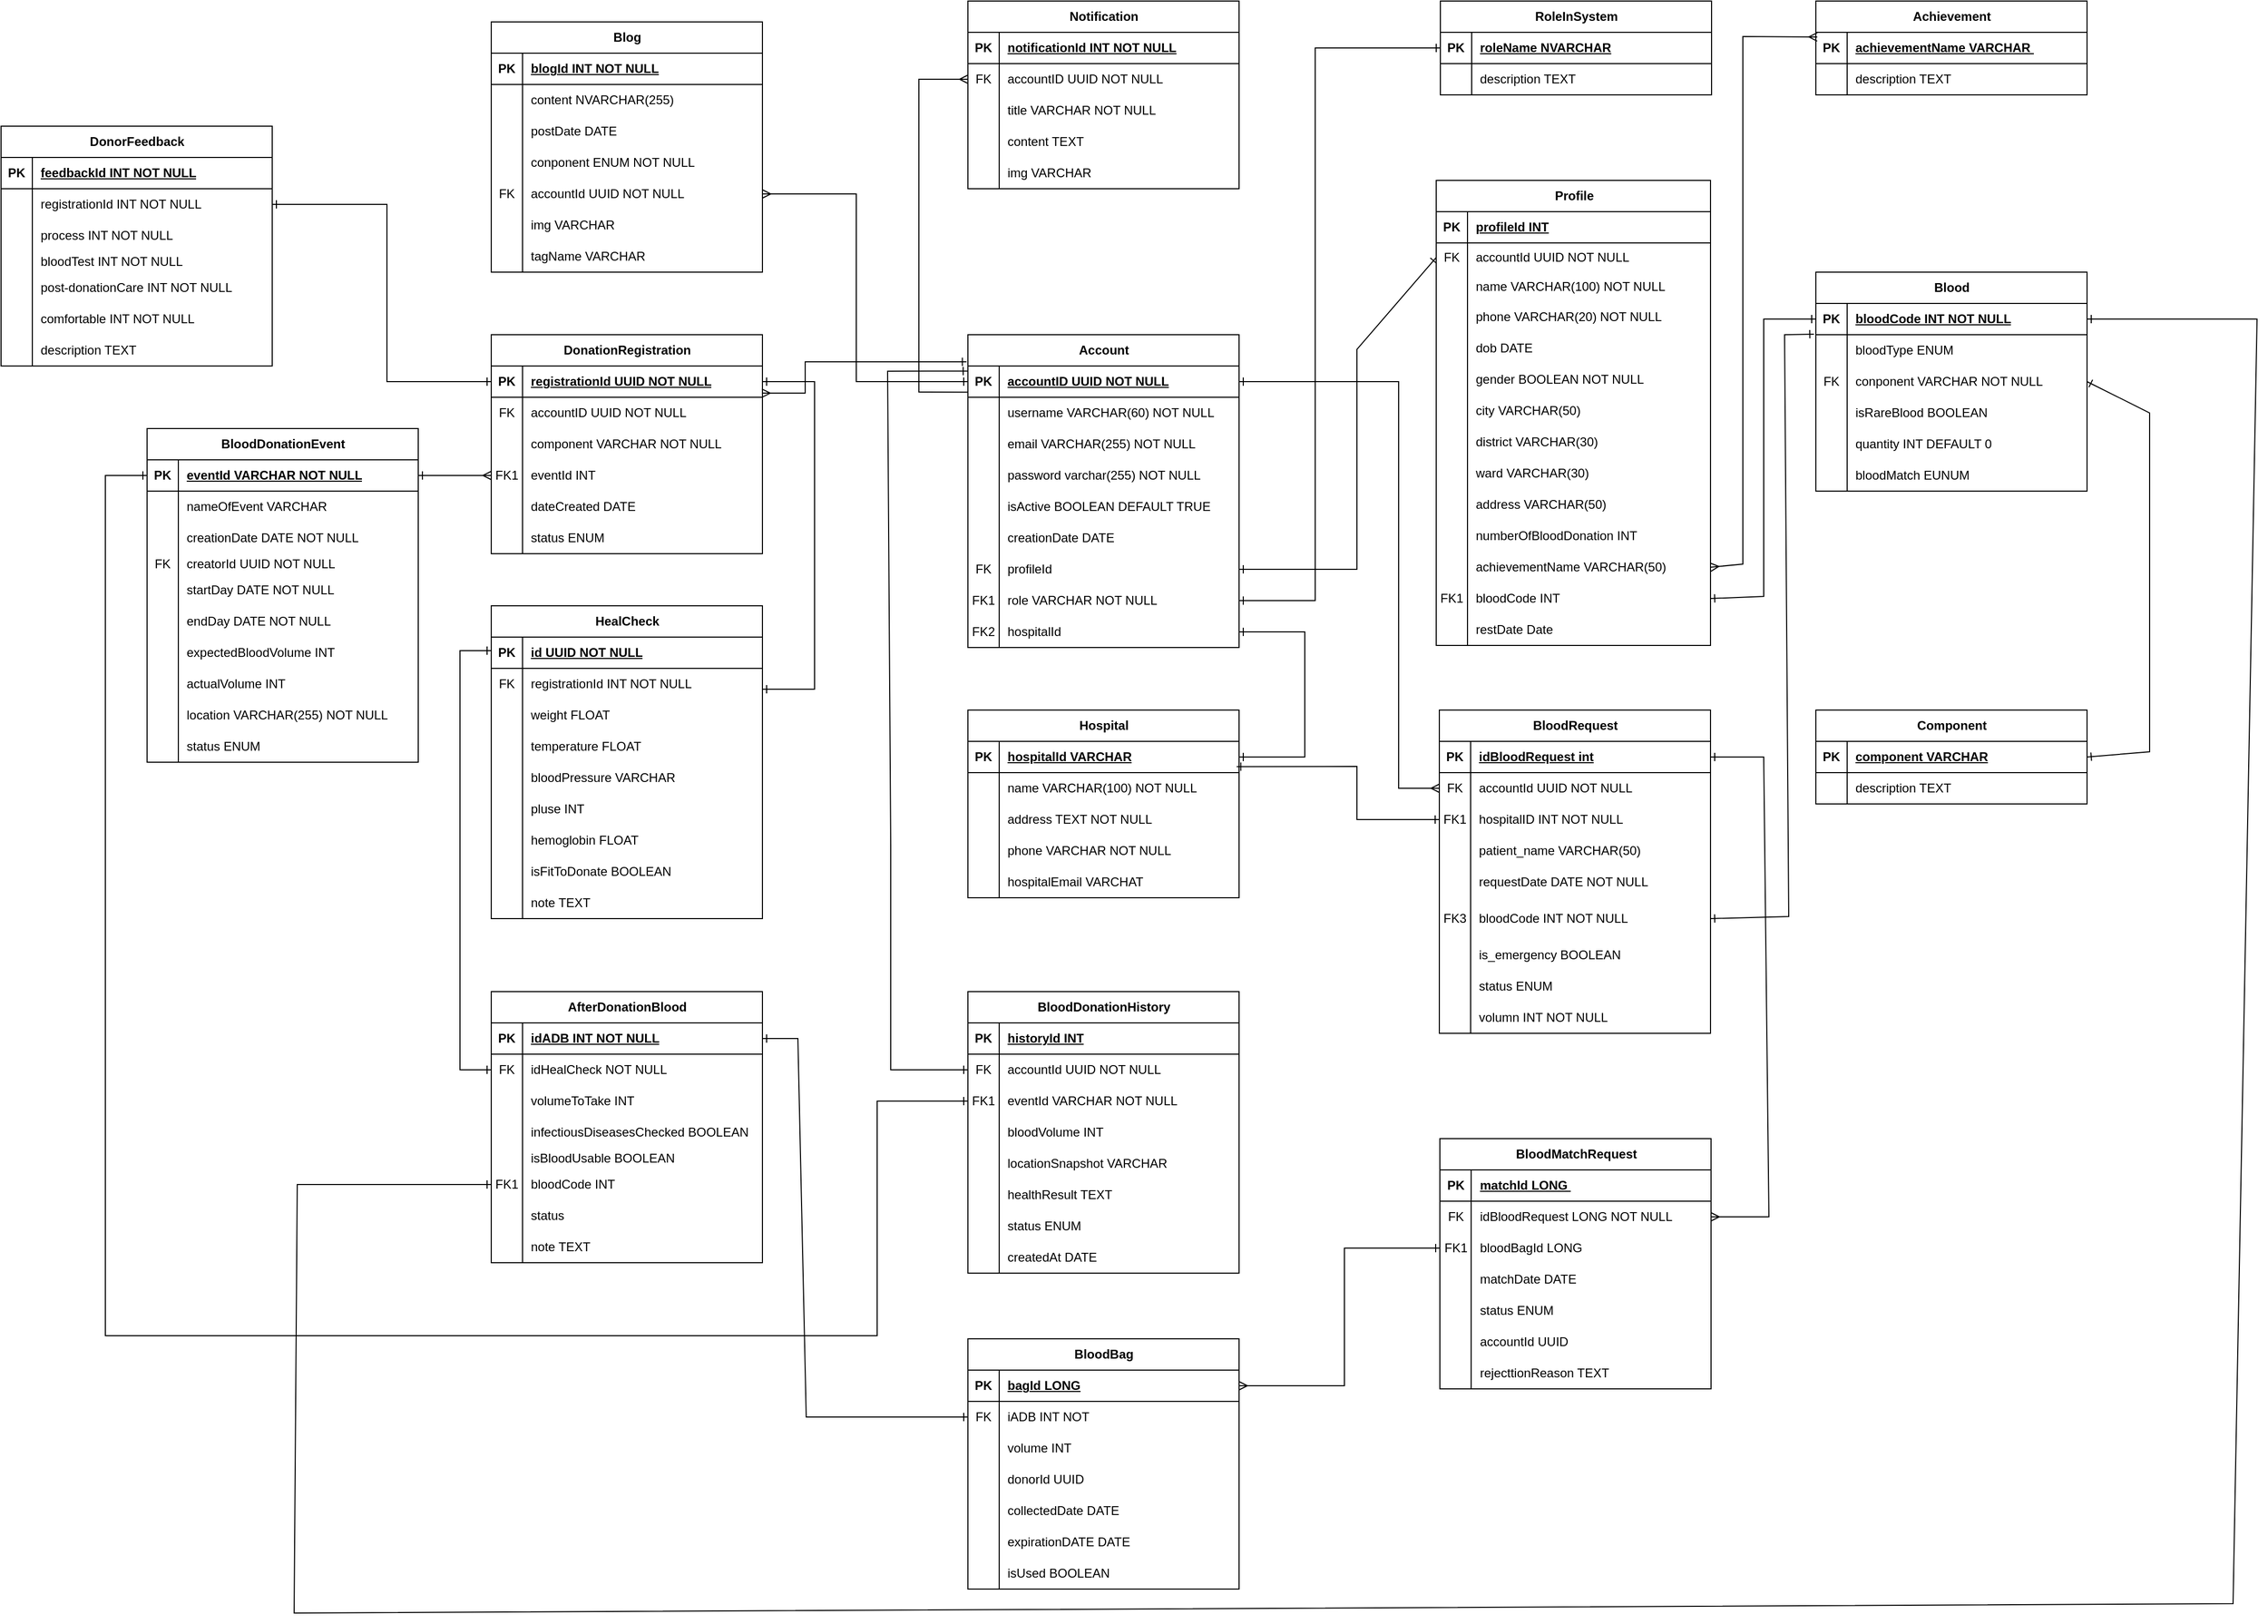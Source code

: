 <mxfile version="27.1.6">
  <diagram name="Trang-1" id="mo3RHjKAVXs8_SCcNCds">
    <mxGraphModel grid="0" page="0" gridSize="10" guides="1" tooltips="1" connect="1" arrows="1" fold="1" pageScale="1" pageWidth="827" pageHeight="1169" math="0" shadow="0">
      <root>
        <mxCell id="0" />
        <mxCell id="1" parent="0" />
        <mxCell id="Y6PvQOQFJjhmAr8uPtJg-1" value="Profile" style="shape=table;startSize=30;container=1;collapsible=1;childLayout=tableLayout;fixedRows=1;rowLines=0;fontStyle=1;align=center;resizeLast=1;html=1;" vertex="1" parent="1">
          <mxGeometry x="36" y="-828" width="263" height="446" as="geometry" />
        </mxCell>
        <mxCell id="Y6PvQOQFJjhmAr8uPtJg-2" value="" style="shape=tableRow;horizontal=0;startSize=0;swimlaneHead=0;swimlaneBody=0;fillColor=none;collapsible=0;dropTarget=0;points=[[0,0.5],[1,0.5]];portConstraint=eastwest;top=0;left=0;right=0;bottom=1;" vertex="1" parent="Y6PvQOQFJjhmAr8uPtJg-1">
          <mxGeometry y="30" width="263" height="30" as="geometry" />
        </mxCell>
        <mxCell id="Y6PvQOQFJjhmAr8uPtJg-3" value="PK" style="shape=partialRectangle;connectable=0;fillColor=none;top=0;left=0;bottom=0;right=0;fontStyle=1;overflow=hidden;whiteSpace=wrap;html=1;" vertex="1" parent="Y6PvQOQFJjhmAr8uPtJg-2">
          <mxGeometry width="30" height="30" as="geometry">
            <mxRectangle width="30" height="30" as="alternateBounds" />
          </mxGeometry>
        </mxCell>
        <mxCell id="Y6PvQOQFJjhmAr8uPtJg-4" value="profileId INT" style="shape=partialRectangle;connectable=0;fillColor=none;top=0;left=0;bottom=0;right=0;align=left;spacingLeft=6;fontStyle=5;overflow=hidden;whiteSpace=wrap;html=1;" vertex="1" parent="Y6PvQOQFJjhmAr8uPtJg-2">
          <mxGeometry x="30" width="233" height="30" as="geometry">
            <mxRectangle width="233" height="30" as="alternateBounds" />
          </mxGeometry>
        </mxCell>
        <mxCell id="qcrh29LtW-SoKdphjqcA-4" style="shape=tableRow;horizontal=0;startSize=0;swimlaneHead=0;swimlaneBody=0;fillColor=none;collapsible=0;dropTarget=0;points=[[0,0.5],[1,0.5]];portConstraint=eastwest;top=0;left=0;right=0;bottom=0;" vertex="1" parent="Y6PvQOQFJjhmAr8uPtJg-1">
          <mxGeometry y="60" width="263" height="28" as="geometry" />
        </mxCell>
        <mxCell id="qcrh29LtW-SoKdphjqcA-5" value="FK" style="shape=partialRectangle;connectable=0;fillColor=none;top=0;left=0;bottom=0;right=0;editable=1;overflow=hidden;whiteSpace=wrap;html=1;" vertex="1" parent="qcrh29LtW-SoKdphjqcA-4">
          <mxGeometry width="30" height="28" as="geometry">
            <mxRectangle width="30" height="28" as="alternateBounds" />
          </mxGeometry>
        </mxCell>
        <mxCell id="qcrh29LtW-SoKdphjqcA-6" value="accountId UUID NOT NULL" style="shape=partialRectangle;connectable=0;fillColor=none;top=0;left=0;bottom=0;right=0;align=left;spacingLeft=6;overflow=hidden;whiteSpace=wrap;html=1;" vertex="1" parent="qcrh29LtW-SoKdphjqcA-4">
          <mxGeometry x="30" width="233" height="28" as="geometry">
            <mxRectangle width="233" height="28" as="alternateBounds" />
          </mxGeometry>
        </mxCell>
        <mxCell id="Y6PvQOQFJjhmAr8uPtJg-27" style="shape=tableRow;horizontal=0;startSize=0;swimlaneHead=0;swimlaneBody=0;fillColor=none;collapsible=0;dropTarget=0;points=[[0,0.5],[1,0.5]];portConstraint=eastwest;top=0;left=0;right=0;bottom=0;" vertex="1" parent="Y6PvQOQFJjhmAr8uPtJg-1">
          <mxGeometry y="88" width="263" height="28" as="geometry" />
        </mxCell>
        <mxCell id="Y6PvQOQFJjhmAr8uPtJg-28" style="shape=partialRectangle;connectable=0;fillColor=none;top=0;left=0;bottom=0;right=0;editable=1;overflow=hidden;whiteSpace=wrap;html=1;" vertex="1" parent="Y6PvQOQFJjhmAr8uPtJg-27">
          <mxGeometry width="30" height="28" as="geometry">
            <mxRectangle width="30" height="28" as="alternateBounds" />
          </mxGeometry>
        </mxCell>
        <mxCell id="Y6PvQOQFJjhmAr8uPtJg-29" value="name VARCHAR(100) NOT NULL" style="shape=partialRectangle;connectable=0;fillColor=none;top=0;left=0;bottom=0;right=0;align=left;spacingLeft=6;overflow=hidden;whiteSpace=wrap;html=1;" vertex="1" parent="Y6PvQOQFJjhmAr8uPtJg-27">
          <mxGeometry x="30" width="233" height="28" as="geometry">
            <mxRectangle width="233" height="28" as="alternateBounds" />
          </mxGeometry>
        </mxCell>
        <mxCell id="Y6PvQOQFJjhmAr8uPtJg-30" style="shape=tableRow;horizontal=0;startSize=0;swimlaneHead=0;swimlaneBody=0;fillColor=none;collapsible=0;dropTarget=0;points=[[0,0.5],[1,0.5]];portConstraint=eastwest;top=0;left=0;right=0;bottom=0;" vertex="1" parent="Y6PvQOQFJjhmAr8uPtJg-1">
          <mxGeometry y="116" width="263" height="30" as="geometry" />
        </mxCell>
        <mxCell id="Y6PvQOQFJjhmAr8uPtJg-31" style="shape=partialRectangle;connectable=0;fillColor=none;top=0;left=0;bottom=0;right=0;editable=1;overflow=hidden;whiteSpace=wrap;html=1;" vertex="1" parent="Y6PvQOQFJjhmAr8uPtJg-30">
          <mxGeometry width="30" height="30" as="geometry">
            <mxRectangle width="30" height="30" as="alternateBounds" />
          </mxGeometry>
        </mxCell>
        <mxCell id="Y6PvQOQFJjhmAr8uPtJg-32" value="phone VARCHAR(20) NOT NULL" style="shape=partialRectangle;connectable=0;fillColor=none;top=0;left=0;bottom=0;right=0;align=left;spacingLeft=6;overflow=hidden;whiteSpace=wrap;html=1;" vertex="1" parent="Y6PvQOQFJjhmAr8uPtJg-30">
          <mxGeometry x="30" width="233" height="30" as="geometry">
            <mxRectangle width="233" height="30" as="alternateBounds" />
          </mxGeometry>
        </mxCell>
        <mxCell id="Y6PvQOQFJjhmAr8uPtJg-33" style="shape=tableRow;horizontal=0;startSize=0;swimlaneHead=0;swimlaneBody=0;fillColor=none;collapsible=0;dropTarget=0;points=[[0,0.5],[1,0.5]];portConstraint=eastwest;top=0;left=0;right=0;bottom=0;" vertex="1" parent="Y6PvQOQFJjhmAr8uPtJg-1">
          <mxGeometry y="146" width="263" height="30" as="geometry" />
        </mxCell>
        <mxCell id="Y6PvQOQFJjhmAr8uPtJg-34" style="shape=partialRectangle;connectable=0;fillColor=none;top=0;left=0;bottom=0;right=0;editable=1;overflow=hidden;whiteSpace=wrap;html=1;" vertex="1" parent="Y6PvQOQFJjhmAr8uPtJg-33">
          <mxGeometry width="30" height="30" as="geometry">
            <mxRectangle width="30" height="30" as="alternateBounds" />
          </mxGeometry>
        </mxCell>
        <mxCell id="Y6PvQOQFJjhmAr8uPtJg-35" value="dob DATE" style="shape=partialRectangle;connectable=0;fillColor=none;top=0;left=0;bottom=0;right=0;align=left;spacingLeft=6;overflow=hidden;whiteSpace=wrap;html=1;" vertex="1" parent="Y6PvQOQFJjhmAr8uPtJg-33">
          <mxGeometry x="30" width="233" height="30" as="geometry">
            <mxRectangle width="233" height="30" as="alternateBounds" />
          </mxGeometry>
        </mxCell>
        <mxCell id="Y6PvQOQFJjhmAr8uPtJg-36" style="shape=tableRow;horizontal=0;startSize=0;swimlaneHead=0;swimlaneBody=0;fillColor=none;collapsible=0;dropTarget=0;points=[[0,0.5],[1,0.5]];portConstraint=eastwest;top=0;left=0;right=0;bottom=0;" vertex="1" parent="Y6PvQOQFJjhmAr8uPtJg-1">
          <mxGeometry y="176" width="263" height="30" as="geometry" />
        </mxCell>
        <mxCell id="Y6PvQOQFJjhmAr8uPtJg-37" style="shape=partialRectangle;connectable=0;fillColor=none;top=0;left=0;bottom=0;right=0;editable=1;overflow=hidden;whiteSpace=wrap;html=1;" vertex="1" parent="Y6PvQOQFJjhmAr8uPtJg-36">
          <mxGeometry width="30" height="30" as="geometry">
            <mxRectangle width="30" height="30" as="alternateBounds" />
          </mxGeometry>
        </mxCell>
        <mxCell id="Y6PvQOQFJjhmAr8uPtJg-38" value="gender BOOLEAN NOT NULL" style="shape=partialRectangle;connectable=0;fillColor=none;top=0;left=0;bottom=0;right=0;align=left;spacingLeft=6;overflow=hidden;whiteSpace=wrap;html=1;" vertex="1" parent="Y6PvQOQFJjhmAr8uPtJg-36">
          <mxGeometry x="30" width="233" height="30" as="geometry">
            <mxRectangle width="233" height="30" as="alternateBounds" />
          </mxGeometry>
        </mxCell>
        <mxCell id="Y6PvQOQFJjhmAr8uPtJg-42" style="shape=tableRow;horizontal=0;startSize=0;swimlaneHead=0;swimlaneBody=0;fillColor=none;collapsible=0;dropTarget=0;points=[[0,0.5],[1,0.5]];portConstraint=eastwest;top=0;left=0;right=0;bottom=0;" vertex="1" parent="Y6PvQOQFJjhmAr8uPtJg-1">
          <mxGeometry y="206" width="263" height="30" as="geometry" />
        </mxCell>
        <mxCell id="Y6PvQOQFJjhmAr8uPtJg-43" style="shape=partialRectangle;connectable=0;fillColor=none;top=0;left=0;bottom=0;right=0;editable=1;overflow=hidden;whiteSpace=wrap;html=1;" vertex="1" parent="Y6PvQOQFJjhmAr8uPtJg-42">
          <mxGeometry width="30" height="30" as="geometry">
            <mxRectangle width="30" height="30" as="alternateBounds" />
          </mxGeometry>
        </mxCell>
        <mxCell id="Y6PvQOQFJjhmAr8uPtJg-44" value="city VARCHAR(50)" style="shape=partialRectangle;connectable=0;fillColor=none;top=0;left=0;bottom=0;right=0;align=left;spacingLeft=6;overflow=hidden;whiteSpace=wrap;html=1;" vertex="1" parent="Y6PvQOQFJjhmAr8uPtJg-42">
          <mxGeometry x="30" width="233" height="30" as="geometry">
            <mxRectangle width="233" height="30" as="alternateBounds" />
          </mxGeometry>
        </mxCell>
        <mxCell id="2kIXaY3AX7j-4P0rAzjn-1" style="shape=tableRow;horizontal=0;startSize=0;swimlaneHead=0;swimlaneBody=0;fillColor=none;collapsible=0;dropTarget=0;points=[[0,0.5],[1,0.5]];portConstraint=eastwest;top=0;left=0;right=0;bottom=0;" vertex="1" parent="Y6PvQOQFJjhmAr8uPtJg-1">
          <mxGeometry y="236" width="263" height="30" as="geometry" />
        </mxCell>
        <mxCell id="2kIXaY3AX7j-4P0rAzjn-2" style="shape=partialRectangle;connectable=0;fillColor=none;top=0;left=0;bottom=0;right=0;editable=1;overflow=hidden;whiteSpace=wrap;html=1;" vertex="1" parent="2kIXaY3AX7j-4P0rAzjn-1">
          <mxGeometry width="30" height="30" as="geometry">
            <mxRectangle width="30" height="30" as="alternateBounds" />
          </mxGeometry>
        </mxCell>
        <mxCell id="2kIXaY3AX7j-4P0rAzjn-3" value="district VARCHAR(30)" style="shape=partialRectangle;connectable=0;fillColor=none;top=0;left=0;bottom=0;right=0;align=left;spacingLeft=6;overflow=hidden;whiteSpace=wrap;html=1;" vertex="1" parent="2kIXaY3AX7j-4P0rAzjn-1">
          <mxGeometry x="30" width="233" height="30" as="geometry">
            <mxRectangle width="233" height="30" as="alternateBounds" />
          </mxGeometry>
        </mxCell>
        <mxCell id="2kIXaY3AX7j-4P0rAzjn-4" style="shape=tableRow;horizontal=0;startSize=0;swimlaneHead=0;swimlaneBody=0;fillColor=none;collapsible=0;dropTarget=0;points=[[0,0.5],[1,0.5]];portConstraint=eastwest;top=0;left=0;right=0;bottom=0;" vertex="1" parent="Y6PvQOQFJjhmAr8uPtJg-1">
          <mxGeometry y="266" width="263" height="30" as="geometry" />
        </mxCell>
        <mxCell id="2kIXaY3AX7j-4P0rAzjn-5" style="shape=partialRectangle;connectable=0;fillColor=none;top=0;left=0;bottom=0;right=0;editable=1;overflow=hidden;whiteSpace=wrap;html=1;" vertex="1" parent="2kIXaY3AX7j-4P0rAzjn-4">
          <mxGeometry width="30" height="30" as="geometry">
            <mxRectangle width="30" height="30" as="alternateBounds" />
          </mxGeometry>
        </mxCell>
        <mxCell id="2kIXaY3AX7j-4P0rAzjn-6" value="ward VARCHAR(30)" style="shape=partialRectangle;connectable=0;fillColor=none;top=0;left=0;bottom=0;right=0;align=left;spacingLeft=6;overflow=hidden;whiteSpace=wrap;html=1;" vertex="1" parent="2kIXaY3AX7j-4P0rAzjn-4">
          <mxGeometry x="30" width="233" height="30" as="geometry">
            <mxRectangle width="233" height="30" as="alternateBounds" />
          </mxGeometry>
        </mxCell>
        <mxCell id="2kIXaY3AX7j-4P0rAzjn-7" style="shape=tableRow;horizontal=0;startSize=0;swimlaneHead=0;swimlaneBody=0;fillColor=none;collapsible=0;dropTarget=0;points=[[0,0.5],[1,0.5]];portConstraint=eastwest;top=0;left=0;right=0;bottom=0;" vertex="1" parent="Y6PvQOQFJjhmAr8uPtJg-1">
          <mxGeometry y="296" width="263" height="30" as="geometry" />
        </mxCell>
        <mxCell id="2kIXaY3AX7j-4P0rAzjn-8" style="shape=partialRectangle;connectable=0;fillColor=none;top=0;left=0;bottom=0;right=0;editable=1;overflow=hidden;whiteSpace=wrap;html=1;" vertex="1" parent="2kIXaY3AX7j-4P0rAzjn-7">
          <mxGeometry width="30" height="30" as="geometry">
            <mxRectangle width="30" height="30" as="alternateBounds" />
          </mxGeometry>
        </mxCell>
        <mxCell id="2kIXaY3AX7j-4P0rAzjn-9" value="address VARCHAR(50)" style="shape=partialRectangle;connectable=0;fillColor=none;top=0;left=0;bottom=0;right=0;align=left;spacingLeft=6;overflow=hidden;whiteSpace=wrap;html=1;" vertex="1" parent="2kIXaY3AX7j-4P0rAzjn-7">
          <mxGeometry x="30" width="233" height="30" as="geometry">
            <mxRectangle width="233" height="30" as="alternateBounds" />
          </mxGeometry>
        </mxCell>
        <mxCell id="BbE2RE-4JJcplLfOrKkQ-60" style="shape=tableRow;horizontal=0;startSize=0;swimlaneHead=0;swimlaneBody=0;fillColor=none;collapsible=0;dropTarget=0;points=[[0,0.5],[1,0.5]];portConstraint=eastwest;top=0;left=0;right=0;bottom=0;" vertex="1" parent="Y6PvQOQFJjhmAr8uPtJg-1">
          <mxGeometry y="326" width="263" height="30" as="geometry" />
        </mxCell>
        <mxCell id="BbE2RE-4JJcplLfOrKkQ-61" style="shape=partialRectangle;connectable=0;fillColor=none;top=0;left=0;bottom=0;right=0;editable=1;overflow=hidden;whiteSpace=wrap;html=1;" vertex="1" parent="BbE2RE-4JJcplLfOrKkQ-60">
          <mxGeometry width="30" height="30" as="geometry">
            <mxRectangle width="30" height="30" as="alternateBounds" />
          </mxGeometry>
        </mxCell>
        <mxCell id="BbE2RE-4JJcplLfOrKkQ-62" value="numberOfBloodDonation INT&amp;nbsp;" style="shape=partialRectangle;connectable=0;fillColor=none;top=0;left=0;bottom=0;right=0;align=left;spacingLeft=6;overflow=hidden;whiteSpace=wrap;html=1;" vertex="1" parent="BbE2RE-4JJcplLfOrKkQ-60">
          <mxGeometry x="30" width="233" height="30" as="geometry">
            <mxRectangle width="233" height="30" as="alternateBounds" />
          </mxGeometry>
        </mxCell>
        <mxCell id="qCj7UDucqk3bZrDP2mn9-31" style="shape=tableRow;horizontal=0;startSize=0;swimlaneHead=0;swimlaneBody=0;fillColor=none;collapsible=0;dropTarget=0;points=[[0,0.5],[1,0.5]];portConstraint=eastwest;top=0;left=0;right=0;bottom=0;" vertex="1" parent="Y6PvQOQFJjhmAr8uPtJg-1">
          <mxGeometry y="356" width="263" height="30" as="geometry" />
        </mxCell>
        <mxCell id="qCj7UDucqk3bZrDP2mn9-32" style="shape=partialRectangle;connectable=0;fillColor=none;top=0;left=0;bottom=0;right=0;editable=1;overflow=hidden;whiteSpace=wrap;html=1;" vertex="1" parent="qCj7UDucqk3bZrDP2mn9-31">
          <mxGeometry width="30" height="30" as="geometry">
            <mxRectangle width="30" height="30" as="alternateBounds" />
          </mxGeometry>
        </mxCell>
        <mxCell id="qCj7UDucqk3bZrDP2mn9-33" value="achievementName VARCHAR(50)" style="shape=partialRectangle;connectable=0;fillColor=none;top=0;left=0;bottom=0;right=0;align=left;spacingLeft=6;overflow=hidden;whiteSpace=wrap;html=1;" vertex="1" parent="qCj7UDucqk3bZrDP2mn9-31">
          <mxGeometry x="30" width="233" height="30" as="geometry">
            <mxRectangle width="233" height="30" as="alternateBounds" />
          </mxGeometry>
        </mxCell>
        <mxCell id="BbE2RE-4JJcplLfOrKkQ-78" style="shape=tableRow;horizontal=0;startSize=0;swimlaneHead=0;swimlaneBody=0;fillColor=none;collapsible=0;dropTarget=0;points=[[0,0.5],[1,0.5]];portConstraint=eastwest;top=0;left=0;right=0;bottom=0;" vertex="1" parent="Y6PvQOQFJjhmAr8uPtJg-1">
          <mxGeometry y="386" width="263" height="30" as="geometry" />
        </mxCell>
        <mxCell id="BbE2RE-4JJcplLfOrKkQ-79" value="FK1" style="shape=partialRectangle;connectable=0;fillColor=none;top=0;left=0;bottom=0;right=0;editable=1;overflow=hidden;whiteSpace=wrap;html=1;" vertex="1" parent="BbE2RE-4JJcplLfOrKkQ-78">
          <mxGeometry width="30" height="30" as="geometry">
            <mxRectangle width="30" height="30" as="alternateBounds" />
          </mxGeometry>
        </mxCell>
        <mxCell id="BbE2RE-4JJcplLfOrKkQ-80" value="bloodCode INT" style="shape=partialRectangle;connectable=0;fillColor=none;top=0;left=0;bottom=0;right=0;align=left;spacingLeft=6;overflow=hidden;whiteSpace=wrap;html=1;" vertex="1" parent="BbE2RE-4JJcplLfOrKkQ-78">
          <mxGeometry x="30" width="233" height="30" as="geometry">
            <mxRectangle width="233" height="30" as="alternateBounds" />
          </mxGeometry>
        </mxCell>
        <mxCell id="qCj7UDucqk3bZrDP2mn9-25" style="shape=tableRow;horizontal=0;startSize=0;swimlaneHead=0;swimlaneBody=0;fillColor=none;collapsible=0;dropTarget=0;points=[[0,0.5],[1,0.5]];portConstraint=eastwest;top=0;left=0;right=0;bottom=0;" vertex="1" parent="Y6PvQOQFJjhmAr8uPtJg-1">
          <mxGeometry y="416" width="263" height="30" as="geometry" />
        </mxCell>
        <mxCell id="qCj7UDucqk3bZrDP2mn9-26" style="shape=partialRectangle;connectable=0;fillColor=none;top=0;left=0;bottom=0;right=0;editable=1;overflow=hidden;whiteSpace=wrap;html=1;" vertex="1" parent="qCj7UDucqk3bZrDP2mn9-25">
          <mxGeometry width="30" height="30" as="geometry">
            <mxRectangle width="30" height="30" as="alternateBounds" />
          </mxGeometry>
        </mxCell>
        <mxCell id="qCj7UDucqk3bZrDP2mn9-27" value="restDate Date" style="shape=partialRectangle;connectable=0;fillColor=none;top=0;left=0;bottom=0;right=0;align=left;spacingLeft=6;overflow=hidden;whiteSpace=wrap;html=1;" vertex="1" parent="qCj7UDucqk3bZrDP2mn9-25">
          <mxGeometry x="30" width="233" height="30" as="geometry">
            <mxRectangle width="233" height="30" as="alternateBounds" />
          </mxGeometry>
        </mxCell>
        <mxCell id="Y6PvQOQFJjhmAr8uPtJg-48" value="BloodRequest" style="shape=table;startSize=30;container=1;collapsible=1;childLayout=tableLayout;fixedRows=1;rowLines=0;fontStyle=1;align=center;resizeLast=1;html=1;" vertex="1" parent="1">
          <mxGeometry x="39" y="-320" width="260" height="310" as="geometry" />
        </mxCell>
        <mxCell id="Y6PvQOQFJjhmAr8uPtJg-49" value="" style="shape=tableRow;horizontal=0;startSize=0;swimlaneHead=0;swimlaneBody=0;fillColor=none;collapsible=0;dropTarget=0;points=[[0,0.5],[1,0.5]];portConstraint=eastwest;top=0;left=0;right=0;bottom=1;" vertex="1" parent="Y6PvQOQFJjhmAr8uPtJg-48">
          <mxGeometry y="30" width="260" height="30" as="geometry" />
        </mxCell>
        <mxCell id="Y6PvQOQFJjhmAr8uPtJg-50" value="PK" style="shape=partialRectangle;connectable=0;fillColor=none;top=0;left=0;bottom=0;right=0;fontStyle=1;overflow=hidden;whiteSpace=wrap;html=1;" vertex="1" parent="Y6PvQOQFJjhmAr8uPtJg-49">
          <mxGeometry width="30" height="30" as="geometry">
            <mxRectangle width="30" height="30" as="alternateBounds" />
          </mxGeometry>
        </mxCell>
        <mxCell id="Y6PvQOQFJjhmAr8uPtJg-51" value="idBloodRequest int" style="shape=partialRectangle;connectable=0;fillColor=none;top=0;left=0;bottom=0;right=0;align=left;spacingLeft=6;fontStyle=5;overflow=hidden;whiteSpace=wrap;html=1;" vertex="1" parent="Y6PvQOQFJjhmAr8uPtJg-49">
          <mxGeometry x="30" width="230" height="30" as="geometry">
            <mxRectangle width="230" height="30" as="alternateBounds" />
          </mxGeometry>
        </mxCell>
        <mxCell id="Y6PvQOQFJjhmAr8uPtJg-52" value="" style="shape=tableRow;horizontal=0;startSize=0;swimlaneHead=0;swimlaneBody=0;fillColor=none;collapsible=0;dropTarget=0;points=[[0,0.5],[1,0.5]];portConstraint=eastwest;top=0;left=0;right=0;bottom=0;" vertex="1" parent="Y6PvQOQFJjhmAr8uPtJg-48">
          <mxGeometry y="60" width="260" height="30" as="geometry" />
        </mxCell>
        <mxCell id="Y6PvQOQFJjhmAr8uPtJg-53" value="FK" style="shape=partialRectangle;connectable=0;fillColor=none;top=0;left=0;bottom=0;right=0;editable=1;overflow=hidden;whiteSpace=wrap;html=1;" vertex="1" parent="Y6PvQOQFJjhmAr8uPtJg-52">
          <mxGeometry width="30" height="30" as="geometry">
            <mxRectangle width="30" height="30" as="alternateBounds" />
          </mxGeometry>
        </mxCell>
        <mxCell id="Y6PvQOQFJjhmAr8uPtJg-54" value="accountId UUID NOT NULL" style="shape=partialRectangle;connectable=0;fillColor=none;top=0;left=0;bottom=0;right=0;align=left;spacingLeft=6;overflow=hidden;whiteSpace=wrap;html=1;" vertex="1" parent="Y6PvQOQFJjhmAr8uPtJg-52">
          <mxGeometry x="30" width="230" height="30" as="geometry">
            <mxRectangle width="230" height="30" as="alternateBounds" />
          </mxGeometry>
        </mxCell>
        <mxCell id="ejcc6TvGQVYqLx-joKli-116" style="shape=tableRow;horizontal=0;startSize=0;swimlaneHead=0;swimlaneBody=0;fillColor=none;collapsible=0;dropTarget=0;points=[[0,0.5],[1,0.5]];portConstraint=eastwest;top=0;left=0;right=0;bottom=0;" vertex="1" parent="Y6PvQOQFJjhmAr8uPtJg-48">
          <mxGeometry y="90" width="260" height="30" as="geometry" />
        </mxCell>
        <mxCell id="ejcc6TvGQVYqLx-joKli-117" value="FK1" style="shape=partialRectangle;connectable=0;fillColor=none;top=0;left=0;bottom=0;right=0;editable=1;overflow=hidden;whiteSpace=wrap;html=1;" vertex="1" parent="ejcc6TvGQVYqLx-joKli-116">
          <mxGeometry width="30" height="30" as="geometry">
            <mxRectangle width="30" height="30" as="alternateBounds" />
          </mxGeometry>
        </mxCell>
        <mxCell id="ejcc6TvGQVYqLx-joKli-118" value="hospitalID INT NOT NULL" style="shape=partialRectangle;connectable=0;fillColor=none;top=0;left=0;bottom=0;right=0;align=left;spacingLeft=6;overflow=hidden;whiteSpace=wrap;html=1;" vertex="1" parent="ejcc6TvGQVYqLx-joKli-116">
          <mxGeometry x="30" width="230" height="30" as="geometry">
            <mxRectangle width="230" height="30" as="alternateBounds" />
          </mxGeometry>
        </mxCell>
        <mxCell id="R7wFMgRNmDxySS3Gv-ii-1" style="shape=tableRow;horizontal=0;startSize=0;swimlaneHead=0;swimlaneBody=0;fillColor=none;collapsible=0;dropTarget=0;points=[[0,0.5],[1,0.5]];portConstraint=eastwest;top=0;left=0;right=0;bottom=0;" vertex="1" parent="Y6PvQOQFJjhmAr8uPtJg-48">
          <mxGeometry y="120" width="260" height="30" as="geometry" />
        </mxCell>
        <mxCell id="R7wFMgRNmDxySS3Gv-ii-2" style="shape=partialRectangle;connectable=0;fillColor=none;top=0;left=0;bottom=0;right=0;editable=1;overflow=hidden;whiteSpace=wrap;html=1;" vertex="1" parent="R7wFMgRNmDxySS3Gv-ii-1">
          <mxGeometry width="30" height="30" as="geometry">
            <mxRectangle width="30" height="30" as="alternateBounds" />
          </mxGeometry>
        </mxCell>
        <mxCell id="R7wFMgRNmDxySS3Gv-ii-3" value="patient_name VARCHAR(50)" style="shape=partialRectangle;connectable=0;fillColor=none;top=0;left=0;bottom=0;right=0;align=left;spacingLeft=6;overflow=hidden;whiteSpace=wrap;html=1;" vertex="1" parent="R7wFMgRNmDxySS3Gv-ii-1">
          <mxGeometry x="30" width="230" height="30" as="geometry">
            <mxRectangle width="230" height="30" as="alternateBounds" />
          </mxGeometry>
        </mxCell>
        <mxCell id="Y6PvQOQFJjhmAr8uPtJg-55" value="" style="shape=tableRow;horizontal=0;startSize=0;swimlaneHead=0;swimlaneBody=0;fillColor=none;collapsible=0;dropTarget=0;points=[[0,0.5],[1,0.5]];portConstraint=eastwest;top=0;left=0;right=0;bottom=0;" vertex="1" parent="Y6PvQOQFJjhmAr8uPtJg-48">
          <mxGeometry y="150" width="260" height="30" as="geometry" />
        </mxCell>
        <mxCell id="Y6PvQOQFJjhmAr8uPtJg-56" value="" style="shape=partialRectangle;connectable=0;fillColor=none;top=0;left=0;bottom=0;right=0;editable=1;overflow=hidden;whiteSpace=wrap;html=1;" vertex="1" parent="Y6PvQOQFJjhmAr8uPtJg-55">
          <mxGeometry width="30" height="30" as="geometry">
            <mxRectangle width="30" height="30" as="alternateBounds" />
          </mxGeometry>
        </mxCell>
        <mxCell id="Y6PvQOQFJjhmAr8uPtJg-57" value="requestDate DATE NOT NULL" style="shape=partialRectangle;connectable=0;fillColor=none;top=0;left=0;bottom=0;right=0;align=left;spacingLeft=6;overflow=hidden;whiteSpace=wrap;html=1;" vertex="1" parent="Y6PvQOQFJjhmAr8uPtJg-55">
          <mxGeometry x="30" width="230" height="30" as="geometry">
            <mxRectangle width="230" height="30" as="alternateBounds" />
          </mxGeometry>
        </mxCell>
        <mxCell id="Y6PvQOQFJjhmAr8uPtJg-61" style="shape=tableRow;horizontal=0;startSize=0;swimlaneHead=0;swimlaneBody=0;fillColor=none;collapsible=0;dropTarget=0;points=[[0,0.5],[1,0.5]];portConstraint=eastwest;top=0;left=0;right=0;bottom=0;" vertex="1" parent="Y6PvQOQFJjhmAr8uPtJg-48">
          <mxGeometry y="180" width="260" height="40" as="geometry" />
        </mxCell>
        <mxCell id="Y6PvQOQFJjhmAr8uPtJg-62" value="FK3" style="shape=partialRectangle;connectable=0;fillColor=none;top=0;left=0;bottom=0;right=0;editable=1;overflow=hidden;whiteSpace=wrap;html=1;" vertex="1" parent="Y6PvQOQFJjhmAr8uPtJg-61">
          <mxGeometry width="30" height="40" as="geometry">
            <mxRectangle width="30" height="40" as="alternateBounds" />
          </mxGeometry>
        </mxCell>
        <mxCell id="Y6PvQOQFJjhmAr8uPtJg-63" value="bloodCode INT NOT NULL" style="shape=partialRectangle;connectable=0;fillColor=none;top=0;left=0;bottom=0;right=0;align=left;spacingLeft=6;overflow=hidden;whiteSpace=wrap;html=1;" vertex="1" parent="Y6PvQOQFJjhmAr8uPtJg-61">
          <mxGeometry x="30" width="230" height="40" as="geometry">
            <mxRectangle width="230" height="40" as="alternateBounds" />
          </mxGeometry>
        </mxCell>
        <mxCell id="Y6PvQOQFJjhmAr8uPtJg-64" style="shape=tableRow;horizontal=0;startSize=0;swimlaneHead=0;swimlaneBody=0;fillColor=none;collapsible=0;dropTarget=0;points=[[0,0.5],[1,0.5]];portConstraint=eastwest;top=0;left=0;right=0;bottom=0;" vertex="1" parent="Y6PvQOQFJjhmAr8uPtJg-48">
          <mxGeometry y="220" width="260" height="30" as="geometry" />
        </mxCell>
        <mxCell id="Y6PvQOQFJjhmAr8uPtJg-65" style="shape=partialRectangle;connectable=0;fillColor=none;top=0;left=0;bottom=0;right=0;editable=1;overflow=hidden;whiteSpace=wrap;html=1;" vertex="1" parent="Y6PvQOQFJjhmAr8uPtJg-64">
          <mxGeometry width="30" height="30" as="geometry">
            <mxRectangle width="30" height="30" as="alternateBounds" />
          </mxGeometry>
        </mxCell>
        <mxCell id="Y6PvQOQFJjhmAr8uPtJg-66" value="is_emergency BOOLEAN" style="shape=partialRectangle;connectable=0;fillColor=none;top=0;left=0;bottom=0;right=0;align=left;spacingLeft=6;overflow=hidden;whiteSpace=wrap;html=1;" vertex="1" parent="Y6PvQOQFJjhmAr8uPtJg-64">
          <mxGeometry x="30" width="230" height="30" as="geometry">
            <mxRectangle width="230" height="30" as="alternateBounds" />
          </mxGeometry>
        </mxCell>
        <mxCell id="ejcc6TvGQVYqLx-joKli-107" style="shape=tableRow;horizontal=0;startSize=0;swimlaneHead=0;swimlaneBody=0;fillColor=none;collapsible=0;dropTarget=0;points=[[0,0.5],[1,0.5]];portConstraint=eastwest;top=0;left=0;right=0;bottom=0;" vertex="1" parent="Y6PvQOQFJjhmAr8uPtJg-48">
          <mxGeometry y="250" width="260" height="30" as="geometry" />
        </mxCell>
        <mxCell id="ejcc6TvGQVYqLx-joKli-108" style="shape=partialRectangle;connectable=0;fillColor=none;top=0;left=0;bottom=0;right=0;editable=1;overflow=hidden;whiteSpace=wrap;html=1;" vertex="1" parent="ejcc6TvGQVYqLx-joKli-107">
          <mxGeometry width="30" height="30" as="geometry">
            <mxRectangle width="30" height="30" as="alternateBounds" />
          </mxGeometry>
        </mxCell>
        <mxCell id="ejcc6TvGQVYqLx-joKli-109" value="status ENUM" style="shape=partialRectangle;connectable=0;fillColor=none;top=0;left=0;bottom=0;right=0;align=left;spacingLeft=6;overflow=hidden;whiteSpace=wrap;html=1;" vertex="1" parent="ejcc6TvGQVYqLx-joKli-107">
          <mxGeometry x="30" width="230" height="30" as="geometry">
            <mxRectangle width="230" height="30" as="alternateBounds" />
          </mxGeometry>
        </mxCell>
        <mxCell id="ejcc6TvGQVYqLx-joKli-110" style="shape=tableRow;horizontal=0;startSize=0;swimlaneHead=0;swimlaneBody=0;fillColor=none;collapsible=0;dropTarget=0;points=[[0,0.5],[1,0.5]];portConstraint=eastwest;top=0;left=0;right=0;bottom=0;" vertex="1" parent="Y6PvQOQFJjhmAr8uPtJg-48">
          <mxGeometry y="280" width="260" height="30" as="geometry" />
        </mxCell>
        <mxCell id="ejcc6TvGQVYqLx-joKli-111" style="shape=partialRectangle;connectable=0;fillColor=none;top=0;left=0;bottom=0;right=0;editable=1;overflow=hidden;whiteSpace=wrap;html=1;" vertex="1" parent="ejcc6TvGQVYqLx-joKli-110">
          <mxGeometry width="30" height="30" as="geometry">
            <mxRectangle width="30" height="30" as="alternateBounds" />
          </mxGeometry>
        </mxCell>
        <mxCell id="ejcc6TvGQVYqLx-joKli-112" value="volumn INT NOT NULL" style="shape=partialRectangle;connectable=0;fillColor=none;top=0;left=0;bottom=0;right=0;align=left;spacingLeft=6;overflow=hidden;whiteSpace=wrap;html=1;" vertex="1" parent="ejcc6TvGQVYqLx-joKli-110">
          <mxGeometry x="30" width="230" height="30" as="geometry">
            <mxRectangle width="230" height="30" as="alternateBounds" />
          </mxGeometry>
        </mxCell>
        <mxCell id="KUYw6pqF5-_szJzmsIHX-2" value="DonationRegistration" style="shape=table;startSize=30;container=1;collapsible=1;childLayout=tableLayout;fixedRows=1;rowLines=0;fontStyle=1;align=center;resizeLast=1;html=1;" vertex="1" parent="1">
          <mxGeometry x="-870" y="-680" width="260" height="210" as="geometry" />
        </mxCell>
        <mxCell id="KUYw6pqF5-_szJzmsIHX-3" value="" style="shape=tableRow;horizontal=0;startSize=0;swimlaneHead=0;swimlaneBody=0;fillColor=none;collapsible=0;dropTarget=0;points=[[0,0.5],[1,0.5]];portConstraint=eastwest;top=0;left=0;right=0;bottom=1;" vertex="1" parent="KUYw6pqF5-_szJzmsIHX-2">
          <mxGeometry y="30" width="260" height="30" as="geometry" />
        </mxCell>
        <mxCell id="KUYw6pqF5-_szJzmsIHX-4" value="PK" style="shape=partialRectangle;connectable=0;fillColor=none;top=0;left=0;bottom=0;right=0;fontStyle=1;overflow=hidden;whiteSpace=wrap;html=1;" vertex="1" parent="KUYw6pqF5-_szJzmsIHX-3">
          <mxGeometry width="30" height="30" as="geometry">
            <mxRectangle width="30" height="30" as="alternateBounds" />
          </mxGeometry>
        </mxCell>
        <mxCell id="KUYw6pqF5-_szJzmsIHX-5" value="registrationId UUID NOT NULL" style="shape=partialRectangle;connectable=0;fillColor=none;top=0;left=0;bottom=0;right=0;align=left;spacingLeft=6;fontStyle=5;overflow=hidden;whiteSpace=wrap;html=1;" vertex="1" parent="KUYw6pqF5-_szJzmsIHX-3">
          <mxGeometry x="30" width="230" height="30" as="geometry">
            <mxRectangle width="230" height="30" as="alternateBounds" />
          </mxGeometry>
        </mxCell>
        <mxCell id="KUYw6pqF5-_szJzmsIHX-6" value="" style="shape=tableRow;horizontal=0;startSize=0;swimlaneHead=0;swimlaneBody=0;fillColor=none;collapsible=0;dropTarget=0;points=[[0,0.5],[1,0.5]];portConstraint=eastwest;top=0;left=0;right=0;bottom=0;" vertex="1" parent="KUYw6pqF5-_szJzmsIHX-2">
          <mxGeometry y="60" width="260" height="30" as="geometry" />
        </mxCell>
        <mxCell id="KUYw6pqF5-_szJzmsIHX-7" value="FK" style="shape=partialRectangle;connectable=0;fillColor=none;top=0;left=0;bottom=0;right=0;editable=1;overflow=hidden;whiteSpace=wrap;html=1;" vertex="1" parent="KUYw6pqF5-_szJzmsIHX-6">
          <mxGeometry width="30" height="30" as="geometry">
            <mxRectangle width="30" height="30" as="alternateBounds" />
          </mxGeometry>
        </mxCell>
        <mxCell id="KUYw6pqF5-_szJzmsIHX-8" value="accountID UUID NOT NULL" style="shape=partialRectangle;connectable=0;fillColor=none;top=0;left=0;bottom=0;right=0;align=left;spacingLeft=6;overflow=hidden;whiteSpace=wrap;html=1;" vertex="1" parent="KUYw6pqF5-_szJzmsIHX-6">
          <mxGeometry x="30" width="230" height="30" as="geometry">
            <mxRectangle width="230" height="30" as="alternateBounds" />
          </mxGeometry>
        </mxCell>
        <mxCell id="KUYw6pqF5-_szJzmsIHX-15" style="shape=tableRow;horizontal=0;startSize=0;swimlaneHead=0;swimlaneBody=0;fillColor=none;collapsible=0;dropTarget=0;points=[[0,0.5],[1,0.5]];portConstraint=eastwest;top=0;left=0;right=0;bottom=0;" vertex="1" parent="KUYw6pqF5-_szJzmsIHX-2">
          <mxGeometry y="90" width="260" height="30" as="geometry" />
        </mxCell>
        <mxCell id="KUYw6pqF5-_szJzmsIHX-16" style="shape=partialRectangle;connectable=0;fillColor=none;top=0;left=0;bottom=0;right=0;editable=1;overflow=hidden;whiteSpace=wrap;html=1;" vertex="1" parent="KUYw6pqF5-_szJzmsIHX-15">
          <mxGeometry width="30" height="30" as="geometry">
            <mxRectangle width="30" height="30" as="alternateBounds" />
          </mxGeometry>
        </mxCell>
        <mxCell id="KUYw6pqF5-_szJzmsIHX-17" value="component VARCHAR NOT NULL" style="shape=partialRectangle;connectable=0;fillColor=none;top=0;left=0;bottom=0;right=0;align=left;spacingLeft=6;overflow=hidden;whiteSpace=wrap;html=1;" vertex="1" parent="KUYw6pqF5-_szJzmsIHX-15">
          <mxGeometry x="30" width="230" height="30" as="geometry">
            <mxRectangle width="230" height="30" as="alternateBounds" />
          </mxGeometry>
        </mxCell>
        <mxCell id="KUYw6pqF5-_szJzmsIHX-9" style="shape=tableRow;horizontal=0;startSize=0;swimlaneHead=0;swimlaneBody=0;fillColor=none;collapsible=0;dropTarget=0;points=[[0,0.5],[1,0.5]];portConstraint=eastwest;top=0;left=0;right=0;bottom=0;" vertex="1" parent="KUYw6pqF5-_szJzmsIHX-2">
          <mxGeometry y="120" width="260" height="30" as="geometry" />
        </mxCell>
        <mxCell id="KUYw6pqF5-_szJzmsIHX-10" value="FK1" style="shape=partialRectangle;connectable=0;fillColor=none;top=0;left=0;bottom=0;right=0;editable=1;overflow=hidden;whiteSpace=wrap;html=1;" vertex="1" parent="KUYw6pqF5-_szJzmsIHX-9">
          <mxGeometry width="30" height="30" as="geometry">
            <mxRectangle width="30" height="30" as="alternateBounds" />
          </mxGeometry>
        </mxCell>
        <mxCell id="KUYw6pqF5-_szJzmsIHX-11" value="eventId INT&amp;nbsp;" style="shape=partialRectangle;connectable=0;fillColor=none;top=0;left=0;bottom=0;right=0;align=left;spacingLeft=6;overflow=hidden;whiteSpace=wrap;html=1;" vertex="1" parent="KUYw6pqF5-_szJzmsIHX-9">
          <mxGeometry x="30" width="230" height="30" as="geometry">
            <mxRectangle width="230" height="30" as="alternateBounds" />
          </mxGeometry>
        </mxCell>
        <mxCell id="KUYw6pqF5-_szJzmsIHX-25" style="shape=tableRow;horizontal=0;startSize=0;swimlaneHead=0;swimlaneBody=0;fillColor=none;collapsible=0;dropTarget=0;points=[[0,0.5],[1,0.5]];portConstraint=eastwest;top=0;left=0;right=0;bottom=0;" vertex="1" parent="KUYw6pqF5-_szJzmsIHX-2">
          <mxGeometry y="150" width="260" height="30" as="geometry" />
        </mxCell>
        <mxCell id="KUYw6pqF5-_szJzmsIHX-26" style="shape=partialRectangle;connectable=0;fillColor=none;top=0;left=0;bottom=0;right=0;editable=1;overflow=hidden;whiteSpace=wrap;html=1;" vertex="1" parent="KUYw6pqF5-_szJzmsIHX-25">
          <mxGeometry width="30" height="30" as="geometry">
            <mxRectangle width="30" height="30" as="alternateBounds" />
          </mxGeometry>
        </mxCell>
        <mxCell id="KUYw6pqF5-_szJzmsIHX-27" value="dateCreated DATE" style="shape=partialRectangle;connectable=0;fillColor=none;top=0;left=0;bottom=0;right=0;align=left;spacingLeft=6;overflow=hidden;whiteSpace=wrap;html=1;" vertex="1" parent="KUYw6pqF5-_szJzmsIHX-25">
          <mxGeometry x="30" width="230" height="30" as="geometry">
            <mxRectangle width="230" height="30" as="alternateBounds" />
          </mxGeometry>
        </mxCell>
        <mxCell id="RFPSiZbf0imRWpDBmk-b-28" style="shape=tableRow;horizontal=0;startSize=0;swimlaneHead=0;swimlaneBody=0;fillColor=none;collapsible=0;dropTarget=0;points=[[0,0.5],[1,0.5]];portConstraint=eastwest;top=0;left=0;right=0;bottom=0;" vertex="1" parent="KUYw6pqF5-_szJzmsIHX-2">
          <mxGeometry y="180" width="260" height="30" as="geometry" />
        </mxCell>
        <mxCell id="RFPSiZbf0imRWpDBmk-b-29" style="shape=partialRectangle;connectable=0;fillColor=none;top=0;left=0;bottom=0;right=0;editable=1;overflow=hidden;whiteSpace=wrap;html=1;" vertex="1" parent="RFPSiZbf0imRWpDBmk-b-28">
          <mxGeometry width="30" height="30" as="geometry">
            <mxRectangle width="30" height="30" as="alternateBounds" />
          </mxGeometry>
        </mxCell>
        <mxCell id="RFPSiZbf0imRWpDBmk-b-30" value="status ENUM" style="shape=partialRectangle;connectable=0;fillColor=none;top=0;left=0;bottom=0;right=0;align=left;spacingLeft=6;overflow=hidden;whiteSpace=wrap;html=1;" vertex="1" parent="RFPSiZbf0imRWpDBmk-b-28">
          <mxGeometry x="30" width="230" height="30" as="geometry">
            <mxRectangle width="230" height="30" as="alternateBounds" />
          </mxGeometry>
        </mxCell>
        <mxCell id="KUYw6pqF5-_szJzmsIHX-31" value="Blood" style="shape=table;startSize=30;container=1;collapsible=1;childLayout=tableLayout;fixedRows=1;rowLines=0;fontStyle=1;align=center;resizeLast=1;html=1;" vertex="1" parent="1">
          <mxGeometry x="400" y="-740" width="260" height="210" as="geometry" />
        </mxCell>
        <mxCell id="KUYw6pqF5-_szJzmsIHX-32" value="" style="shape=tableRow;horizontal=0;startSize=0;swimlaneHead=0;swimlaneBody=0;fillColor=none;collapsible=0;dropTarget=0;points=[[0,0.5],[1,0.5]];portConstraint=eastwest;top=0;left=0;right=0;bottom=1;" vertex="1" parent="KUYw6pqF5-_szJzmsIHX-31">
          <mxGeometry y="30" width="260" height="30" as="geometry" />
        </mxCell>
        <mxCell id="KUYw6pqF5-_szJzmsIHX-33" value="PK" style="shape=partialRectangle;connectable=0;fillColor=none;top=0;left=0;bottom=0;right=0;fontStyle=1;overflow=hidden;whiteSpace=wrap;html=1;" vertex="1" parent="KUYw6pqF5-_szJzmsIHX-32">
          <mxGeometry width="30" height="30" as="geometry">
            <mxRectangle width="30" height="30" as="alternateBounds" />
          </mxGeometry>
        </mxCell>
        <mxCell id="KUYw6pqF5-_szJzmsIHX-34" value="bloodCode INT NOT NULL" style="shape=partialRectangle;connectable=0;fillColor=none;top=0;left=0;bottom=0;right=0;align=left;spacingLeft=6;fontStyle=5;overflow=hidden;whiteSpace=wrap;html=1;" vertex="1" parent="KUYw6pqF5-_szJzmsIHX-32">
          <mxGeometry x="30" width="230" height="30" as="geometry">
            <mxRectangle width="230" height="30" as="alternateBounds" />
          </mxGeometry>
        </mxCell>
        <mxCell id="KUYw6pqF5-_szJzmsIHX-35" value="" style="shape=tableRow;horizontal=0;startSize=0;swimlaneHead=0;swimlaneBody=0;fillColor=none;collapsible=0;dropTarget=0;points=[[0,0.5],[1,0.5]];portConstraint=eastwest;top=0;left=0;right=0;bottom=0;" vertex="1" parent="KUYw6pqF5-_szJzmsIHX-31">
          <mxGeometry y="60" width="260" height="30" as="geometry" />
        </mxCell>
        <mxCell id="KUYw6pqF5-_szJzmsIHX-36" value="" style="shape=partialRectangle;connectable=0;fillColor=none;top=0;left=0;bottom=0;right=0;editable=1;overflow=hidden;whiteSpace=wrap;html=1;" vertex="1" parent="KUYw6pqF5-_szJzmsIHX-35">
          <mxGeometry width="30" height="30" as="geometry">
            <mxRectangle width="30" height="30" as="alternateBounds" />
          </mxGeometry>
        </mxCell>
        <mxCell id="KUYw6pqF5-_szJzmsIHX-37" value="bloodType ENUM&amp;nbsp;" style="shape=partialRectangle;connectable=0;fillColor=none;top=0;left=0;bottom=0;right=0;align=left;spacingLeft=6;overflow=hidden;whiteSpace=wrap;html=1;" vertex="1" parent="KUYw6pqF5-_szJzmsIHX-35">
          <mxGeometry x="30" width="230" height="30" as="geometry">
            <mxRectangle width="230" height="30" as="alternateBounds" />
          </mxGeometry>
        </mxCell>
        <mxCell id="ASGu5Sc-la364pMeKTuz-7" style="shape=tableRow;horizontal=0;startSize=0;swimlaneHead=0;swimlaneBody=0;fillColor=none;collapsible=0;dropTarget=0;points=[[0,0.5],[1,0.5]];portConstraint=eastwest;top=0;left=0;right=0;bottom=0;" vertex="1" parent="KUYw6pqF5-_szJzmsIHX-31">
          <mxGeometry y="90" width="260" height="30" as="geometry" />
        </mxCell>
        <mxCell id="ASGu5Sc-la364pMeKTuz-8" value="FK" style="shape=partialRectangle;connectable=0;fillColor=none;top=0;left=0;bottom=0;right=0;editable=1;overflow=hidden;whiteSpace=wrap;html=1;" vertex="1" parent="ASGu5Sc-la364pMeKTuz-7">
          <mxGeometry width="30" height="30" as="geometry">
            <mxRectangle width="30" height="30" as="alternateBounds" />
          </mxGeometry>
        </mxCell>
        <mxCell id="ASGu5Sc-la364pMeKTuz-9" value="conponent VARCHAR NOT NULL" style="shape=partialRectangle;connectable=0;fillColor=none;top=0;left=0;bottom=0;right=0;align=left;spacingLeft=6;overflow=hidden;whiteSpace=wrap;html=1;" vertex="1" parent="ASGu5Sc-la364pMeKTuz-7">
          <mxGeometry x="30" width="230" height="30" as="geometry">
            <mxRectangle width="230" height="30" as="alternateBounds" />
          </mxGeometry>
        </mxCell>
        <mxCell id="BbE2RE-4JJcplLfOrKkQ-75" style="shape=tableRow;horizontal=0;startSize=0;swimlaneHead=0;swimlaneBody=0;fillColor=none;collapsible=0;dropTarget=0;points=[[0,0.5],[1,0.5]];portConstraint=eastwest;top=0;left=0;right=0;bottom=0;" vertex="1" parent="KUYw6pqF5-_szJzmsIHX-31">
          <mxGeometry y="120" width="260" height="30" as="geometry" />
        </mxCell>
        <mxCell id="BbE2RE-4JJcplLfOrKkQ-76" style="shape=partialRectangle;connectable=0;fillColor=none;top=0;left=0;bottom=0;right=0;editable=1;overflow=hidden;whiteSpace=wrap;html=1;" vertex="1" parent="BbE2RE-4JJcplLfOrKkQ-75">
          <mxGeometry width="30" height="30" as="geometry">
            <mxRectangle width="30" height="30" as="alternateBounds" />
          </mxGeometry>
        </mxCell>
        <mxCell id="BbE2RE-4JJcplLfOrKkQ-77" value="isRareBlood BOOLEAN&amp;nbsp;" style="shape=partialRectangle;connectable=0;fillColor=none;top=0;left=0;bottom=0;right=0;align=left;spacingLeft=6;overflow=hidden;whiteSpace=wrap;html=1;" vertex="1" parent="BbE2RE-4JJcplLfOrKkQ-75">
          <mxGeometry x="30" width="230" height="30" as="geometry">
            <mxRectangle width="230" height="30" as="alternateBounds" />
          </mxGeometry>
        </mxCell>
        <mxCell id="ejcc6TvGQVYqLx-joKli-4" style="shape=tableRow;horizontal=0;startSize=0;swimlaneHead=0;swimlaneBody=0;fillColor=none;collapsible=0;dropTarget=0;points=[[0,0.5],[1,0.5]];portConstraint=eastwest;top=0;left=0;right=0;bottom=0;" vertex="1" parent="KUYw6pqF5-_szJzmsIHX-31">
          <mxGeometry y="150" width="260" height="30" as="geometry" />
        </mxCell>
        <mxCell id="ejcc6TvGQVYqLx-joKli-5" style="shape=partialRectangle;connectable=0;fillColor=none;top=0;left=0;bottom=0;right=0;editable=1;overflow=hidden;whiteSpace=wrap;html=1;" vertex="1" parent="ejcc6TvGQVYqLx-joKli-4">
          <mxGeometry width="30" height="30" as="geometry">
            <mxRectangle width="30" height="30" as="alternateBounds" />
          </mxGeometry>
        </mxCell>
        <mxCell id="ejcc6TvGQVYqLx-joKli-6" value="quantity INT DEFAULT 0" style="shape=partialRectangle;connectable=0;fillColor=none;top=0;left=0;bottom=0;right=0;align=left;spacingLeft=6;overflow=hidden;whiteSpace=wrap;html=1;" vertex="1" parent="ejcc6TvGQVYqLx-joKli-4">
          <mxGeometry x="30" width="230" height="30" as="geometry">
            <mxRectangle width="230" height="30" as="alternateBounds" />
          </mxGeometry>
        </mxCell>
        <mxCell id="qCj7UDucqk3bZrDP2mn9-44" style="shape=tableRow;horizontal=0;startSize=0;swimlaneHead=0;swimlaneBody=0;fillColor=none;collapsible=0;dropTarget=0;points=[[0,0.5],[1,0.5]];portConstraint=eastwest;top=0;left=0;right=0;bottom=0;" vertex="1" parent="KUYw6pqF5-_szJzmsIHX-31">
          <mxGeometry y="180" width="260" height="30" as="geometry" />
        </mxCell>
        <mxCell id="qCj7UDucqk3bZrDP2mn9-45" style="shape=partialRectangle;connectable=0;fillColor=none;top=0;left=0;bottom=0;right=0;editable=1;overflow=hidden;whiteSpace=wrap;html=1;" vertex="1" parent="qCj7UDucqk3bZrDP2mn9-44">
          <mxGeometry width="30" height="30" as="geometry">
            <mxRectangle width="30" height="30" as="alternateBounds" />
          </mxGeometry>
        </mxCell>
        <mxCell id="qCj7UDucqk3bZrDP2mn9-46" value="bloodMatch EUNUM" style="shape=partialRectangle;connectable=0;fillColor=none;top=0;left=0;bottom=0;right=0;align=left;spacingLeft=6;overflow=hidden;whiteSpace=wrap;html=1;" vertex="1" parent="qCj7UDucqk3bZrDP2mn9-44">
          <mxGeometry x="30" width="230" height="30" as="geometry">
            <mxRectangle width="230" height="30" as="alternateBounds" />
          </mxGeometry>
        </mxCell>
        <mxCell id="KUYw6pqF5-_szJzmsIHX-47" value="BloodDonationEvent" style="shape=table;startSize=30;container=1;collapsible=1;childLayout=tableLayout;fixedRows=1;rowLines=0;fontStyle=1;align=center;resizeLast=1;html=1;" vertex="1" parent="1">
          <mxGeometry x="-1200" y="-590" width="260" height="320.0" as="geometry" />
        </mxCell>
        <mxCell id="KUYw6pqF5-_szJzmsIHX-48" value="" style="shape=tableRow;horizontal=0;startSize=0;swimlaneHead=0;swimlaneBody=0;fillColor=none;collapsible=0;dropTarget=0;points=[[0,0.5],[1,0.5]];portConstraint=eastwest;top=0;left=0;right=0;bottom=1;" vertex="1" parent="KUYw6pqF5-_szJzmsIHX-47">
          <mxGeometry y="30" width="260" height="30" as="geometry" />
        </mxCell>
        <mxCell id="KUYw6pqF5-_szJzmsIHX-49" value="PK" style="shape=partialRectangle;connectable=0;fillColor=none;top=0;left=0;bottom=0;right=0;fontStyle=1;overflow=hidden;whiteSpace=wrap;html=1;" vertex="1" parent="KUYw6pqF5-_szJzmsIHX-48">
          <mxGeometry width="30" height="30" as="geometry">
            <mxRectangle width="30" height="30" as="alternateBounds" />
          </mxGeometry>
        </mxCell>
        <mxCell id="KUYw6pqF5-_szJzmsIHX-50" value="eventId VARCHAR NOT NULL" style="shape=partialRectangle;connectable=0;fillColor=none;top=0;left=0;bottom=0;right=0;align=left;spacingLeft=6;fontStyle=5;overflow=hidden;whiteSpace=wrap;html=1;" vertex="1" parent="KUYw6pqF5-_szJzmsIHX-48">
          <mxGeometry x="30" width="230" height="30" as="geometry">
            <mxRectangle width="230" height="30" as="alternateBounds" />
          </mxGeometry>
        </mxCell>
        <mxCell id="BbE2RE-4JJcplLfOrKkQ-88" style="shape=tableRow;horizontal=0;startSize=0;swimlaneHead=0;swimlaneBody=0;fillColor=none;collapsible=0;dropTarget=0;points=[[0,0.5],[1,0.5]];portConstraint=eastwest;top=0;left=0;right=0;bottom=0;" vertex="1" parent="KUYw6pqF5-_szJzmsIHX-47">
          <mxGeometry y="60" width="260" height="30" as="geometry" />
        </mxCell>
        <mxCell id="BbE2RE-4JJcplLfOrKkQ-89" style="shape=partialRectangle;connectable=0;fillColor=none;top=0;left=0;bottom=0;right=0;editable=1;overflow=hidden;whiteSpace=wrap;html=1;" vertex="1" parent="BbE2RE-4JJcplLfOrKkQ-88">
          <mxGeometry width="30" height="30" as="geometry">
            <mxRectangle width="30" height="30" as="alternateBounds" />
          </mxGeometry>
        </mxCell>
        <mxCell id="BbE2RE-4JJcplLfOrKkQ-90" value="nameOfEvent VARCHAR&amp;nbsp;" style="shape=partialRectangle;connectable=0;fillColor=none;top=0;left=0;bottom=0;right=0;align=left;spacingLeft=6;overflow=hidden;whiteSpace=wrap;html=1;" vertex="1" parent="BbE2RE-4JJcplLfOrKkQ-88">
          <mxGeometry x="30" width="230" height="30" as="geometry">
            <mxRectangle width="230" height="30" as="alternateBounds" />
          </mxGeometry>
        </mxCell>
        <mxCell id="KUYw6pqF5-_szJzmsIHX-51" value="" style="shape=tableRow;horizontal=0;startSize=0;swimlaneHead=0;swimlaneBody=0;fillColor=none;collapsible=0;dropTarget=0;points=[[0,0.5],[1,0.5]];portConstraint=eastwest;top=0;left=0;right=0;bottom=0;" vertex="1" parent="KUYw6pqF5-_szJzmsIHX-47">
          <mxGeometry y="90" width="260" height="30" as="geometry" />
        </mxCell>
        <mxCell id="KUYw6pqF5-_szJzmsIHX-52" value="" style="shape=partialRectangle;connectable=0;fillColor=none;top=0;left=0;bottom=0;right=0;editable=1;overflow=hidden;whiteSpace=wrap;html=1;" vertex="1" parent="KUYw6pqF5-_szJzmsIHX-51">
          <mxGeometry width="30" height="30" as="geometry">
            <mxRectangle width="30" height="30" as="alternateBounds" />
          </mxGeometry>
        </mxCell>
        <mxCell id="KUYw6pqF5-_szJzmsIHX-53" value="creationDate DATE NOT NULL" style="shape=partialRectangle;connectable=0;fillColor=none;top=0;left=0;bottom=0;right=0;align=left;spacingLeft=6;overflow=hidden;whiteSpace=wrap;html=1;" vertex="1" parent="KUYw6pqF5-_szJzmsIHX-51">
          <mxGeometry x="30" width="230" height="30" as="geometry">
            <mxRectangle width="230" height="30" as="alternateBounds" />
          </mxGeometry>
        </mxCell>
        <mxCell id="KUYw6pqF5-_szJzmsIHX-54" value="" style="shape=tableRow;horizontal=0;startSize=0;swimlaneHead=0;swimlaneBody=0;fillColor=none;collapsible=0;dropTarget=0;points=[[0,0.5],[1,0.5]];portConstraint=eastwest;top=0;left=0;right=0;bottom=0;" vertex="1" parent="KUYw6pqF5-_szJzmsIHX-47">
          <mxGeometry y="120" width="260" height="20" as="geometry" />
        </mxCell>
        <mxCell id="KUYw6pqF5-_szJzmsIHX-55" value="FK" style="shape=partialRectangle;connectable=0;fillColor=none;top=0;left=0;bottom=0;right=0;editable=1;overflow=hidden;whiteSpace=wrap;html=1;" vertex="1" parent="KUYw6pqF5-_szJzmsIHX-54">
          <mxGeometry width="30" height="20" as="geometry">
            <mxRectangle width="30" height="20" as="alternateBounds" />
          </mxGeometry>
        </mxCell>
        <mxCell id="KUYw6pqF5-_szJzmsIHX-56" value="creatorId UUID NOT NULL" style="shape=partialRectangle;connectable=0;fillColor=none;top=0;left=0;bottom=0;right=0;align=left;spacingLeft=6;overflow=hidden;whiteSpace=wrap;html=1;" vertex="1" parent="KUYw6pqF5-_szJzmsIHX-54">
          <mxGeometry x="30" width="230" height="20" as="geometry">
            <mxRectangle width="230" height="20" as="alternateBounds" />
          </mxGeometry>
        </mxCell>
        <mxCell id="BbE2RE-4JJcplLfOrKkQ-20" style="shape=tableRow;horizontal=0;startSize=0;swimlaneHead=0;swimlaneBody=0;fillColor=none;collapsible=0;dropTarget=0;points=[[0,0.5],[1,0.5]];portConstraint=eastwest;top=0;left=0;right=0;bottom=0;" vertex="1" parent="KUYw6pqF5-_szJzmsIHX-47">
          <mxGeometry y="140" width="260" height="30" as="geometry" />
        </mxCell>
        <mxCell id="BbE2RE-4JJcplLfOrKkQ-21" style="shape=partialRectangle;connectable=0;fillColor=none;top=0;left=0;bottom=0;right=0;editable=1;overflow=hidden;whiteSpace=wrap;html=1;" vertex="1" parent="BbE2RE-4JJcplLfOrKkQ-20">
          <mxGeometry width="30" height="30" as="geometry">
            <mxRectangle width="30" height="30" as="alternateBounds" />
          </mxGeometry>
        </mxCell>
        <mxCell id="BbE2RE-4JJcplLfOrKkQ-22" value="startDay DATE NOT NULL" style="shape=partialRectangle;connectable=0;fillColor=none;top=0;left=0;bottom=0;right=0;align=left;spacingLeft=6;overflow=hidden;whiteSpace=wrap;html=1;" vertex="1" parent="BbE2RE-4JJcplLfOrKkQ-20">
          <mxGeometry x="30" width="230" height="30" as="geometry">
            <mxRectangle width="230" height="30" as="alternateBounds" />
          </mxGeometry>
        </mxCell>
        <mxCell id="BbE2RE-4JJcplLfOrKkQ-23" style="shape=tableRow;horizontal=0;startSize=0;swimlaneHead=0;swimlaneBody=0;fillColor=none;collapsible=0;dropTarget=0;points=[[0,0.5],[1,0.5]];portConstraint=eastwest;top=0;left=0;right=0;bottom=0;" vertex="1" parent="KUYw6pqF5-_szJzmsIHX-47">
          <mxGeometry y="170" width="260" height="30" as="geometry" />
        </mxCell>
        <mxCell id="BbE2RE-4JJcplLfOrKkQ-24" style="shape=partialRectangle;connectable=0;fillColor=none;top=0;left=0;bottom=0;right=0;editable=1;overflow=hidden;whiteSpace=wrap;html=1;" vertex="1" parent="BbE2RE-4JJcplLfOrKkQ-23">
          <mxGeometry width="30" height="30" as="geometry">
            <mxRectangle width="30" height="30" as="alternateBounds" />
          </mxGeometry>
        </mxCell>
        <mxCell id="BbE2RE-4JJcplLfOrKkQ-25" value="endDay DATE NOT NULL" style="shape=partialRectangle;connectable=0;fillColor=none;top=0;left=0;bottom=0;right=0;align=left;spacingLeft=6;overflow=hidden;whiteSpace=wrap;html=1;" vertex="1" parent="BbE2RE-4JJcplLfOrKkQ-23">
          <mxGeometry x="30" width="230" height="30" as="geometry">
            <mxRectangle width="230" height="30" as="alternateBounds" />
          </mxGeometry>
        </mxCell>
        <mxCell id="KUYw6pqF5-_szJzmsIHX-57" value="" style="shape=tableRow;horizontal=0;startSize=0;swimlaneHead=0;swimlaneBody=0;fillColor=none;collapsible=0;dropTarget=0;points=[[0,0.5],[1,0.5]];portConstraint=eastwest;top=0;left=0;right=0;bottom=0;" vertex="1" parent="KUYw6pqF5-_szJzmsIHX-47">
          <mxGeometry y="200" width="260" height="30" as="geometry" />
        </mxCell>
        <mxCell id="KUYw6pqF5-_szJzmsIHX-58" value="" style="shape=partialRectangle;connectable=0;fillColor=none;top=0;left=0;bottom=0;right=0;editable=1;overflow=hidden;whiteSpace=wrap;html=1;" vertex="1" parent="KUYw6pqF5-_szJzmsIHX-57">
          <mxGeometry width="30" height="30" as="geometry">
            <mxRectangle width="30" height="30" as="alternateBounds" />
          </mxGeometry>
        </mxCell>
        <mxCell id="KUYw6pqF5-_szJzmsIHX-59" value="expectedBloodVolume INT&amp;nbsp;" style="shape=partialRectangle;connectable=0;fillColor=none;top=0;left=0;bottom=0;right=0;align=left;spacingLeft=6;overflow=hidden;whiteSpace=wrap;html=1;" vertex="1" parent="KUYw6pqF5-_szJzmsIHX-57">
          <mxGeometry x="30" width="230" height="30" as="geometry">
            <mxRectangle width="230" height="30" as="alternateBounds" />
          </mxGeometry>
        </mxCell>
        <mxCell id="BbE2RE-4JJcplLfOrKkQ-82" style="shape=tableRow;horizontal=0;startSize=0;swimlaneHead=0;swimlaneBody=0;fillColor=none;collapsible=0;dropTarget=0;points=[[0,0.5],[1,0.5]];portConstraint=eastwest;top=0;left=0;right=0;bottom=0;" vertex="1" parent="KUYw6pqF5-_szJzmsIHX-47">
          <mxGeometry y="230" width="260" height="30" as="geometry" />
        </mxCell>
        <mxCell id="BbE2RE-4JJcplLfOrKkQ-83" style="shape=partialRectangle;connectable=0;fillColor=none;top=0;left=0;bottom=0;right=0;editable=1;overflow=hidden;whiteSpace=wrap;html=1;" vertex="1" parent="BbE2RE-4JJcplLfOrKkQ-82">
          <mxGeometry width="30" height="30" as="geometry">
            <mxRectangle width="30" height="30" as="alternateBounds" />
          </mxGeometry>
        </mxCell>
        <mxCell id="BbE2RE-4JJcplLfOrKkQ-84" value="actualVolume INT" style="shape=partialRectangle;connectable=0;fillColor=none;top=0;left=0;bottom=0;right=0;align=left;spacingLeft=6;overflow=hidden;whiteSpace=wrap;html=1;" vertex="1" parent="BbE2RE-4JJcplLfOrKkQ-82">
          <mxGeometry x="30" width="230" height="30" as="geometry">
            <mxRectangle width="230" height="30" as="alternateBounds" />
          </mxGeometry>
        </mxCell>
        <mxCell id="hkOKtNuPm5rjPRJEu85u-1" style="shape=tableRow;horizontal=0;startSize=0;swimlaneHead=0;swimlaneBody=0;fillColor=none;collapsible=0;dropTarget=0;points=[[0,0.5],[1,0.5]];portConstraint=eastwest;top=0;left=0;right=0;bottom=0;" vertex="1" parent="KUYw6pqF5-_szJzmsIHX-47">
          <mxGeometry y="260" width="260" height="30" as="geometry" />
        </mxCell>
        <mxCell id="hkOKtNuPm5rjPRJEu85u-2" style="shape=partialRectangle;connectable=0;fillColor=none;top=0;left=0;bottom=0;right=0;editable=1;overflow=hidden;whiteSpace=wrap;html=1;" vertex="1" parent="hkOKtNuPm5rjPRJEu85u-1">
          <mxGeometry width="30" height="30" as="geometry">
            <mxRectangle width="30" height="30" as="alternateBounds" />
          </mxGeometry>
        </mxCell>
        <mxCell id="hkOKtNuPm5rjPRJEu85u-3" value="location VARCHAR(255) NOT NULL" style="shape=partialRectangle;connectable=0;fillColor=none;top=0;left=0;bottom=0;right=0;align=left;spacingLeft=6;overflow=hidden;whiteSpace=wrap;html=1;" vertex="1" parent="hkOKtNuPm5rjPRJEu85u-1">
          <mxGeometry x="30" width="230" height="30" as="geometry">
            <mxRectangle width="230" height="30" as="alternateBounds" />
          </mxGeometry>
        </mxCell>
        <mxCell id="BbE2RE-4JJcplLfOrKkQ-85" style="shape=tableRow;horizontal=0;startSize=0;swimlaneHead=0;swimlaneBody=0;fillColor=none;collapsible=0;dropTarget=0;points=[[0,0.5],[1,0.5]];portConstraint=eastwest;top=0;left=0;right=0;bottom=0;" vertex="1" parent="KUYw6pqF5-_szJzmsIHX-47">
          <mxGeometry y="290" width="260" height="30" as="geometry" />
        </mxCell>
        <mxCell id="BbE2RE-4JJcplLfOrKkQ-86" style="shape=partialRectangle;connectable=0;fillColor=none;top=0;left=0;bottom=0;right=0;editable=1;overflow=hidden;whiteSpace=wrap;html=1;" vertex="1" parent="BbE2RE-4JJcplLfOrKkQ-85">
          <mxGeometry width="30" height="30" as="geometry">
            <mxRectangle width="30" height="30" as="alternateBounds" />
          </mxGeometry>
        </mxCell>
        <mxCell id="BbE2RE-4JJcplLfOrKkQ-87" value="status ENUM" style="shape=partialRectangle;connectable=0;fillColor=none;top=0;left=0;bottom=0;right=0;align=left;spacingLeft=6;overflow=hidden;whiteSpace=wrap;html=1;" vertex="1" parent="BbE2RE-4JJcplLfOrKkQ-85">
          <mxGeometry x="30" width="230" height="30" as="geometry">
            <mxRectangle width="230" height="30" as="alternateBounds" />
          </mxGeometry>
        </mxCell>
        <mxCell id="ejcc6TvGQVYqLx-joKli-7" value="Account" style="shape=table;startSize=30;container=1;collapsible=1;childLayout=tableLayout;fixedRows=1;rowLines=0;fontStyle=1;align=center;resizeLast=1;html=1;" vertex="1" parent="1">
          <mxGeometry x="-413" y="-680" width="260" height="300" as="geometry" />
        </mxCell>
        <mxCell id="ejcc6TvGQVYqLx-joKli-8" value="" style="shape=tableRow;horizontal=0;startSize=0;swimlaneHead=0;swimlaneBody=0;fillColor=none;collapsible=0;dropTarget=0;points=[[0,0.5],[1,0.5]];portConstraint=eastwest;top=0;left=0;right=0;bottom=1;" vertex="1" parent="ejcc6TvGQVYqLx-joKli-7">
          <mxGeometry y="30" width="260" height="30" as="geometry" />
        </mxCell>
        <mxCell id="ejcc6TvGQVYqLx-joKli-9" value="PK" style="shape=partialRectangle;connectable=0;fillColor=none;top=0;left=0;bottom=0;right=0;fontStyle=1;overflow=hidden;whiteSpace=wrap;html=1;" vertex="1" parent="ejcc6TvGQVYqLx-joKli-8">
          <mxGeometry width="30" height="30" as="geometry">
            <mxRectangle width="30" height="30" as="alternateBounds" />
          </mxGeometry>
        </mxCell>
        <mxCell id="ejcc6TvGQVYqLx-joKli-10" value="accountID UUID NOT NULL" style="shape=partialRectangle;connectable=0;fillColor=none;top=0;left=0;bottom=0;right=0;align=left;spacingLeft=6;fontStyle=5;overflow=hidden;whiteSpace=wrap;html=1;" vertex="1" parent="ejcc6TvGQVYqLx-joKli-8">
          <mxGeometry x="30" width="230" height="30" as="geometry">
            <mxRectangle width="230" height="30" as="alternateBounds" />
          </mxGeometry>
        </mxCell>
        <mxCell id="ejcc6TvGQVYqLx-joKli-11" value="" style="shape=tableRow;horizontal=0;startSize=0;swimlaneHead=0;swimlaneBody=0;fillColor=none;collapsible=0;dropTarget=0;points=[[0,0.5],[1,0.5]];portConstraint=eastwest;top=0;left=0;right=0;bottom=0;" vertex="1" parent="ejcc6TvGQVYqLx-joKli-7">
          <mxGeometry y="60" width="260" height="30" as="geometry" />
        </mxCell>
        <mxCell id="ejcc6TvGQVYqLx-joKli-12" value="" style="shape=partialRectangle;connectable=0;fillColor=none;top=0;left=0;bottom=0;right=0;editable=1;overflow=hidden;whiteSpace=wrap;html=1;" vertex="1" parent="ejcc6TvGQVYqLx-joKli-11">
          <mxGeometry width="30" height="30" as="geometry">
            <mxRectangle width="30" height="30" as="alternateBounds" />
          </mxGeometry>
        </mxCell>
        <mxCell id="ejcc6TvGQVYqLx-joKli-13" value="username VARCHAR(60) NOT NULL" style="shape=partialRectangle;connectable=0;fillColor=none;top=0;left=0;bottom=0;right=0;align=left;spacingLeft=6;overflow=hidden;whiteSpace=wrap;html=1;" vertex="1" parent="ejcc6TvGQVYqLx-joKli-11">
          <mxGeometry x="30" width="230" height="30" as="geometry">
            <mxRectangle width="230" height="30" as="alternateBounds" />
          </mxGeometry>
        </mxCell>
        <mxCell id="ejcc6TvGQVYqLx-joKli-14" style="shape=tableRow;horizontal=0;startSize=0;swimlaneHead=0;swimlaneBody=0;fillColor=none;collapsible=0;dropTarget=0;points=[[0,0.5],[1,0.5]];portConstraint=eastwest;top=0;left=0;right=0;bottom=0;" vertex="1" parent="ejcc6TvGQVYqLx-joKli-7">
          <mxGeometry y="90" width="260" height="30" as="geometry" />
        </mxCell>
        <mxCell id="ejcc6TvGQVYqLx-joKli-15" style="shape=partialRectangle;connectable=0;fillColor=none;top=0;left=0;bottom=0;right=0;editable=1;overflow=hidden;whiteSpace=wrap;html=1;" vertex="1" parent="ejcc6TvGQVYqLx-joKli-14">
          <mxGeometry width="30" height="30" as="geometry">
            <mxRectangle width="30" height="30" as="alternateBounds" />
          </mxGeometry>
        </mxCell>
        <mxCell id="ejcc6TvGQVYqLx-joKli-16" value="email VARCHAR(255) NOT NULL" style="shape=partialRectangle;connectable=0;fillColor=none;top=0;left=0;bottom=0;right=0;align=left;spacingLeft=6;overflow=hidden;whiteSpace=wrap;html=1;" vertex="1" parent="ejcc6TvGQVYqLx-joKli-14">
          <mxGeometry x="30" width="230" height="30" as="geometry">
            <mxRectangle width="230" height="30" as="alternateBounds" />
          </mxGeometry>
        </mxCell>
        <mxCell id="ejcc6TvGQVYqLx-joKli-17" style="shape=tableRow;horizontal=0;startSize=0;swimlaneHead=0;swimlaneBody=0;fillColor=none;collapsible=0;dropTarget=0;points=[[0,0.5],[1,0.5]];portConstraint=eastwest;top=0;left=0;right=0;bottom=0;" vertex="1" parent="ejcc6TvGQVYqLx-joKli-7">
          <mxGeometry y="120" width="260" height="30" as="geometry" />
        </mxCell>
        <mxCell id="ejcc6TvGQVYqLx-joKli-18" style="shape=partialRectangle;connectable=0;fillColor=none;top=0;left=0;bottom=0;right=0;editable=1;overflow=hidden;whiteSpace=wrap;html=1;" vertex="1" parent="ejcc6TvGQVYqLx-joKli-17">
          <mxGeometry width="30" height="30" as="geometry">
            <mxRectangle width="30" height="30" as="alternateBounds" />
          </mxGeometry>
        </mxCell>
        <mxCell id="ejcc6TvGQVYqLx-joKli-19" value="password varchar(255) NOT NULL" style="shape=partialRectangle;connectable=0;fillColor=none;top=0;left=0;bottom=0;right=0;align=left;spacingLeft=6;overflow=hidden;whiteSpace=wrap;html=1;" vertex="1" parent="ejcc6TvGQVYqLx-joKli-17">
          <mxGeometry x="30" width="230" height="30" as="geometry">
            <mxRectangle width="230" height="30" as="alternateBounds" />
          </mxGeometry>
        </mxCell>
        <mxCell id="ejcc6TvGQVYqLx-joKli-20" style="shape=tableRow;horizontal=0;startSize=0;swimlaneHead=0;swimlaneBody=0;fillColor=none;collapsible=0;dropTarget=0;points=[[0,0.5],[1,0.5]];portConstraint=eastwest;top=0;left=0;right=0;bottom=0;" vertex="1" parent="ejcc6TvGQVYqLx-joKli-7">
          <mxGeometry y="150" width="260" height="30" as="geometry" />
        </mxCell>
        <mxCell id="ejcc6TvGQVYqLx-joKli-21" style="shape=partialRectangle;connectable=0;fillColor=none;top=0;left=0;bottom=0;right=0;editable=1;overflow=hidden;whiteSpace=wrap;html=1;" vertex="1" parent="ejcc6TvGQVYqLx-joKli-20">
          <mxGeometry width="30" height="30" as="geometry">
            <mxRectangle width="30" height="30" as="alternateBounds" />
          </mxGeometry>
        </mxCell>
        <mxCell id="ejcc6TvGQVYqLx-joKli-22" value="isActive BOOLEAN DEFAULT TRUE" style="shape=partialRectangle;connectable=0;fillColor=none;top=0;left=0;bottom=0;right=0;align=left;spacingLeft=6;overflow=hidden;whiteSpace=wrap;html=1;" vertex="1" parent="ejcc6TvGQVYqLx-joKli-20">
          <mxGeometry x="30" width="230" height="30" as="geometry">
            <mxRectangle width="230" height="30" as="alternateBounds" />
          </mxGeometry>
        </mxCell>
        <mxCell id="ejcc6TvGQVYqLx-joKli-23" style="shape=tableRow;horizontal=0;startSize=0;swimlaneHead=0;swimlaneBody=0;fillColor=none;collapsible=0;dropTarget=0;points=[[0,0.5],[1,0.5]];portConstraint=eastwest;top=0;left=0;right=0;bottom=0;" vertex="1" parent="ejcc6TvGQVYqLx-joKli-7">
          <mxGeometry y="180" width="260" height="30" as="geometry" />
        </mxCell>
        <mxCell id="ejcc6TvGQVYqLx-joKli-24" style="shape=partialRectangle;connectable=0;fillColor=none;top=0;left=0;bottom=0;right=0;editable=1;overflow=hidden;whiteSpace=wrap;html=1;" vertex="1" parent="ejcc6TvGQVYqLx-joKli-23">
          <mxGeometry width="30" height="30" as="geometry">
            <mxRectangle width="30" height="30" as="alternateBounds" />
          </mxGeometry>
        </mxCell>
        <mxCell id="ejcc6TvGQVYqLx-joKli-25" value="creationDate DATE&amp;nbsp;" style="shape=partialRectangle;connectable=0;fillColor=none;top=0;left=0;bottom=0;right=0;align=left;spacingLeft=6;overflow=hidden;whiteSpace=wrap;html=1;" vertex="1" parent="ejcc6TvGQVYqLx-joKli-23">
          <mxGeometry x="30" width="230" height="30" as="geometry">
            <mxRectangle width="230" height="30" as="alternateBounds" />
          </mxGeometry>
        </mxCell>
        <mxCell id="qcrh29LtW-SoKdphjqcA-1" style="shape=tableRow;horizontal=0;startSize=0;swimlaneHead=0;swimlaneBody=0;fillColor=none;collapsible=0;dropTarget=0;points=[[0,0.5],[1,0.5]];portConstraint=eastwest;top=0;left=0;right=0;bottom=0;" vertex="1" parent="ejcc6TvGQVYqLx-joKli-7">
          <mxGeometry y="210" width="260" height="30" as="geometry" />
        </mxCell>
        <mxCell id="qcrh29LtW-SoKdphjqcA-2" value="FK" style="shape=partialRectangle;connectable=0;fillColor=none;top=0;left=0;bottom=0;right=0;editable=1;overflow=hidden;whiteSpace=wrap;html=1;" vertex="1" parent="qcrh29LtW-SoKdphjqcA-1">
          <mxGeometry width="30" height="30" as="geometry">
            <mxRectangle width="30" height="30" as="alternateBounds" />
          </mxGeometry>
        </mxCell>
        <mxCell id="qcrh29LtW-SoKdphjqcA-3" value="profileId" style="shape=partialRectangle;connectable=0;fillColor=none;top=0;left=0;bottom=0;right=0;align=left;spacingLeft=6;overflow=hidden;whiteSpace=wrap;html=1;" vertex="1" parent="qcrh29LtW-SoKdphjqcA-1">
          <mxGeometry x="30" width="230" height="30" as="geometry">
            <mxRectangle width="230" height="30" as="alternateBounds" />
          </mxGeometry>
        </mxCell>
        <mxCell id="qCj7UDucqk3bZrDP2mn9-53" style="shape=tableRow;horizontal=0;startSize=0;swimlaneHead=0;swimlaneBody=0;fillColor=none;collapsible=0;dropTarget=0;points=[[0,0.5],[1,0.5]];portConstraint=eastwest;top=0;left=0;right=0;bottom=0;" vertex="1" parent="ejcc6TvGQVYqLx-joKli-7">
          <mxGeometry y="240" width="260" height="30" as="geometry" />
        </mxCell>
        <mxCell id="qCj7UDucqk3bZrDP2mn9-54" value="FK1" style="shape=partialRectangle;connectable=0;fillColor=none;top=0;left=0;bottom=0;right=0;editable=1;overflow=hidden;whiteSpace=wrap;html=1;" vertex="1" parent="qCj7UDucqk3bZrDP2mn9-53">
          <mxGeometry width="30" height="30" as="geometry">
            <mxRectangle width="30" height="30" as="alternateBounds" />
          </mxGeometry>
        </mxCell>
        <mxCell id="qCj7UDucqk3bZrDP2mn9-55" value="&lt;span style=&quot;font-family: Helvetica; font-size: 12px; font-style: normal; font-variant-ligatures: normal; font-variant-caps: normal; font-weight: 400; letter-spacing: normal; orphans: 2; text-align: left; text-indent: 0px; text-transform: none; widows: 2; word-spacing: 0px; -webkit-text-stroke-width: 0px; white-space: normal; text-decoration-thickness: initial; text-decoration-style: initial; text-decoration-color: initial; float: none; background-color: light-dark(rgb(255, 255, 255), transparent); display: inline !important;&quot;&gt;&lt;font style=&quot;&quot;&gt;role VARCHAR NOT NULL&lt;/font&gt;&lt;/span&gt;" style="shape=partialRectangle;connectable=0;fillColor=none;top=0;left=0;bottom=0;right=0;align=left;spacingLeft=6;overflow=hidden;whiteSpace=wrap;html=1;shadow=0;" vertex="1" parent="qCj7UDucqk3bZrDP2mn9-53">
          <mxGeometry x="30" width="230" height="30" as="geometry">
            <mxRectangle width="230" height="30" as="alternateBounds" />
          </mxGeometry>
        </mxCell>
        <mxCell id="qCj7UDucqk3bZrDP2mn9-57" style="shape=tableRow;horizontal=0;startSize=0;swimlaneHead=0;swimlaneBody=0;fillColor=none;collapsible=0;dropTarget=0;points=[[0,0.5],[1,0.5]];portConstraint=eastwest;top=0;left=0;right=0;bottom=0;" vertex="1" parent="ejcc6TvGQVYqLx-joKli-7">
          <mxGeometry y="270" width="260" height="30" as="geometry" />
        </mxCell>
        <mxCell id="qCj7UDucqk3bZrDP2mn9-58" value="FK2" style="shape=partialRectangle;connectable=0;fillColor=none;top=0;left=0;bottom=0;right=0;editable=1;overflow=hidden;whiteSpace=wrap;html=1;" vertex="1" parent="qCj7UDucqk3bZrDP2mn9-57">
          <mxGeometry width="30" height="30" as="geometry">
            <mxRectangle width="30" height="30" as="alternateBounds" />
          </mxGeometry>
        </mxCell>
        <mxCell id="qCj7UDucqk3bZrDP2mn9-59" value="hospitalId" style="shape=partialRectangle;connectable=0;fillColor=none;top=0;left=0;bottom=0;right=0;align=left;spacingLeft=6;overflow=hidden;whiteSpace=wrap;html=1;" vertex="1" parent="qCj7UDucqk3bZrDP2mn9-57">
          <mxGeometry x="30" width="230" height="30" as="geometry">
            <mxRectangle width="230" height="30" as="alternateBounds" />
          </mxGeometry>
        </mxCell>
        <mxCell id="ejcc6TvGQVYqLx-joKli-26" value="DonorFeedback" style="shape=table;startSize=30;container=1;collapsible=1;childLayout=tableLayout;fixedRows=1;rowLines=0;fontStyle=1;align=center;resizeLast=1;html=1;" vertex="1" parent="1">
          <mxGeometry x="-1340" y="-880" width="260" height="230" as="geometry" />
        </mxCell>
        <mxCell id="ejcc6TvGQVYqLx-joKli-27" value="" style="shape=tableRow;horizontal=0;startSize=0;swimlaneHead=0;swimlaneBody=0;fillColor=none;collapsible=0;dropTarget=0;points=[[0,0.5],[1,0.5]];portConstraint=eastwest;top=0;left=0;right=0;bottom=1;" vertex="1" parent="ejcc6TvGQVYqLx-joKli-26">
          <mxGeometry y="30" width="260" height="30" as="geometry" />
        </mxCell>
        <mxCell id="ejcc6TvGQVYqLx-joKli-28" value="PK" style="shape=partialRectangle;connectable=0;fillColor=none;top=0;left=0;bottom=0;right=0;fontStyle=1;overflow=hidden;whiteSpace=wrap;html=1;" vertex="1" parent="ejcc6TvGQVYqLx-joKli-27">
          <mxGeometry width="30" height="30" as="geometry">
            <mxRectangle width="30" height="30" as="alternateBounds" />
          </mxGeometry>
        </mxCell>
        <mxCell id="ejcc6TvGQVYqLx-joKli-29" value="feedbackId INT NOT NULL" style="shape=partialRectangle;connectable=0;fillColor=none;top=0;left=0;bottom=0;right=0;align=left;spacingLeft=6;fontStyle=5;overflow=hidden;whiteSpace=wrap;html=1;" vertex="1" parent="ejcc6TvGQVYqLx-joKli-27">
          <mxGeometry x="30" width="230" height="30" as="geometry">
            <mxRectangle width="230" height="30" as="alternateBounds" />
          </mxGeometry>
        </mxCell>
        <mxCell id="26wP3IJb9WgjGSfhCfVh-1" style="shape=tableRow;horizontal=0;startSize=0;swimlaneHead=0;swimlaneBody=0;fillColor=none;collapsible=0;dropTarget=0;points=[[0,0.5],[1,0.5]];portConstraint=eastwest;top=0;left=0;right=0;bottom=0;" vertex="1" parent="ejcc6TvGQVYqLx-joKli-26">
          <mxGeometry y="60" width="260" height="30" as="geometry" />
        </mxCell>
        <mxCell id="26wP3IJb9WgjGSfhCfVh-2" style="shape=partialRectangle;connectable=0;fillColor=none;top=0;left=0;bottom=0;right=0;editable=1;overflow=hidden;whiteSpace=wrap;html=1;" vertex="1" parent="26wP3IJb9WgjGSfhCfVh-1">
          <mxGeometry width="30" height="30" as="geometry">
            <mxRectangle width="30" height="30" as="alternateBounds" />
          </mxGeometry>
        </mxCell>
        <mxCell id="26wP3IJb9WgjGSfhCfVh-3" value="registrationId INT NOT NULL" style="shape=partialRectangle;connectable=0;fillColor=none;top=0;left=0;bottom=0;right=0;align=left;spacingLeft=6;overflow=hidden;whiteSpace=wrap;html=1;" vertex="1" parent="26wP3IJb9WgjGSfhCfVh-1">
          <mxGeometry x="30" width="230" height="30" as="geometry">
            <mxRectangle width="230" height="30" as="alternateBounds" />
          </mxGeometry>
        </mxCell>
        <mxCell id="ejcc6TvGQVYqLx-joKli-30" value="" style="shape=tableRow;horizontal=0;startSize=0;swimlaneHead=0;swimlaneBody=0;fillColor=none;collapsible=0;dropTarget=0;points=[[0,0.5],[1,0.5]];portConstraint=eastwest;top=0;left=0;right=0;bottom=0;" vertex="1" parent="ejcc6TvGQVYqLx-joKli-26">
          <mxGeometry y="90" width="260" height="30" as="geometry" />
        </mxCell>
        <mxCell id="ejcc6TvGQVYqLx-joKli-31" value="" style="shape=partialRectangle;connectable=0;fillColor=none;top=0;left=0;bottom=0;right=0;editable=1;overflow=hidden;whiteSpace=wrap;html=1;" vertex="1" parent="ejcc6TvGQVYqLx-joKli-30">
          <mxGeometry width="30" height="30" as="geometry">
            <mxRectangle width="30" height="30" as="alternateBounds" />
          </mxGeometry>
        </mxCell>
        <mxCell id="ejcc6TvGQVYqLx-joKli-32" value="process INT NOT NULL" style="shape=partialRectangle;connectable=0;fillColor=none;top=0;left=0;bottom=0;right=0;align=left;spacingLeft=6;overflow=hidden;whiteSpace=wrap;html=1;" vertex="1" parent="ejcc6TvGQVYqLx-joKli-30">
          <mxGeometry x="30" width="230" height="30" as="geometry">
            <mxRectangle width="230" height="30" as="alternateBounds" />
          </mxGeometry>
        </mxCell>
        <mxCell id="ejcc6TvGQVYqLx-joKli-33" style="shape=tableRow;horizontal=0;startSize=0;swimlaneHead=0;swimlaneBody=0;fillColor=none;collapsible=0;dropTarget=0;points=[[0,0.5],[1,0.5]];portConstraint=eastwest;top=0;left=0;right=0;bottom=0;" vertex="1" parent="ejcc6TvGQVYqLx-joKli-26">
          <mxGeometry y="120" width="260" height="20" as="geometry" />
        </mxCell>
        <mxCell id="ejcc6TvGQVYqLx-joKli-34" style="shape=partialRectangle;connectable=0;fillColor=none;top=0;left=0;bottom=0;right=0;editable=1;overflow=hidden;whiteSpace=wrap;html=1;" vertex="1" parent="ejcc6TvGQVYqLx-joKli-33">
          <mxGeometry width="30" height="20" as="geometry">
            <mxRectangle width="30" height="20" as="alternateBounds" />
          </mxGeometry>
        </mxCell>
        <mxCell id="ejcc6TvGQVYqLx-joKli-35" value="bloodTest INT NOT NULL" style="shape=partialRectangle;connectable=0;fillColor=none;top=0;left=0;bottom=0;right=0;align=left;spacingLeft=6;overflow=hidden;whiteSpace=wrap;html=1;" vertex="1" parent="ejcc6TvGQVYqLx-joKli-33">
          <mxGeometry x="30" width="230" height="20" as="geometry">
            <mxRectangle width="230" height="20" as="alternateBounds" />
          </mxGeometry>
        </mxCell>
        <mxCell id="ejcc6TvGQVYqLx-joKli-81" style="shape=tableRow;horizontal=0;startSize=0;swimlaneHead=0;swimlaneBody=0;fillColor=none;collapsible=0;dropTarget=0;points=[[0,0.5],[1,0.5]];portConstraint=eastwest;top=0;left=0;right=0;bottom=0;" vertex="1" parent="ejcc6TvGQVYqLx-joKli-26">
          <mxGeometry y="140" width="260" height="30" as="geometry" />
        </mxCell>
        <mxCell id="ejcc6TvGQVYqLx-joKli-82" style="shape=partialRectangle;connectable=0;fillColor=none;top=0;left=0;bottom=0;right=0;editable=1;overflow=hidden;whiteSpace=wrap;html=1;" vertex="1" parent="ejcc6TvGQVYqLx-joKli-81">
          <mxGeometry width="30" height="30" as="geometry">
            <mxRectangle width="30" height="30" as="alternateBounds" />
          </mxGeometry>
        </mxCell>
        <mxCell id="ejcc6TvGQVYqLx-joKli-83" value="post-donationCare INT NOT NULL" style="shape=partialRectangle;connectable=0;fillColor=none;top=0;left=0;bottom=0;right=0;align=left;spacingLeft=6;overflow=hidden;whiteSpace=wrap;html=1;" vertex="1" parent="ejcc6TvGQVYqLx-joKli-81">
          <mxGeometry x="30" width="230" height="30" as="geometry">
            <mxRectangle width="230" height="30" as="alternateBounds" />
          </mxGeometry>
        </mxCell>
        <mxCell id="ejcc6TvGQVYqLx-joKli-78" style="shape=tableRow;horizontal=0;startSize=0;swimlaneHead=0;swimlaneBody=0;fillColor=none;collapsible=0;dropTarget=0;points=[[0,0.5],[1,0.5]];portConstraint=eastwest;top=0;left=0;right=0;bottom=0;" vertex="1" parent="ejcc6TvGQVYqLx-joKli-26">
          <mxGeometry y="170" width="260" height="30" as="geometry" />
        </mxCell>
        <mxCell id="ejcc6TvGQVYqLx-joKli-79" style="shape=partialRectangle;connectable=0;fillColor=none;top=0;left=0;bottom=0;right=0;editable=1;overflow=hidden;whiteSpace=wrap;html=1;" vertex="1" parent="ejcc6TvGQVYqLx-joKli-78">
          <mxGeometry width="30" height="30" as="geometry">
            <mxRectangle width="30" height="30" as="alternateBounds" />
          </mxGeometry>
        </mxCell>
        <mxCell id="ejcc6TvGQVYqLx-joKli-80" value="comfortable INT NOT NULL" style="shape=partialRectangle;connectable=0;fillColor=none;top=0;left=0;bottom=0;right=0;align=left;spacingLeft=6;overflow=hidden;whiteSpace=wrap;html=1;" vertex="1" parent="ejcc6TvGQVYqLx-joKli-78">
          <mxGeometry x="30" width="230" height="30" as="geometry">
            <mxRectangle width="230" height="30" as="alternateBounds" />
          </mxGeometry>
        </mxCell>
        <mxCell id="W6d11-7UEgYf6_CzjO7e-1" style="shape=tableRow;horizontal=0;startSize=0;swimlaneHead=0;swimlaneBody=0;fillColor=none;collapsible=0;dropTarget=0;points=[[0,0.5],[1,0.5]];portConstraint=eastwest;top=0;left=0;right=0;bottom=0;" vertex="1" parent="ejcc6TvGQVYqLx-joKli-26">
          <mxGeometry y="200" width="260" height="30" as="geometry" />
        </mxCell>
        <mxCell id="W6d11-7UEgYf6_CzjO7e-2" style="shape=partialRectangle;connectable=0;fillColor=none;top=0;left=0;bottom=0;right=0;editable=1;overflow=hidden;whiteSpace=wrap;html=1;" vertex="1" parent="W6d11-7UEgYf6_CzjO7e-1">
          <mxGeometry width="30" height="30" as="geometry">
            <mxRectangle width="30" height="30" as="alternateBounds" />
          </mxGeometry>
        </mxCell>
        <mxCell id="W6d11-7UEgYf6_CzjO7e-3" value="description TEXT" style="shape=partialRectangle;connectable=0;fillColor=none;top=0;left=0;bottom=0;right=0;align=left;spacingLeft=6;overflow=hidden;whiteSpace=wrap;html=1;" vertex="1" parent="W6d11-7UEgYf6_CzjO7e-1">
          <mxGeometry x="30" width="230" height="30" as="geometry">
            <mxRectangle width="230" height="30" as="alternateBounds" />
          </mxGeometry>
        </mxCell>
        <mxCell id="ejcc6TvGQVYqLx-joKli-93" value="Hospital" style="shape=table;startSize=30;container=1;collapsible=1;childLayout=tableLayout;fixedRows=1;rowLines=0;fontStyle=1;align=center;resizeLast=1;html=1;" vertex="1" parent="1">
          <mxGeometry x="-413" y="-320" width="260" height="180" as="geometry" />
        </mxCell>
        <mxCell id="ejcc6TvGQVYqLx-joKli-94" value="" style="shape=tableRow;horizontal=0;startSize=0;swimlaneHead=0;swimlaneBody=0;fillColor=none;collapsible=0;dropTarget=0;points=[[0,0.5],[1,0.5]];portConstraint=eastwest;top=0;left=0;right=0;bottom=1;" vertex="1" parent="ejcc6TvGQVYqLx-joKli-93">
          <mxGeometry y="30" width="260" height="30" as="geometry" />
        </mxCell>
        <mxCell id="ejcc6TvGQVYqLx-joKli-95" value="PK" style="shape=partialRectangle;connectable=0;fillColor=none;top=0;left=0;bottom=0;right=0;fontStyle=1;overflow=hidden;whiteSpace=wrap;html=1;" vertex="1" parent="ejcc6TvGQVYqLx-joKli-94">
          <mxGeometry width="30" height="30" as="geometry">
            <mxRectangle width="30" height="30" as="alternateBounds" />
          </mxGeometry>
        </mxCell>
        <mxCell id="ejcc6TvGQVYqLx-joKli-96" value="hospitalId VARCHAR" style="shape=partialRectangle;connectable=0;fillColor=none;top=0;left=0;bottom=0;right=0;align=left;spacingLeft=6;fontStyle=5;overflow=hidden;whiteSpace=wrap;html=1;" vertex="1" parent="ejcc6TvGQVYqLx-joKli-94">
          <mxGeometry x="30" width="230" height="30" as="geometry">
            <mxRectangle width="230" height="30" as="alternateBounds" />
          </mxGeometry>
        </mxCell>
        <mxCell id="ejcc6TvGQVYqLx-joKli-97" value="" style="shape=tableRow;horizontal=0;startSize=0;swimlaneHead=0;swimlaneBody=0;fillColor=none;collapsible=0;dropTarget=0;points=[[0,0.5],[1,0.5]];portConstraint=eastwest;top=0;left=0;right=0;bottom=0;" vertex="1" parent="ejcc6TvGQVYqLx-joKli-93">
          <mxGeometry y="60" width="260" height="30" as="geometry" />
        </mxCell>
        <mxCell id="ejcc6TvGQVYqLx-joKli-98" value="" style="shape=partialRectangle;connectable=0;fillColor=none;top=0;left=0;bottom=0;right=0;editable=1;overflow=hidden;whiteSpace=wrap;html=1;" vertex="1" parent="ejcc6TvGQVYqLx-joKli-97">
          <mxGeometry width="30" height="30" as="geometry">
            <mxRectangle width="30" height="30" as="alternateBounds" />
          </mxGeometry>
        </mxCell>
        <mxCell id="ejcc6TvGQVYqLx-joKli-99" value="name VARCHAR(100) NOT NULL" style="shape=partialRectangle;connectable=0;fillColor=none;top=0;left=0;bottom=0;right=0;align=left;spacingLeft=6;overflow=hidden;whiteSpace=wrap;html=1;" vertex="1" parent="ejcc6TvGQVYqLx-joKli-97">
          <mxGeometry x="30" width="230" height="30" as="geometry">
            <mxRectangle width="230" height="30" as="alternateBounds" />
          </mxGeometry>
        </mxCell>
        <mxCell id="ejcc6TvGQVYqLx-joKli-100" style="shape=tableRow;horizontal=0;startSize=0;swimlaneHead=0;swimlaneBody=0;fillColor=none;collapsible=0;dropTarget=0;points=[[0,0.5],[1,0.5]];portConstraint=eastwest;top=0;left=0;right=0;bottom=0;" vertex="1" parent="ejcc6TvGQVYqLx-joKli-93">
          <mxGeometry y="90" width="260" height="30" as="geometry" />
        </mxCell>
        <mxCell id="ejcc6TvGQVYqLx-joKli-101" style="shape=partialRectangle;connectable=0;fillColor=none;top=0;left=0;bottom=0;right=0;editable=1;overflow=hidden;whiteSpace=wrap;html=1;" vertex="1" parent="ejcc6TvGQVYqLx-joKli-100">
          <mxGeometry width="30" height="30" as="geometry">
            <mxRectangle width="30" height="30" as="alternateBounds" />
          </mxGeometry>
        </mxCell>
        <mxCell id="ejcc6TvGQVYqLx-joKli-102" value="address TEXT NOT NULL" style="shape=partialRectangle;connectable=0;fillColor=none;top=0;left=0;bottom=0;right=0;align=left;spacingLeft=6;overflow=hidden;whiteSpace=wrap;html=1;" vertex="1" parent="ejcc6TvGQVYqLx-joKli-100">
          <mxGeometry x="30" width="230" height="30" as="geometry">
            <mxRectangle width="230" height="30" as="alternateBounds" />
          </mxGeometry>
        </mxCell>
        <mxCell id="ejcc6TvGQVYqLx-joKli-103" style="shape=tableRow;horizontal=0;startSize=0;swimlaneHead=0;swimlaneBody=0;fillColor=none;collapsible=0;dropTarget=0;points=[[0,0.5],[1,0.5]];portConstraint=eastwest;top=0;left=0;right=0;bottom=0;" vertex="1" parent="ejcc6TvGQVYqLx-joKli-93">
          <mxGeometry y="120" width="260" height="30" as="geometry" />
        </mxCell>
        <mxCell id="ejcc6TvGQVYqLx-joKli-104" style="shape=partialRectangle;connectable=0;fillColor=none;top=0;left=0;bottom=0;right=0;editable=1;overflow=hidden;whiteSpace=wrap;html=1;" vertex="1" parent="ejcc6TvGQVYqLx-joKli-103">
          <mxGeometry width="30" height="30" as="geometry">
            <mxRectangle width="30" height="30" as="alternateBounds" />
          </mxGeometry>
        </mxCell>
        <mxCell id="ejcc6TvGQVYqLx-joKli-105" value="phone VARCHAR NOT NULL" style="shape=partialRectangle;connectable=0;fillColor=none;top=0;left=0;bottom=0;right=0;align=left;spacingLeft=6;overflow=hidden;whiteSpace=wrap;html=1;" vertex="1" parent="ejcc6TvGQVYqLx-joKli-103">
          <mxGeometry x="30" width="230" height="30" as="geometry">
            <mxRectangle width="230" height="30" as="alternateBounds" />
          </mxGeometry>
        </mxCell>
        <mxCell id="W6d11-7UEgYf6_CzjO7e-57" style="shape=tableRow;horizontal=0;startSize=0;swimlaneHead=0;swimlaneBody=0;fillColor=none;collapsible=0;dropTarget=0;points=[[0,0.5],[1,0.5]];portConstraint=eastwest;top=0;left=0;right=0;bottom=0;" vertex="1" parent="ejcc6TvGQVYqLx-joKli-93">
          <mxGeometry y="150" width="260" height="30" as="geometry" />
        </mxCell>
        <mxCell id="W6d11-7UEgYf6_CzjO7e-58" style="shape=partialRectangle;connectable=0;fillColor=none;top=0;left=0;bottom=0;right=0;editable=1;overflow=hidden;whiteSpace=wrap;html=1;" vertex="1" parent="W6d11-7UEgYf6_CzjO7e-57">
          <mxGeometry width="30" height="30" as="geometry">
            <mxRectangle width="30" height="30" as="alternateBounds" />
          </mxGeometry>
        </mxCell>
        <mxCell id="W6d11-7UEgYf6_CzjO7e-59" value="hospitalEmail VARCHAT" style="shape=partialRectangle;connectable=0;fillColor=none;top=0;left=0;bottom=0;right=0;align=left;spacingLeft=6;overflow=hidden;whiteSpace=wrap;html=1;" vertex="1" parent="W6d11-7UEgYf6_CzjO7e-57">
          <mxGeometry x="30" width="230" height="30" as="geometry">
            <mxRectangle width="230" height="30" as="alternateBounds" />
          </mxGeometry>
        </mxCell>
        <mxCell id="26wP3IJb9WgjGSfhCfVh-4" value="Blog" style="shape=table;startSize=30;container=1;collapsible=1;childLayout=tableLayout;fixedRows=1;rowLines=0;fontStyle=1;align=center;resizeLast=1;html=1;" vertex="1" parent="1">
          <mxGeometry x="-870" y="-980" width="260" height="240" as="geometry" />
        </mxCell>
        <mxCell id="26wP3IJb9WgjGSfhCfVh-5" value="" style="shape=tableRow;horizontal=0;startSize=0;swimlaneHead=0;swimlaneBody=0;fillColor=none;collapsible=0;dropTarget=0;points=[[0,0.5],[1,0.5]];portConstraint=eastwest;top=0;left=0;right=0;bottom=1;" vertex="1" parent="26wP3IJb9WgjGSfhCfVh-4">
          <mxGeometry y="30" width="260" height="30" as="geometry" />
        </mxCell>
        <mxCell id="26wP3IJb9WgjGSfhCfVh-6" value="PK" style="shape=partialRectangle;connectable=0;fillColor=none;top=0;left=0;bottom=0;right=0;fontStyle=1;overflow=hidden;whiteSpace=wrap;html=1;" vertex="1" parent="26wP3IJb9WgjGSfhCfVh-5">
          <mxGeometry width="30" height="30" as="geometry">
            <mxRectangle width="30" height="30" as="alternateBounds" />
          </mxGeometry>
        </mxCell>
        <mxCell id="26wP3IJb9WgjGSfhCfVh-7" value="blogId INT NOT NULL" style="shape=partialRectangle;connectable=0;fillColor=none;top=0;left=0;bottom=0;right=0;align=left;spacingLeft=6;fontStyle=5;overflow=hidden;whiteSpace=wrap;html=1;" vertex="1" parent="26wP3IJb9WgjGSfhCfVh-5">
          <mxGeometry x="30" width="230" height="30" as="geometry">
            <mxRectangle width="230" height="30" as="alternateBounds" />
          </mxGeometry>
        </mxCell>
        <mxCell id="26wP3IJb9WgjGSfhCfVh-8" value="" style="shape=tableRow;horizontal=0;startSize=0;swimlaneHead=0;swimlaneBody=0;fillColor=none;collapsible=0;dropTarget=0;points=[[0,0.5],[1,0.5]];portConstraint=eastwest;top=0;left=0;right=0;bottom=0;" vertex="1" parent="26wP3IJb9WgjGSfhCfVh-4">
          <mxGeometry y="60" width="260" height="30" as="geometry" />
        </mxCell>
        <mxCell id="26wP3IJb9WgjGSfhCfVh-9" value="" style="shape=partialRectangle;connectable=0;fillColor=none;top=0;left=0;bottom=0;right=0;editable=1;overflow=hidden;whiteSpace=wrap;html=1;" vertex="1" parent="26wP3IJb9WgjGSfhCfVh-8">
          <mxGeometry width="30" height="30" as="geometry">
            <mxRectangle width="30" height="30" as="alternateBounds" />
          </mxGeometry>
        </mxCell>
        <mxCell id="26wP3IJb9WgjGSfhCfVh-10" value="content NVARCHAR(255)" style="shape=partialRectangle;connectable=0;fillColor=none;top=0;left=0;bottom=0;right=0;align=left;spacingLeft=6;overflow=hidden;whiteSpace=wrap;html=1;" vertex="1" parent="26wP3IJb9WgjGSfhCfVh-8">
          <mxGeometry x="30" width="230" height="30" as="geometry">
            <mxRectangle width="230" height="30" as="alternateBounds" />
          </mxGeometry>
        </mxCell>
        <mxCell id="26wP3IJb9WgjGSfhCfVh-11" style="shape=tableRow;horizontal=0;startSize=0;swimlaneHead=0;swimlaneBody=0;fillColor=none;collapsible=0;dropTarget=0;points=[[0,0.5],[1,0.5]];portConstraint=eastwest;top=0;left=0;right=0;bottom=0;" vertex="1" parent="26wP3IJb9WgjGSfhCfVh-4">
          <mxGeometry y="90" width="260" height="30" as="geometry" />
        </mxCell>
        <mxCell id="26wP3IJb9WgjGSfhCfVh-12" style="shape=partialRectangle;connectable=0;fillColor=none;top=0;left=0;bottom=0;right=0;editable=1;overflow=hidden;whiteSpace=wrap;html=1;" vertex="1" parent="26wP3IJb9WgjGSfhCfVh-11">
          <mxGeometry width="30" height="30" as="geometry">
            <mxRectangle width="30" height="30" as="alternateBounds" />
          </mxGeometry>
        </mxCell>
        <mxCell id="26wP3IJb9WgjGSfhCfVh-13" value="postDate DATE" style="shape=partialRectangle;connectable=0;fillColor=none;top=0;left=0;bottom=0;right=0;align=left;spacingLeft=6;overflow=hidden;whiteSpace=wrap;html=1;" vertex="1" parent="26wP3IJb9WgjGSfhCfVh-11">
          <mxGeometry x="30" width="230" height="30" as="geometry">
            <mxRectangle width="230" height="30" as="alternateBounds" />
          </mxGeometry>
        </mxCell>
        <mxCell id="26wP3IJb9WgjGSfhCfVh-14" style="shape=tableRow;horizontal=0;startSize=0;swimlaneHead=0;swimlaneBody=0;fillColor=none;collapsible=0;dropTarget=0;points=[[0,0.5],[1,0.5]];portConstraint=eastwest;top=0;left=0;right=0;bottom=0;" vertex="1" parent="26wP3IJb9WgjGSfhCfVh-4">
          <mxGeometry y="120" width="260" height="30" as="geometry" />
        </mxCell>
        <mxCell id="26wP3IJb9WgjGSfhCfVh-15" style="shape=partialRectangle;connectable=0;fillColor=none;top=0;left=0;bottom=0;right=0;editable=1;overflow=hidden;whiteSpace=wrap;html=1;" vertex="1" parent="26wP3IJb9WgjGSfhCfVh-14">
          <mxGeometry width="30" height="30" as="geometry">
            <mxRectangle width="30" height="30" as="alternateBounds" />
          </mxGeometry>
        </mxCell>
        <mxCell id="26wP3IJb9WgjGSfhCfVh-16" value="conponent ENUM NOT NULL" style="shape=partialRectangle;connectable=0;fillColor=none;top=0;left=0;bottom=0;right=0;align=left;spacingLeft=6;overflow=hidden;whiteSpace=wrap;html=1;" vertex="1" parent="26wP3IJb9WgjGSfhCfVh-14">
          <mxGeometry x="30" width="230" height="30" as="geometry">
            <mxRectangle width="230" height="30" as="alternateBounds" />
          </mxGeometry>
        </mxCell>
        <mxCell id="26wP3IJb9WgjGSfhCfVh-17" style="shape=tableRow;horizontal=0;startSize=0;swimlaneHead=0;swimlaneBody=0;fillColor=none;collapsible=0;dropTarget=0;points=[[0,0.5],[1,0.5]];portConstraint=eastwest;top=0;left=0;right=0;bottom=0;" vertex="1" parent="26wP3IJb9WgjGSfhCfVh-4">
          <mxGeometry y="150" width="260" height="30" as="geometry" />
        </mxCell>
        <mxCell id="26wP3IJb9WgjGSfhCfVh-18" value="FK" style="shape=partialRectangle;connectable=0;fillColor=none;top=0;left=0;bottom=0;right=0;editable=1;overflow=hidden;whiteSpace=wrap;html=1;" vertex="1" parent="26wP3IJb9WgjGSfhCfVh-17">
          <mxGeometry width="30" height="30" as="geometry">
            <mxRectangle width="30" height="30" as="alternateBounds" />
          </mxGeometry>
        </mxCell>
        <mxCell id="26wP3IJb9WgjGSfhCfVh-19" value="accountId UUID NOT NULL" style="shape=partialRectangle;connectable=0;fillColor=none;top=0;left=0;bottom=0;right=0;align=left;spacingLeft=6;overflow=hidden;whiteSpace=wrap;html=1;" vertex="1" parent="26wP3IJb9WgjGSfhCfVh-17">
          <mxGeometry x="30" width="230" height="30" as="geometry">
            <mxRectangle width="230" height="30" as="alternateBounds" />
          </mxGeometry>
        </mxCell>
        <mxCell id="BbE2RE-4JJcplLfOrKkQ-66" style="shape=tableRow;horizontal=0;startSize=0;swimlaneHead=0;swimlaneBody=0;fillColor=none;collapsible=0;dropTarget=0;points=[[0,0.5],[1,0.5]];portConstraint=eastwest;top=0;left=0;right=0;bottom=0;" vertex="1" parent="26wP3IJb9WgjGSfhCfVh-4">
          <mxGeometry y="180" width="260" height="30" as="geometry" />
        </mxCell>
        <mxCell id="BbE2RE-4JJcplLfOrKkQ-67" style="shape=partialRectangle;connectable=0;fillColor=none;top=0;left=0;bottom=0;right=0;editable=1;overflow=hidden;whiteSpace=wrap;html=1;" vertex="1" parent="BbE2RE-4JJcplLfOrKkQ-66">
          <mxGeometry width="30" height="30" as="geometry">
            <mxRectangle width="30" height="30" as="alternateBounds" />
          </mxGeometry>
        </mxCell>
        <mxCell id="BbE2RE-4JJcplLfOrKkQ-68" value="img VARCHAR&amp;nbsp;" style="shape=partialRectangle;connectable=0;fillColor=none;top=0;left=0;bottom=0;right=0;align=left;spacingLeft=6;overflow=hidden;whiteSpace=wrap;html=1;" vertex="1" parent="BbE2RE-4JJcplLfOrKkQ-66">
          <mxGeometry x="30" width="230" height="30" as="geometry">
            <mxRectangle width="230" height="30" as="alternateBounds" />
          </mxGeometry>
        </mxCell>
        <mxCell id="BbE2RE-4JJcplLfOrKkQ-69" style="shape=tableRow;horizontal=0;startSize=0;swimlaneHead=0;swimlaneBody=0;fillColor=none;collapsible=0;dropTarget=0;points=[[0,0.5],[1,0.5]];portConstraint=eastwest;top=0;left=0;right=0;bottom=0;" vertex="1" parent="26wP3IJb9WgjGSfhCfVh-4">
          <mxGeometry y="210" width="260" height="30" as="geometry" />
        </mxCell>
        <mxCell id="BbE2RE-4JJcplLfOrKkQ-70" style="shape=partialRectangle;connectable=0;fillColor=none;top=0;left=0;bottom=0;right=0;editable=1;overflow=hidden;whiteSpace=wrap;html=1;" vertex="1" parent="BbE2RE-4JJcplLfOrKkQ-69">
          <mxGeometry width="30" height="30" as="geometry">
            <mxRectangle width="30" height="30" as="alternateBounds" />
          </mxGeometry>
        </mxCell>
        <mxCell id="BbE2RE-4JJcplLfOrKkQ-71" value="tagName VARCHAR&amp;nbsp;" style="shape=partialRectangle;connectable=0;fillColor=none;top=0;left=0;bottom=0;right=0;align=left;spacingLeft=6;overflow=hidden;whiteSpace=wrap;html=1;" vertex="1" parent="BbE2RE-4JJcplLfOrKkQ-69">
          <mxGeometry x="30" width="230" height="30" as="geometry">
            <mxRectangle width="230" height="30" as="alternateBounds" />
          </mxGeometry>
        </mxCell>
        <mxCell id="26wP3IJb9WgjGSfhCfVh-28" value="" style="endArrow=ERmany;html=1;rounded=0;startArrow=ERone;startFill=0;entryX=0;entryY=0.5;entryDx=0;entryDy=0;exitX=1;exitY=0.5;exitDx=0;exitDy=0;endFill=0;" edge="1" parent="1" source="KUYw6pqF5-_szJzmsIHX-48" target="KUYw6pqF5-_szJzmsIHX-9">
          <mxGeometry width="50" height="50" relative="1" as="geometry">
            <mxPoint x="-800" y="-758" as="sourcePoint" />
            <mxPoint x="-630" y="-760" as="targetPoint" />
          </mxGeometry>
        </mxCell>
        <mxCell id="26wP3IJb9WgjGSfhCfVh-30" value="" style="endArrow=ERone;html=1;rounded=0;startArrow=ERone;startFill=0;entryX=0;entryY=0.5;entryDx=0;entryDy=0;exitX=1;exitY=0.5;exitDx=0;exitDy=0;endFill=0;" edge="1" parent="1" source="26wP3IJb9WgjGSfhCfVh-1" target="KUYw6pqF5-_szJzmsIHX-3">
          <mxGeometry width="50" height="50" relative="1" as="geometry">
            <mxPoint x="-820" y="-910" as="sourcePoint" />
            <mxPoint x="-750" y="-740" as="targetPoint" />
            <Array as="points">
              <mxPoint x="-970" y="-805" />
              <mxPoint x="-970" y="-635" />
            </Array>
          </mxGeometry>
        </mxCell>
        <mxCell id="BbE2RE-4JJcplLfOrKkQ-1" value="HealCheck" style="shape=table;startSize=30;container=1;collapsible=1;childLayout=tableLayout;fixedRows=1;rowLines=0;fontStyle=1;align=center;resizeLast=1;html=1;" vertex="1" parent="1">
          <mxGeometry x="-870" y="-420" width="260" height="300" as="geometry" />
        </mxCell>
        <mxCell id="BbE2RE-4JJcplLfOrKkQ-2" value="" style="shape=tableRow;horizontal=0;startSize=0;swimlaneHead=0;swimlaneBody=0;fillColor=none;collapsible=0;dropTarget=0;points=[[0,0.5],[1,0.5]];portConstraint=eastwest;top=0;left=0;right=0;bottom=1;" vertex="1" parent="BbE2RE-4JJcplLfOrKkQ-1">
          <mxGeometry y="30" width="260" height="30" as="geometry" />
        </mxCell>
        <mxCell id="BbE2RE-4JJcplLfOrKkQ-3" value="PK" style="shape=partialRectangle;connectable=0;fillColor=none;top=0;left=0;bottom=0;right=0;fontStyle=1;overflow=hidden;whiteSpace=wrap;html=1;" vertex="1" parent="BbE2RE-4JJcplLfOrKkQ-2">
          <mxGeometry width="30" height="30" as="geometry">
            <mxRectangle width="30" height="30" as="alternateBounds" />
          </mxGeometry>
        </mxCell>
        <mxCell id="BbE2RE-4JJcplLfOrKkQ-4" value="id UUID NOT NULL" style="shape=partialRectangle;connectable=0;fillColor=none;top=0;left=0;bottom=0;right=0;align=left;spacingLeft=6;fontStyle=5;overflow=hidden;whiteSpace=wrap;html=1;" vertex="1" parent="BbE2RE-4JJcplLfOrKkQ-2">
          <mxGeometry x="30" width="230" height="30" as="geometry">
            <mxRectangle width="230" height="30" as="alternateBounds" />
          </mxGeometry>
        </mxCell>
        <mxCell id="BbE2RE-4JJcplLfOrKkQ-5" value="" style="shape=tableRow;horizontal=0;startSize=0;swimlaneHead=0;swimlaneBody=0;fillColor=none;collapsible=0;dropTarget=0;points=[[0,0.5],[1,0.5]];portConstraint=eastwest;top=0;left=0;right=0;bottom=0;" vertex="1" parent="BbE2RE-4JJcplLfOrKkQ-1">
          <mxGeometry y="60" width="260" height="30" as="geometry" />
        </mxCell>
        <mxCell id="BbE2RE-4JJcplLfOrKkQ-6" value="FK" style="shape=partialRectangle;connectable=0;fillColor=none;top=0;left=0;bottom=0;right=0;editable=1;overflow=hidden;whiteSpace=wrap;html=1;" vertex="1" parent="BbE2RE-4JJcplLfOrKkQ-5">
          <mxGeometry width="30" height="30" as="geometry">
            <mxRectangle width="30" height="30" as="alternateBounds" />
          </mxGeometry>
        </mxCell>
        <mxCell id="BbE2RE-4JJcplLfOrKkQ-7" value="registrationId INT NOT NULL" style="shape=partialRectangle;connectable=0;fillColor=none;top=0;left=0;bottom=0;right=0;align=left;spacingLeft=6;overflow=hidden;whiteSpace=wrap;html=1;" vertex="1" parent="BbE2RE-4JJcplLfOrKkQ-5">
          <mxGeometry x="30" width="230" height="30" as="geometry">
            <mxRectangle width="230" height="30" as="alternateBounds" />
          </mxGeometry>
        </mxCell>
        <mxCell id="BbE2RE-4JJcplLfOrKkQ-8" value="" style="shape=tableRow;horizontal=0;startSize=0;swimlaneHead=0;swimlaneBody=0;fillColor=none;collapsible=0;dropTarget=0;points=[[0,0.5],[1,0.5]];portConstraint=eastwest;top=0;left=0;right=0;bottom=0;" vertex="1" parent="BbE2RE-4JJcplLfOrKkQ-1">
          <mxGeometry y="90" width="260" height="30" as="geometry" />
        </mxCell>
        <mxCell id="BbE2RE-4JJcplLfOrKkQ-9" value="" style="shape=partialRectangle;connectable=0;fillColor=none;top=0;left=0;bottom=0;right=0;editable=1;overflow=hidden;whiteSpace=wrap;html=1;" vertex="1" parent="BbE2RE-4JJcplLfOrKkQ-8">
          <mxGeometry width="30" height="30" as="geometry">
            <mxRectangle width="30" height="30" as="alternateBounds" />
          </mxGeometry>
        </mxCell>
        <mxCell id="BbE2RE-4JJcplLfOrKkQ-10" value="weight FLOAT" style="shape=partialRectangle;connectable=0;fillColor=none;top=0;left=0;bottom=0;right=0;align=left;spacingLeft=6;overflow=hidden;whiteSpace=wrap;html=1;" vertex="1" parent="BbE2RE-4JJcplLfOrKkQ-8">
          <mxGeometry x="30" width="230" height="30" as="geometry">
            <mxRectangle width="230" height="30" as="alternateBounds" />
          </mxGeometry>
        </mxCell>
        <mxCell id="BbE2RE-4JJcplLfOrKkQ-32" style="shape=tableRow;horizontal=0;startSize=0;swimlaneHead=0;swimlaneBody=0;fillColor=none;collapsible=0;dropTarget=0;points=[[0,0.5],[1,0.5]];portConstraint=eastwest;top=0;left=0;right=0;bottom=0;" vertex="1" parent="BbE2RE-4JJcplLfOrKkQ-1">
          <mxGeometry y="120" width="260" height="30" as="geometry" />
        </mxCell>
        <mxCell id="BbE2RE-4JJcplLfOrKkQ-33" style="shape=partialRectangle;connectable=0;fillColor=none;top=0;left=0;bottom=0;right=0;editable=1;overflow=hidden;whiteSpace=wrap;html=1;" vertex="1" parent="BbE2RE-4JJcplLfOrKkQ-32">
          <mxGeometry width="30" height="30" as="geometry">
            <mxRectangle width="30" height="30" as="alternateBounds" />
          </mxGeometry>
        </mxCell>
        <mxCell id="BbE2RE-4JJcplLfOrKkQ-34" value="temperature FLOAT" style="shape=partialRectangle;connectable=0;fillColor=none;top=0;left=0;bottom=0;right=0;align=left;spacingLeft=6;overflow=hidden;whiteSpace=wrap;html=1;" vertex="1" parent="BbE2RE-4JJcplLfOrKkQ-32">
          <mxGeometry x="30" width="230" height="30" as="geometry">
            <mxRectangle width="230" height="30" as="alternateBounds" />
          </mxGeometry>
        </mxCell>
        <mxCell id="BbE2RE-4JJcplLfOrKkQ-11" value="" style="shape=tableRow;horizontal=0;startSize=0;swimlaneHead=0;swimlaneBody=0;fillColor=none;collapsible=0;dropTarget=0;points=[[0,0.5],[1,0.5]];portConstraint=eastwest;top=0;left=0;right=0;bottom=0;" vertex="1" parent="BbE2RE-4JJcplLfOrKkQ-1">
          <mxGeometry y="150" width="260" height="30" as="geometry" />
        </mxCell>
        <mxCell id="BbE2RE-4JJcplLfOrKkQ-12" value="" style="shape=partialRectangle;connectable=0;fillColor=none;top=0;left=0;bottom=0;right=0;editable=1;overflow=hidden;whiteSpace=wrap;html=1;" vertex="1" parent="BbE2RE-4JJcplLfOrKkQ-11">
          <mxGeometry width="30" height="30" as="geometry">
            <mxRectangle width="30" height="30" as="alternateBounds" />
          </mxGeometry>
        </mxCell>
        <mxCell id="BbE2RE-4JJcplLfOrKkQ-13" value="bloodPressure VARCHAR" style="shape=partialRectangle;connectable=0;fillColor=none;top=0;left=0;bottom=0;right=0;align=left;spacingLeft=6;overflow=hidden;whiteSpace=wrap;html=1;" vertex="1" parent="BbE2RE-4JJcplLfOrKkQ-11">
          <mxGeometry x="30" width="230" height="30" as="geometry">
            <mxRectangle width="230" height="30" as="alternateBounds" />
          </mxGeometry>
        </mxCell>
        <mxCell id="BbE2RE-4JJcplLfOrKkQ-14" style="shape=tableRow;horizontal=0;startSize=0;swimlaneHead=0;swimlaneBody=0;fillColor=none;collapsible=0;dropTarget=0;points=[[0,0.5],[1,0.5]];portConstraint=eastwest;top=0;left=0;right=0;bottom=0;" vertex="1" parent="BbE2RE-4JJcplLfOrKkQ-1">
          <mxGeometry y="180" width="260" height="30" as="geometry" />
        </mxCell>
        <mxCell id="BbE2RE-4JJcplLfOrKkQ-15" style="shape=partialRectangle;connectable=0;fillColor=none;top=0;left=0;bottom=0;right=0;editable=1;overflow=hidden;whiteSpace=wrap;html=1;" vertex="1" parent="BbE2RE-4JJcplLfOrKkQ-14">
          <mxGeometry width="30" height="30" as="geometry">
            <mxRectangle width="30" height="30" as="alternateBounds" />
          </mxGeometry>
        </mxCell>
        <mxCell id="BbE2RE-4JJcplLfOrKkQ-16" value="pluse INT&amp;nbsp;" style="shape=partialRectangle;connectable=0;fillColor=none;top=0;left=0;bottom=0;right=0;align=left;spacingLeft=6;overflow=hidden;whiteSpace=wrap;html=1;" vertex="1" parent="BbE2RE-4JJcplLfOrKkQ-14">
          <mxGeometry x="30" width="230" height="30" as="geometry">
            <mxRectangle width="230" height="30" as="alternateBounds" />
          </mxGeometry>
        </mxCell>
        <mxCell id="BbE2RE-4JJcplLfOrKkQ-17" style="shape=tableRow;horizontal=0;startSize=0;swimlaneHead=0;swimlaneBody=0;fillColor=none;collapsible=0;dropTarget=0;points=[[0,0.5],[1,0.5]];portConstraint=eastwest;top=0;left=0;right=0;bottom=0;" vertex="1" parent="BbE2RE-4JJcplLfOrKkQ-1">
          <mxGeometry y="210" width="260" height="30" as="geometry" />
        </mxCell>
        <mxCell id="BbE2RE-4JJcplLfOrKkQ-18" style="shape=partialRectangle;connectable=0;fillColor=none;top=0;left=0;bottom=0;right=0;editable=1;overflow=hidden;whiteSpace=wrap;html=1;" vertex="1" parent="BbE2RE-4JJcplLfOrKkQ-17">
          <mxGeometry width="30" height="30" as="geometry">
            <mxRectangle width="30" height="30" as="alternateBounds" />
          </mxGeometry>
        </mxCell>
        <mxCell id="BbE2RE-4JJcplLfOrKkQ-19" value="hemoglobin FLOAT" style="shape=partialRectangle;connectable=0;fillColor=none;top=0;left=0;bottom=0;right=0;align=left;spacingLeft=6;overflow=hidden;whiteSpace=wrap;html=1;" vertex="1" parent="BbE2RE-4JJcplLfOrKkQ-17">
          <mxGeometry x="30" width="230" height="30" as="geometry">
            <mxRectangle width="230" height="30" as="alternateBounds" />
          </mxGeometry>
        </mxCell>
        <mxCell id="BbE2RE-4JJcplLfOrKkQ-35" style="shape=tableRow;horizontal=0;startSize=0;swimlaneHead=0;swimlaneBody=0;fillColor=none;collapsible=0;dropTarget=0;points=[[0,0.5],[1,0.5]];portConstraint=eastwest;top=0;left=0;right=0;bottom=0;" vertex="1" parent="BbE2RE-4JJcplLfOrKkQ-1">
          <mxGeometry y="240" width="260" height="30" as="geometry" />
        </mxCell>
        <mxCell id="BbE2RE-4JJcplLfOrKkQ-36" style="shape=partialRectangle;connectable=0;fillColor=none;top=0;left=0;bottom=0;right=0;editable=1;overflow=hidden;whiteSpace=wrap;html=1;" vertex="1" parent="BbE2RE-4JJcplLfOrKkQ-35">
          <mxGeometry width="30" height="30" as="geometry">
            <mxRectangle width="30" height="30" as="alternateBounds" />
          </mxGeometry>
        </mxCell>
        <mxCell id="BbE2RE-4JJcplLfOrKkQ-37" value="isFitToDonate BOOLEAN&amp;nbsp;" style="shape=partialRectangle;connectable=0;fillColor=none;top=0;left=0;bottom=0;right=0;align=left;spacingLeft=6;overflow=hidden;whiteSpace=wrap;html=1;" vertex="1" parent="BbE2RE-4JJcplLfOrKkQ-35">
          <mxGeometry x="30" width="230" height="30" as="geometry">
            <mxRectangle width="230" height="30" as="alternateBounds" />
          </mxGeometry>
        </mxCell>
        <mxCell id="BbE2RE-4JJcplLfOrKkQ-29" style="shape=tableRow;horizontal=0;startSize=0;swimlaneHead=0;swimlaneBody=0;fillColor=none;collapsible=0;dropTarget=0;points=[[0,0.5],[1,0.5]];portConstraint=eastwest;top=0;left=0;right=0;bottom=0;" vertex="1" parent="BbE2RE-4JJcplLfOrKkQ-1">
          <mxGeometry y="270" width="260" height="30" as="geometry" />
        </mxCell>
        <mxCell id="BbE2RE-4JJcplLfOrKkQ-30" style="shape=partialRectangle;connectable=0;fillColor=none;top=0;left=0;bottom=0;right=0;editable=1;overflow=hidden;whiteSpace=wrap;html=1;" vertex="1" parent="BbE2RE-4JJcplLfOrKkQ-29">
          <mxGeometry width="30" height="30" as="geometry">
            <mxRectangle width="30" height="30" as="alternateBounds" />
          </mxGeometry>
        </mxCell>
        <mxCell id="BbE2RE-4JJcplLfOrKkQ-31" value="note TEXT" style="shape=partialRectangle;connectable=0;fillColor=none;top=0;left=0;bottom=0;right=0;align=left;spacingLeft=6;overflow=hidden;whiteSpace=wrap;html=1;" vertex="1" parent="BbE2RE-4JJcplLfOrKkQ-29">
          <mxGeometry x="30" width="230" height="30" as="geometry">
            <mxRectangle width="230" height="30" as="alternateBounds" />
          </mxGeometry>
        </mxCell>
        <mxCell id="BbE2RE-4JJcplLfOrKkQ-38" value="AfterDonationBlood" style="shape=table;startSize=30;container=1;collapsible=1;childLayout=tableLayout;fixedRows=1;rowLines=0;fontStyle=1;align=center;resizeLast=1;html=1;" vertex="1" parent="1">
          <mxGeometry x="-870" y="-50" width="260" height="260" as="geometry" />
        </mxCell>
        <mxCell id="BbE2RE-4JJcplLfOrKkQ-39" value="" style="shape=tableRow;horizontal=0;startSize=0;swimlaneHead=0;swimlaneBody=0;fillColor=none;collapsible=0;dropTarget=0;points=[[0,0.5],[1,0.5]];portConstraint=eastwest;top=0;left=0;right=0;bottom=1;" vertex="1" parent="BbE2RE-4JJcplLfOrKkQ-38">
          <mxGeometry y="30" width="260" height="30" as="geometry" />
        </mxCell>
        <mxCell id="BbE2RE-4JJcplLfOrKkQ-40" value="PK" style="shape=partialRectangle;connectable=0;fillColor=none;top=0;left=0;bottom=0;right=0;fontStyle=1;overflow=hidden;whiteSpace=wrap;html=1;" vertex="1" parent="BbE2RE-4JJcplLfOrKkQ-39">
          <mxGeometry width="30" height="30" as="geometry">
            <mxRectangle width="30" height="30" as="alternateBounds" />
          </mxGeometry>
        </mxCell>
        <mxCell id="BbE2RE-4JJcplLfOrKkQ-41" value="idADB INT NOT NULL" style="shape=partialRectangle;connectable=0;fillColor=none;top=0;left=0;bottom=0;right=0;align=left;spacingLeft=6;fontStyle=5;overflow=hidden;whiteSpace=wrap;html=1;" vertex="1" parent="BbE2RE-4JJcplLfOrKkQ-39">
          <mxGeometry x="30" width="230" height="30" as="geometry">
            <mxRectangle width="230" height="30" as="alternateBounds" />
          </mxGeometry>
        </mxCell>
        <mxCell id="BbE2RE-4JJcplLfOrKkQ-42" style="shape=tableRow;horizontal=0;startSize=0;swimlaneHead=0;swimlaneBody=0;fillColor=none;collapsible=0;dropTarget=0;points=[[0,0.5],[1,0.5]];portConstraint=eastwest;top=0;left=0;right=0;bottom=0;" vertex="1" parent="BbE2RE-4JJcplLfOrKkQ-38">
          <mxGeometry y="60" width="260" height="30" as="geometry" />
        </mxCell>
        <mxCell id="BbE2RE-4JJcplLfOrKkQ-43" value="FK" style="shape=partialRectangle;connectable=0;fillColor=none;top=0;left=0;bottom=0;right=0;editable=1;overflow=hidden;whiteSpace=wrap;html=1;" vertex="1" parent="BbE2RE-4JJcplLfOrKkQ-42">
          <mxGeometry width="30" height="30" as="geometry">
            <mxRectangle width="30" height="30" as="alternateBounds" />
          </mxGeometry>
        </mxCell>
        <mxCell id="BbE2RE-4JJcplLfOrKkQ-44" value="idHealCheck NOT NULL" style="shape=partialRectangle;connectable=0;fillColor=none;top=0;left=0;bottom=0;right=0;align=left;spacingLeft=6;overflow=hidden;whiteSpace=wrap;html=1;" vertex="1" parent="BbE2RE-4JJcplLfOrKkQ-42">
          <mxGeometry x="30" width="230" height="30" as="geometry">
            <mxRectangle width="230" height="30" as="alternateBounds" />
          </mxGeometry>
        </mxCell>
        <mxCell id="W6d11-7UEgYf6_CzjO7e-47" style="shape=tableRow;horizontal=0;startSize=0;swimlaneHead=0;swimlaneBody=0;fillColor=none;collapsible=0;dropTarget=0;points=[[0,0.5],[1,0.5]];portConstraint=eastwest;top=0;left=0;right=0;bottom=0;" vertex="1" parent="BbE2RE-4JJcplLfOrKkQ-38">
          <mxGeometry y="90" width="260" height="30" as="geometry" />
        </mxCell>
        <mxCell id="W6d11-7UEgYf6_CzjO7e-48" style="shape=partialRectangle;connectable=0;fillColor=none;top=0;left=0;bottom=0;right=0;editable=1;overflow=hidden;whiteSpace=wrap;html=1;" vertex="1" parent="W6d11-7UEgYf6_CzjO7e-47">
          <mxGeometry width="30" height="30" as="geometry">
            <mxRectangle width="30" height="30" as="alternateBounds" />
          </mxGeometry>
        </mxCell>
        <mxCell id="W6d11-7UEgYf6_CzjO7e-49" value="volumeToTake INT" style="shape=partialRectangle;connectable=0;fillColor=none;top=0;left=0;bottom=0;right=0;align=left;spacingLeft=6;overflow=hidden;whiteSpace=wrap;html=1;" vertex="1" parent="W6d11-7UEgYf6_CzjO7e-47">
          <mxGeometry x="30" width="230" height="30" as="geometry">
            <mxRectangle width="230" height="30" as="alternateBounds" />
          </mxGeometry>
        </mxCell>
        <mxCell id="BbE2RE-4JJcplLfOrKkQ-45" value="" style="shape=tableRow;horizontal=0;startSize=0;swimlaneHead=0;swimlaneBody=0;fillColor=none;collapsible=0;dropTarget=0;points=[[0,0.5],[1,0.5]];portConstraint=eastwest;top=0;left=0;right=0;bottom=0;" vertex="1" parent="BbE2RE-4JJcplLfOrKkQ-38">
          <mxGeometry y="120" width="260" height="30" as="geometry" />
        </mxCell>
        <mxCell id="BbE2RE-4JJcplLfOrKkQ-46" value="" style="shape=partialRectangle;connectable=0;fillColor=none;top=0;left=0;bottom=0;right=0;editable=1;overflow=hidden;whiteSpace=wrap;html=1;" vertex="1" parent="BbE2RE-4JJcplLfOrKkQ-45">
          <mxGeometry width="30" height="30" as="geometry">
            <mxRectangle width="30" height="30" as="alternateBounds" />
          </mxGeometry>
        </mxCell>
        <mxCell id="BbE2RE-4JJcplLfOrKkQ-47" value="infectiousDiseasesChecked BOOLEAN" style="shape=partialRectangle;connectable=0;fillColor=none;top=0;left=0;bottom=0;right=0;align=left;spacingLeft=6;overflow=hidden;whiteSpace=wrap;html=1;" vertex="1" parent="BbE2RE-4JJcplLfOrKkQ-45">
          <mxGeometry x="30" width="230" height="30" as="geometry">
            <mxRectangle width="230" height="30" as="alternateBounds" />
          </mxGeometry>
        </mxCell>
        <mxCell id="BbE2RE-4JJcplLfOrKkQ-48" style="shape=tableRow;horizontal=0;startSize=0;swimlaneHead=0;swimlaneBody=0;fillColor=none;collapsible=0;dropTarget=0;points=[[0,0.5],[1,0.5]];portConstraint=eastwest;top=0;left=0;right=0;bottom=0;" vertex="1" parent="BbE2RE-4JJcplLfOrKkQ-38">
          <mxGeometry y="150" width="260" height="20" as="geometry" />
        </mxCell>
        <mxCell id="BbE2RE-4JJcplLfOrKkQ-49" style="shape=partialRectangle;connectable=0;fillColor=none;top=0;left=0;bottom=0;right=0;editable=1;overflow=hidden;whiteSpace=wrap;html=1;" vertex="1" parent="BbE2RE-4JJcplLfOrKkQ-48">
          <mxGeometry width="30" height="20" as="geometry">
            <mxRectangle width="30" height="20" as="alternateBounds" />
          </mxGeometry>
        </mxCell>
        <mxCell id="BbE2RE-4JJcplLfOrKkQ-50" value="isBloodUsable BOOLEAN" style="shape=partialRectangle;connectable=0;fillColor=none;top=0;left=0;bottom=0;right=0;align=left;spacingLeft=6;overflow=hidden;whiteSpace=wrap;html=1;" vertex="1" parent="BbE2RE-4JJcplLfOrKkQ-48">
          <mxGeometry x="30" width="230" height="20" as="geometry">
            <mxRectangle width="230" height="20" as="alternateBounds" />
          </mxGeometry>
        </mxCell>
        <mxCell id="BbE2RE-4JJcplLfOrKkQ-51" style="shape=tableRow;horizontal=0;startSize=0;swimlaneHead=0;swimlaneBody=0;fillColor=none;collapsible=0;dropTarget=0;points=[[0,0.5],[1,0.5]];portConstraint=eastwest;top=0;left=0;right=0;bottom=0;" vertex="1" parent="BbE2RE-4JJcplLfOrKkQ-38">
          <mxGeometry y="170" width="260" height="30" as="geometry" />
        </mxCell>
        <mxCell id="BbE2RE-4JJcplLfOrKkQ-52" value="FK1" style="shape=partialRectangle;connectable=0;fillColor=none;top=0;left=0;bottom=0;right=0;editable=1;overflow=hidden;whiteSpace=wrap;html=1;" vertex="1" parent="BbE2RE-4JJcplLfOrKkQ-51">
          <mxGeometry width="30" height="30" as="geometry">
            <mxRectangle width="30" height="30" as="alternateBounds" />
          </mxGeometry>
        </mxCell>
        <mxCell id="BbE2RE-4JJcplLfOrKkQ-53" value="bloodCode INT" style="shape=partialRectangle;connectable=0;fillColor=none;top=0;left=0;bottom=0;right=0;align=left;spacingLeft=6;overflow=hidden;whiteSpace=wrap;html=1;" vertex="1" parent="BbE2RE-4JJcplLfOrKkQ-51">
          <mxGeometry x="30" width="230" height="30" as="geometry">
            <mxRectangle width="230" height="30" as="alternateBounds" />
          </mxGeometry>
        </mxCell>
        <mxCell id="BbE2RE-4JJcplLfOrKkQ-54" style="shape=tableRow;horizontal=0;startSize=0;swimlaneHead=0;swimlaneBody=0;fillColor=none;collapsible=0;dropTarget=0;points=[[0,0.5],[1,0.5]];portConstraint=eastwest;top=0;left=0;right=0;bottom=0;" vertex="1" parent="BbE2RE-4JJcplLfOrKkQ-38">
          <mxGeometry y="200" width="260" height="30" as="geometry" />
        </mxCell>
        <mxCell id="BbE2RE-4JJcplLfOrKkQ-55" style="shape=partialRectangle;connectable=0;fillColor=none;top=0;left=0;bottom=0;right=0;editable=1;overflow=hidden;whiteSpace=wrap;html=1;" vertex="1" parent="BbE2RE-4JJcplLfOrKkQ-54">
          <mxGeometry width="30" height="30" as="geometry">
            <mxRectangle width="30" height="30" as="alternateBounds" />
          </mxGeometry>
        </mxCell>
        <mxCell id="BbE2RE-4JJcplLfOrKkQ-56" value="status" style="shape=partialRectangle;connectable=0;fillColor=none;top=0;left=0;bottom=0;right=0;align=left;spacingLeft=6;overflow=hidden;whiteSpace=wrap;html=1;" vertex="1" parent="BbE2RE-4JJcplLfOrKkQ-54">
          <mxGeometry x="30" width="230" height="30" as="geometry">
            <mxRectangle width="230" height="30" as="alternateBounds" />
          </mxGeometry>
        </mxCell>
        <mxCell id="BbE2RE-4JJcplLfOrKkQ-57" style="shape=tableRow;horizontal=0;startSize=0;swimlaneHead=0;swimlaneBody=0;fillColor=none;collapsible=0;dropTarget=0;points=[[0,0.5],[1,0.5]];portConstraint=eastwest;top=0;left=0;right=0;bottom=0;" vertex="1" parent="BbE2RE-4JJcplLfOrKkQ-38">
          <mxGeometry y="230" width="260" height="30" as="geometry" />
        </mxCell>
        <mxCell id="BbE2RE-4JJcplLfOrKkQ-58" style="shape=partialRectangle;connectable=0;fillColor=none;top=0;left=0;bottom=0;right=0;editable=1;overflow=hidden;whiteSpace=wrap;html=1;" vertex="1" parent="BbE2RE-4JJcplLfOrKkQ-57">
          <mxGeometry width="30" height="30" as="geometry">
            <mxRectangle width="30" height="30" as="alternateBounds" />
          </mxGeometry>
        </mxCell>
        <mxCell id="BbE2RE-4JJcplLfOrKkQ-59" value="note TEXT" style="shape=partialRectangle;connectable=0;fillColor=none;top=0;left=0;bottom=0;right=0;align=left;spacingLeft=6;overflow=hidden;whiteSpace=wrap;html=1;" vertex="1" parent="BbE2RE-4JJcplLfOrKkQ-57">
          <mxGeometry x="30" width="230" height="30" as="geometry">
            <mxRectangle width="230" height="30" as="alternateBounds" />
          </mxGeometry>
        </mxCell>
        <mxCell id="BbE2RE-4JJcplLfOrKkQ-63" value="" style="endArrow=ERone;html=1;rounded=0;startArrow=ERone;startFill=0;entryX=1;entryY=0.5;entryDx=0;entryDy=0;exitX=1;exitY=0.5;exitDx=0;exitDy=0;endFill=0;" edge="1" parent="1">
          <mxGeometry width="50" height="50" relative="1" as="geometry">
            <mxPoint x="-610" y="-635" as="sourcePoint" />
            <mxPoint x="-610" y="-340" as="targetPoint" />
            <Array as="points">
              <mxPoint x="-560" y="-635" />
              <mxPoint x="-560" y="-340" />
            </Array>
          </mxGeometry>
        </mxCell>
        <mxCell id="BbE2RE-4JJcplLfOrKkQ-64" value="" style="endArrow=ERone;html=1;rounded=0;startArrow=ERone;startFill=0;entryX=0;entryY=0.5;entryDx=0;entryDy=0;exitX=0;exitY=0.5;exitDx=0;exitDy=0;endFill=0;" edge="1" parent="1" target="BbE2RE-4JJcplLfOrKkQ-42">
          <mxGeometry width="50" height="50" relative="1" as="geometry">
            <mxPoint x="-870" y="-377" as="sourcePoint" />
            <mxPoint x="-950" y="-90" as="targetPoint" />
            <Array as="points">
              <mxPoint x="-900" y="-377" />
              <mxPoint x="-900" y="25" />
            </Array>
          </mxGeometry>
        </mxCell>
        <mxCell id="qCj7UDucqk3bZrDP2mn9-1" value="RoleInSystem" style="shape=table;startSize=30;container=1;collapsible=1;childLayout=tableLayout;fixedRows=1;rowLines=0;fontStyle=1;align=center;resizeLast=1;html=1;" vertex="1" parent="1">
          <mxGeometry x="40" y="-1000" width="260" height="90" as="geometry" />
        </mxCell>
        <mxCell id="qCj7UDucqk3bZrDP2mn9-2" value="" style="shape=tableRow;horizontal=0;startSize=0;swimlaneHead=0;swimlaneBody=0;fillColor=none;collapsible=0;dropTarget=0;points=[[0,0.5],[1,0.5]];portConstraint=eastwest;top=0;left=0;right=0;bottom=1;" vertex="1" parent="qCj7UDucqk3bZrDP2mn9-1">
          <mxGeometry y="30" width="260" height="30" as="geometry" />
        </mxCell>
        <mxCell id="qCj7UDucqk3bZrDP2mn9-3" value="PK" style="shape=partialRectangle;connectable=0;fillColor=none;top=0;left=0;bottom=0;right=0;fontStyle=1;overflow=hidden;whiteSpace=wrap;html=1;" vertex="1" parent="qCj7UDucqk3bZrDP2mn9-2">
          <mxGeometry width="30" height="30" as="geometry">
            <mxRectangle width="30" height="30" as="alternateBounds" />
          </mxGeometry>
        </mxCell>
        <mxCell id="qCj7UDucqk3bZrDP2mn9-4" value="roleName NVARCHAR" style="shape=partialRectangle;connectable=0;fillColor=none;top=0;left=0;bottom=0;right=0;align=left;spacingLeft=6;fontStyle=5;overflow=hidden;whiteSpace=wrap;html=1;" vertex="1" parent="qCj7UDucqk3bZrDP2mn9-2">
          <mxGeometry x="30" width="230" height="30" as="geometry">
            <mxRectangle width="230" height="30" as="alternateBounds" />
          </mxGeometry>
        </mxCell>
        <mxCell id="qCj7UDucqk3bZrDP2mn9-8" style="shape=tableRow;horizontal=0;startSize=0;swimlaneHead=0;swimlaneBody=0;fillColor=none;collapsible=0;dropTarget=0;points=[[0,0.5],[1,0.5]];portConstraint=eastwest;top=0;left=0;right=0;bottom=0;" vertex="1" parent="qCj7UDucqk3bZrDP2mn9-1">
          <mxGeometry y="60" width="260" height="30" as="geometry" />
        </mxCell>
        <mxCell id="qCj7UDucqk3bZrDP2mn9-9" style="shape=partialRectangle;connectable=0;fillColor=none;top=0;left=0;bottom=0;right=0;editable=1;overflow=hidden;whiteSpace=wrap;html=1;" vertex="1" parent="qCj7UDucqk3bZrDP2mn9-8">
          <mxGeometry width="30" height="30" as="geometry">
            <mxRectangle width="30" height="30" as="alternateBounds" />
          </mxGeometry>
        </mxCell>
        <mxCell id="qCj7UDucqk3bZrDP2mn9-10" value="description TEXT&amp;nbsp;" style="shape=partialRectangle;connectable=0;fillColor=none;top=0;left=0;bottom=0;right=0;align=left;spacingLeft=6;overflow=hidden;whiteSpace=wrap;html=1;" vertex="1" parent="qCj7UDucqk3bZrDP2mn9-8">
          <mxGeometry x="30" width="230" height="30" as="geometry">
            <mxRectangle width="230" height="30" as="alternateBounds" />
          </mxGeometry>
        </mxCell>
        <mxCell id="qCj7UDucqk3bZrDP2mn9-34" value="Achievement" style="shape=table;startSize=30;container=1;collapsible=1;childLayout=tableLayout;fixedRows=1;rowLines=0;fontStyle=1;align=center;resizeLast=1;html=1;" vertex="1" parent="1">
          <mxGeometry x="400" y="-1000" width="260" height="90" as="geometry" />
        </mxCell>
        <mxCell id="qCj7UDucqk3bZrDP2mn9-35" value="" style="shape=tableRow;horizontal=0;startSize=0;swimlaneHead=0;swimlaneBody=0;fillColor=none;collapsible=0;dropTarget=0;points=[[0,0.5],[1,0.5]];portConstraint=eastwest;top=0;left=0;right=0;bottom=1;" vertex="1" parent="qCj7UDucqk3bZrDP2mn9-34">
          <mxGeometry y="30" width="260" height="30" as="geometry" />
        </mxCell>
        <mxCell id="qCj7UDucqk3bZrDP2mn9-36" value="PK" style="shape=partialRectangle;connectable=0;fillColor=none;top=0;left=0;bottom=0;right=0;fontStyle=1;overflow=hidden;whiteSpace=wrap;html=1;" vertex="1" parent="qCj7UDucqk3bZrDP2mn9-35">
          <mxGeometry width="30" height="30" as="geometry">
            <mxRectangle width="30" height="30" as="alternateBounds" />
          </mxGeometry>
        </mxCell>
        <mxCell id="qCj7UDucqk3bZrDP2mn9-37" value="achievementName VARCHAR&amp;nbsp;" style="shape=partialRectangle;connectable=0;fillColor=none;top=0;left=0;bottom=0;right=0;align=left;spacingLeft=6;fontStyle=5;overflow=hidden;whiteSpace=wrap;html=1;" vertex="1" parent="qCj7UDucqk3bZrDP2mn9-35">
          <mxGeometry x="30" width="230" height="30" as="geometry">
            <mxRectangle width="230" height="30" as="alternateBounds" />
          </mxGeometry>
        </mxCell>
        <mxCell id="qCj7UDucqk3bZrDP2mn9-41" style="shape=tableRow;horizontal=0;startSize=0;swimlaneHead=0;swimlaneBody=0;fillColor=none;collapsible=0;dropTarget=0;points=[[0,0.5],[1,0.5]];portConstraint=eastwest;top=0;left=0;right=0;bottom=0;" vertex="1" parent="qCj7UDucqk3bZrDP2mn9-34">
          <mxGeometry y="60" width="260" height="30" as="geometry" />
        </mxCell>
        <mxCell id="qCj7UDucqk3bZrDP2mn9-42" style="shape=partialRectangle;connectable=0;fillColor=none;top=0;left=0;bottom=0;right=0;editable=1;overflow=hidden;whiteSpace=wrap;html=1;" vertex="1" parent="qCj7UDucqk3bZrDP2mn9-41">
          <mxGeometry width="30" height="30" as="geometry">
            <mxRectangle width="30" height="30" as="alternateBounds" />
          </mxGeometry>
        </mxCell>
        <mxCell id="qCj7UDucqk3bZrDP2mn9-43" value="description TEXT&amp;nbsp;" style="shape=partialRectangle;connectable=0;fillColor=none;top=0;left=0;bottom=0;right=0;align=left;spacingLeft=6;overflow=hidden;whiteSpace=wrap;html=1;" vertex="1" parent="qCj7UDucqk3bZrDP2mn9-41">
          <mxGeometry x="30" width="230" height="30" as="geometry">
            <mxRectangle width="230" height="30" as="alternateBounds" />
          </mxGeometry>
        </mxCell>
        <mxCell id="W6d11-7UEgYf6_CzjO7e-4" value="Notification" style="shape=table;startSize=30;container=1;collapsible=1;childLayout=tableLayout;fixedRows=1;rowLines=0;fontStyle=1;align=center;resizeLast=1;html=1;" vertex="1" parent="1">
          <mxGeometry x="-413" y="-1000" width="260" height="180.0" as="geometry" />
        </mxCell>
        <mxCell id="W6d11-7UEgYf6_CzjO7e-5" value="" style="shape=tableRow;horizontal=0;startSize=0;swimlaneHead=0;swimlaneBody=0;fillColor=none;collapsible=0;dropTarget=0;points=[[0,0.5],[1,0.5]];portConstraint=eastwest;top=0;left=0;right=0;bottom=1;" vertex="1" parent="W6d11-7UEgYf6_CzjO7e-4">
          <mxGeometry y="30" width="260" height="30" as="geometry" />
        </mxCell>
        <mxCell id="W6d11-7UEgYf6_CzjO7e-6" value="PK" style="shape=partialRectangle;connectable=0;fillColor=none;top=0;left=0;bottom=0;right=0;fontStyle=1;overflow=hidden;whiteSpace=wrap;html=1;" vertex="1" parent="W6d11-7UEgYf6_CzjO7e-5">
          <mxGeometry width="30" height="30" as="geometry">
            <mxRectangle width="30" height="30" as="alternateBounds" />
          </mxGeometry>
        </mxCell>
        <mxCell id="W6d11-7UEgYf6_CzjO7e-7" value="notificationId INT NOT NULL" style="shape=partialRectangle;connectable=0;fillColor=none;top=0;left=0;bottom=0;right=0;align=left;spacingLeft=6;fontStyle=5;overflow=hidden;whiteSpace=wrap;html=1;" vertex="1" parent="W6d11-7UEgYf6_CzjO7e-5">
          <mxGeometry x="30" width="230" height="30" as="geometry">
            <mxRectangle width="230" height="30" as="alternateBounds" />
          </mxGeometry>
        </mxCell>
        <mxCell id="W6d11-7UEgYf6_CzjO7e-18" style="shape=tableRow;horizontal=0;startSize=0;swimlaneHead=0;swimlaneBody=0;fillColor=none;collapsible=0;dropTarget=0;points=[[0,0.5],[1,0.5]];portConstraint=eastwest;top=0;left=0;right=0;bottom=0;" vertex="1" parent="W6d11-7UEgYf6_CzjO7e-4">
          <mxGeometry y="60" width="260" height="30" as="geometry" />
        </mxCell>
        <mxCell id="W6d11-7UEgYf6_CzjO7e-19" value="FK" style="shape=partialRectangle;connectable=0;fillColor=none;top=0;left=0;bottom=0;right=0;editable=1;overflow=hidden;whiteSpace=wrap;html=1;" vertex="1" parent="W6d11-7UEgYf6_CzjO7e-18">
          <mxGeometry width="30" height="30" as="geometry">
            <mxRectangle width="30" height="30" as="alternateBounds" />
          </mxGeometry>
        </mxCell>
        <mxCell id="W6d11-7UEgYf6_CzjO7e-20" value="accountID UUID NOT NULL" style="shape=partialRectangle;connectable=0;fillColor=none;top=0;left=0;bottom=0;right=0;align=left;spacingLeft=6;overflow=hidden;whiteSpace=wrap;html=1;" vertex="1" parent="W6d11-7UEgYf6_CzjO7e-18">
          <mxGeometry x="30" width="230" height="30" as="geometry">
            <mxRectangle width="230" height="30" as="alternateBounds" />
          </mxGeometry>
        </mxCell>
        <mxCell id="W6d11-7UEgYf6_CzjO7e-8" value="" style="shape=tableRow;horizontal=0;startSize=0;swimlaneHead=0;swimlaneBody=0;fillColor=none;collapsible=0;dropTarget=0;points=[[0,0.5],[1,0.5]];portConstraint=eastwest;top=0;left=0;right=0;bottom=0;" vertex="1" parent="W6d11-7UEgYf6_CzjO7e-4">
          <mxGeometry y="90" width="260" height="30" as="geometry" />
        </mxCell>
        <mxCell id="W6d11-7UEgYf6_CzjO7e-9" value="" style="shape=partialRectangle;connectable=0;fillColor=none;top=0;left=0;bottom=0;right=0;editable=1;overflow=hidden;whiteSpace=wrap;html=1;" vertex="1" parent="W6d11-7UEgYf6_CzjO7e-8">
          <mxGeometry width="30" height="30" as="geometry">
            <mxRectangle width="30" height="30" as="alternateBounds" />
          </mxGeometry>
        </mxCell>
        <mxCell id="W6d11-7UEgYf6_CzjO7e-10" value="title VARCHAR NOT NULL" style="shape=partialRectangle;connectable=0;fillColor=none;top=0;left=0;bottom=0;right=0;align=left;spacingLeft=6;overflow=hidden;whiteSpace=wrap;html=1;" vertex="1" parent="W6d11-7UEgYf6_CzjO7e-8">
          <mxGeometry x="30" width="230" height="30" as="geometry">
            <mxRectangle width="230" height="30" as="alternateBounds" />
          </mxGeometry>
        </mxCell>
        <mxCell id="W6d11-7UEgYf6_CzjO7e-11" style="shape=tableRow;horizontal=0;startSize=0;swimlaneHead=0;swimlaneBody=0;fillColor=none;collapsible=0;dropTarget=0;points=[[0,0.5],[1,0.5]];portConstraint=eastwest;top=0;left=0;right=0;bottom=0;" vertex="1" parent="W6d11-7UEgYf6_CzjO7e-4">
          <mxGeometry y="120" width="260" height="30" as="geometry" />
        </mxCell>
        <mxCell id="W6d11-7UEgYf6_CzjO7e-12" style="shape=partialRectangle;connectable=0;fillColor=none;top=0;left=0;bottom=0;right=0;editable=1;overflow=hidden;whiteSpace=wrap;html=1;" vertex="1" parent="W6d11-7UEgYf6_CzjO7e-11">
          <mxGeometry width="30" height="30" as="geometry">
            <mxRectangle width="30" height="30" as="alternateBounds" />
          </mxGeometry>
        </mxCell>
        <mxCell id="W6d11-7UEgYf6_CzjO7e-13" value="content TEXT&amp;nbsp;" style="shape=partialRectangle;connectable=0;fillColor=none;top=0;left=0;bottom=0;right=0;align=left;spacingLeft=6;overflow=hidden;whiteSpace=wrap;html=1;" vertex="1" parent="W6d11-7UEgYf6_CzjO7e-11">
          <mxGeometry x="30" width="230" height="30" as="geometry">
            <mxRectangle width="230" height="30" as="alternateBounds" />
          </mxGeometry>
        </mxCell>
        <mxCell id="W6d11-7UEgYf6_CzjO7e-15" style="shape=tableRow;horizontal=0;startSize=0;swimlaneHead=0;swimlaneBody=0;fillColor=none;collapsible=0;dropTarget=0;points=[[0,0.5],[1,0.5]];portConstraint=eastwest;top=0;left=0;right=0;bottom=0;" vertex="1" parent="W6d11-7UEgYf6_CzjO7e-4">
          <mxGeometry y="150" width="260" height="30" as="geometry" />
        </mxCell>
        <mxCell id="W6d11-7UEgYf6_CzjO7e-16" style="shape=partialRectangle;connectable=0;fillColor=none;top=0;left=0;bottom=0;right=0;editable=1;overflow=hidden;whiteSpace=wrap;html=1;" vertex="1" parent="W6d11-7UEgYf6_CzjO7e-15">
          <mxGeometry width="30" height="30" as="geometry">
            <mxRectangle width="30" height="30" as="alternateBounds" />
          </mxGeometry>
        </mxCell>
        <mxCell id="W6d11-7UEgYf6_CzjO7e-17" value="img VARCHAR" style="shape=partialRectangle;connectable=0;fillColor=none;top=0;left=0;bottom=0;right=0;align=left;spacingLeft=6;overflow=hidden;whiteSpace=wrap;html=1;" vertex="1" parent="W6d11-7UEgYf6_CzjO7e-15">
          <mxGeometry x="30" width="230" height="30" as="geometry">
            <mxRectangle width="230" height="30" as="alternateBounds" />
          </mxGeometry>
        </mxCell>
        <mxCell id="W6d11-7UEgYf6_CzjO7e-22" value="BloodDonationHistory" style="shape=table;startSize=30;container=1;collapsible=1;childLayout=tableLayout;fixedRows=1;rowLines=0;fontStyle=1;align=center;resizeLast=1;html=1;" vertex="1" parent="1">
          <mxGeometry x="-413" y="-50" width="260" height="270" as="geometry" />
        </mxCell>
        <mxCell id="W6d11-7UEgYf6_CzjO7e-23" value="" style="shape=tableRow;horizontal=0;startSize=0;swimlaneHead=0;swimlaneBody=0;fillColor=none;collapsible=0;dropTarget=0;points=[[0,0.5],[1,0.5]];portConstraint=eastwest;top=0;left=0;right=0;bottom=1;" vertex="1" parent="W6d11-7UEgYf6_CzjO7e-22">
          <mxGeometry y="30" width="260" height="30" as="geometry" />
        </mxCell>
        <mxCell id="W6d11-7UEgYf6_CzjO7e-24" value="PK" style="shape=partialRectangle;connectable=0;fillColor=none;top=0;left=0;bottom=0;right=0;fontStyle=1;overflow=hidden;whiteSpace=wrap;html=1;" vertex="1" parent="W6d11-7UEgYf6_CzjO7e-23">
          <mxGeometry width="30" height="30" as="geometry">
            <mxRectangle width="30" height="30" as="alternateBounds" />
          </mxGeometry>
        </mxCell>
        <mxCell id="W6d11-7UEgYf6_CzjO7e-25" value="historyId INT" style="shape=partialRectangle;connectable=0;fillColor=none;top=0;left=0;bottom=0;right=0;align=left;spacingLeft=6;fontStyle=5;overflow=hidden;whiteSpace=wrap;html=1;" vertex="1" parent="W6d11-7UEgYf6_CzjO7e-23">
          <mxGeometry x="30" width="230" height="30" as="geometry">
            <mxRectangle width="230" height="30" as="alternateBounds" />
          </mxGeometry>
        </mxCell>
        <mxCell id="W6d11-7UEgYf6_CzjO7e-26" value="" style="shape=tableRow;horizontal=0;startSize=0;swimlaneHead=0;swimlaneBody=0;fillColor=none;collapsible=0;dropTarget=0;points=[[0,0.5],[1,0.5]];portConstraint=eastwest;top=0;left=0;right=0;bottom=0;" vertex="1" parent="W6d11-7UEgYf6_CzjO7e-22">
          <mxGeometry y="60" width="260" height="30" as="geometry" />
        </mxCell>
        <mxCell id="W6d11-7UEgYf6_CzjO7e-27" value="FK" style="shape=partialRectangle;connectable=0;fillColor=none;top=0;left=0;bottom=0;right=0;editable=1;overflow=hidden;whiteSpace=wrap;html=1;" vertex="1" parent="W6d11-7UEgYf6_CzjO7e-26">
          <mxGeometry width="30" height="30" as="geometry">
            <mxRectangle width="30" height="30" as="alternateBounds" />
          </mxGeometry>
        </mxCell>
        <mxCell id="W6d11-7UEgYf6_CzjO7e-28" value="accountId UUID NOT NULL" style="shape=partialRectangle;connectable=0;fillColor=none;top=0;left=0;bottom=0;right=0;align=left;spacingLeft=6;overflow=hidden;whiteSpace=wrap;html=1;" vertex="1" parent="W6d11-7UEgYf6_CzjO7e-26">
          <mxGeometry x="30" width="230" height="30" as="geometry">
            <mxRectangle width="230" height="30" as="alternateBounds" />
          </mxGeometry>
        </mxCell>
        <mxCell id="W6d11-7UEgYf6_CzjO7e-29" style="shape=tableRow;horizontal=0;startSize=0;swimlaneHead=0;swimlaneBody=0;fillColor=none;collapsible=0;dropTarget=0;points=[[0,0.5],[1,0.5]];portConstraint=eastwest;top=0;left=0;right=0;bottom=0;" vertex="1" parent="W6d11-7UEgYf6_CzjO7e-22">
          <mxGeometry y="90" width="260" height="30" as="geometry" />
        </mxCell>
        <mxCell id="W6d11-7UEgYf6_CzjO7e-30" value="FK1" style="shape=partialRectangle;connectable=0;fillColor=none;top=0;left=0;bottom=0;right=0;editable=1;overflow=hidden;whiteSpace=wrap;html=1;" vertex="1" parent="W6d11-7UEgYf6_CzjO7e-29">
          <mxGeometry width="30" height="30" as="geometry">
            <mxRectangle width="30" height="30" as="alternateBounds" />
          </mxGeometry>
        </mxCell>
        <mxCell id="W6d11-7UEgYf6_CzjO7e-31" value="eventId VARCHAR NOT NULL" style="shape=partialRectangle;connectable=0;fillColor=none;top=0;left=0;bottom=0;right=0;align=left;spacingLeft=6;overflow=hidden;whiteSpace=wrap;html=1;" vertex="1" parent="W6d11-7UEgYf6_CzjO7e-29">
          <mxGeometry x="30" width="230" height="30" as="geometry">
            <mxRectangle width="230" height="30" as="alternateBounds" />
          </mxGeometry>
        </mxCell>
        <mxCell id="W6d11-7UEgYf6_CzjO7e-32" style="shape=tableRow;horizontal=0;startSize=0;swimlaneHead=0;swimlaneBody=0;fillColor=none;collapsible=0;dropTarget=0;points=[[0,0.5],[1,0.5]];portConstraint=eastwest;top=0;left=0;right=0;bottom=0;" vertex="1" parent="W6d11-7UEgYf6_CzjO7e-22">
          <mxGeometry y="120" width="260" height="30" as="geometry" />
        </mxCell>
        <mxCell id="W6d11-7UEgYf6_CzjO7e-33" style="shape=partialRectangle;connectable=0;fillColor=none;top=0;left=0;bottom=0;right=0;editable=1;overflow=hidden;whiteSpace=wrap;html=1;" vertex="1" parent="W6d11-7UEgYf6_CzjO7e-32">
          <mxGeometry width="30" height="30" as="geometry">
            <mxRectangle width="30" height="30" as="alternateBounds" />
          </mxGeometry>
        </mxCell>
        <mxCell id="W6d11-7UEgYf6_CzjO7e-34" value="bloodVolume INT" style="shape=partialRectangle;connectable=0;fillColor=none;top=0;left=0;bottom=0;right=0;align=left;spacingLeft=6;overflow=hidden;whiteSpace=wrap;html=1;" vertex="1" parent="W6d11-7UEgYf6_CzjO7e-32">
          <mxGeometry x="30" width="230" height="30" as="geometry">
            <mxRectangle width="230" height="30" as="alternateBounds" />
          </mxGeometry>
        </mxCell>
        <mxCell id="W6d11-7UEgYf6_CzjO7e-35" style="shape=tableRow;horizontal=0;startSize=0;swimlaneHead=0;swimlaneBody=0;fillColor=none;collapsible=0;dropTarget=0;points=[[0,0.5],[1,0.5]];portConstraint=eastwest;top=0;left=0;right=0;bottom=0;" vertex="1" parent="W6d11-7UEgYf6_CzjO7e-22">
          <mxGeometry y="150" width="260" height="30" as="geometry" />
        </mxCell>
        <mxCell id="W6d11-7UEgYf6_CzjO7e-36" style="shape=partialRectangle;connectable=0;fillColor=none;top=0;left=0;bottom=0;right=0;editable=1;overflow=hidden;whiteSpace=wrap;html=1;" vertex="1" parent="W6d11-7UEgYf6_CzjO7e-35">
          <mxGeometry width="30" height="30" as="geometry">
            <mxRectangle width="30" height="30" as="alternateBounds" />
          </mxGeometry>
        </mxCell>
        <mxCell id="W6d11-7UEgYf6_CzjO7e-37" value="locationSnapshot VARCHAR" style="shape=partialRectangle;connectable=0;fillColor=none;top=0;left=0;bottom=0;right=0;align=left;spacingLeft=6;overflow=hidden;whiteSpace=wrap;html=1;" vertex="1" parent="W6d11-7UEgYf6_CzjO7e-35">
          <mxGeometry x="30" width="230" height="30" as="geometry">
            <mxRectangle width="230" height="30" as="alternateBounds" />
          </mxGeometry>
        </mxCell>
        <mxCell id="W6d11-7UEgYf6_CzjO7e-38" style="shape=tableRow;horizontal=0;startSize=0;swimlaneHead=0;swimlaneBody=0;fillColor=none;collapsible=0;dropTarget=0;points=[[0,0.5],[1,0.5]];portConstraint=eastwest;top=0;left=0;right=0;bottom=0;" vertex="1" parent="W6d11-7UEgYf6_CzjO7e-22">
          <mxGeometry y="180" width="260" height="30" as="geometry" />
        </mxCell>
        <mxCell id="W6d11-7UEgYf6_CzjO7e-39" style="shape=partialRectangle;connectable=0;fillColor=none;top=0;left=0;bottom=0;right=0;editable=1;overflow=hidden;whiteSpace=wrap;html=1;" vertex="1" parent="W6d11-7UEgYf6_CzjO7e-38">
          <mxGeometry width="30" height="30" as="geometry">
            <mxRectangle width="30" height="30" as="alternateBounds" />
          </mxGeometry>
        </mxCell>
        <mxCell id="W6d11-7UEgYf6_CzjO7e-40" value="healthResult TEXT" style="shape=partialRectangle;connectable=0;fillColor=none;top=0;left=0;bottom=0;right=0;align=left;spacingLeft=6;overflow=hidden;whiteSpace=wrap;html=1;" vertex="1" parent="W6d11-7UEgYf6_CzjO7e-38">
          <mxGeometry x="30" width="230" height="30" as="geometry">
            <mxRectangle width="230" height="30" as="alternateBounds" />
          </mxGeometry>
        </mxCell>
        <mxCell id="W6d11-7UEgYf6_CzjO7e-44" style="shape=tableRow;horizontal=0;startSize=0;swimlaneHead=0;swimlaneBody=0;fillColor=none;collapsible=0;dropTarget=0;points=[[0,0.5],[1,0.5]];portConstraint=eastwest;top=0;left=0;right=0;bottom=0;" vertex="1" parent="W6d11-7UEgYf6_CzjO7e-22">
          <mxGeometry y="210" width="260" height="30" as="geometry" />
        </mxCell>
        <mxCell id="W6d11-7UEgYf6_CzjO7e-45" style="shape=partialRectangle;connectable=0;fillColor=none;top=0;left=0;bottom=0;right=0;editable=1;overflow=hidden;whiteSpace=wrap;html=1;" vertex="1" parent="W6d11-7UEgYf6_CzjO7e-44">
          <mxGeometry width="30" height="30" as="geometry">
            <mxRectangle width="30" height="30" as="alternateBounds" />
          </mxGeometry>
        </mxCell>
        <mxCell id="W6d11-7UEgYf6_CzjO7e-46" value="status ENUM" style="shape=partialRectangle;connectable=0;fillColor=none;top=0;left=0;bottom=0;right=0;align=left;spacingLeft=6;overflow=hidden;whiteSpace=wrap;html=1;" vertex="1" parent="W6d11-7UEgYf6_CzjO7e-44">
          <mxGeometry x="30" width="230" height="30" as="geometry">
            <mxRectangle width="230" height="30" as="alternateBounds" />
          </mxGeometry>
        </mxCell>
        <mxCell id="W6d11-7UEgYf6_CzjO7e-52" style="shape=tableRow;horizontal=0;startSize=0;swimlaneHead=0;swimlaneBody=0;fillColor=none;collapsible=0;dropTarget=0;points=[[0,0.5],[1,0.5]];portConstraint=eastwest;top=0;left=0;right=0;bottom=0;" vertex="1" parent="W6d11-7UEgYf6_CzjO7e-22">
          <mxGeometry y="240" width="260" height="30" as="geometry" />
        </mxCell>
        <mxCell id="W6d11-7UEgYf6_CzjO7e-53" style="shape=partialRectangle;connectable=0;fillColor=none;top=0;left=0;bottom=0;right=0;editable=1;overflow=hidden;whiteSpace=wrap;html=1;" vertex="1" parent="W6d11-7UEgYf6_CzjO7e-52">
          <mxGeometry width="30" height="30" as="geometry">
            <mxRectangle width="30" height="30" as="alternateBounds" />
          </mxGeometry>
        </mxCell>
        <mxCell id="W6d11-7UEgYf6_CzjO7e-54" value="createdAt DATE" style="shape=partialRectangle;connectable=0;fillColor=none;top=0;left=0;bottom=0;right=0;align=left;spacingLeft=6;overflow=hidden;whiteSpace=wrap;html=1;" vertex="1" parent="W6d11-7UEgYf6_CzjO7e-52">
          <mxGeometry x="30" width="230" height="30" as="geometry">
            <mxRectangle width="230" height="30" as="alternateBounds" />
          </mxGeometry>
        </mxCell>
        <mxCell id="-TgnZ4jvLaqPcIrQbeC9-1" value="Component" style="shape=table;startSize=30;container=1;collapsible=1;childLayout=tableLayout;fixedRows=1;rowLines=0;fontStyle=1;align=center;resizeLast=1;html=1;" vertex="1" parent="1">
          <mxGeometry x="400" y="-320" width="260" height="90" as="geometry" />
        </mxCell>
        <mxCell id="-TgnZ4jvLaqPcIrQbeC9-2" value="" style="shape=tableRow;horizontal=0;startSize=0;swimlaneHead=0;swimlaneBody=0;fillColor=none;collapsible=0;dropTarget=0;points=[[0,0.5],[1,0.5]];portConstraint=eastwest;top=0;left=0;right=0;bottom=1;" vertex="1" parent="-TgnZ4jvLaqPcIrQbeC9-1">
          <mxGeometry y="30" width="260" height="30" as="geometry" />
        </mxCell>
        <mxCell id="-TgnZ4jvLaqPcIrQbeC9-3" value="PK" style="shape=partialRectangle;connectable=0;fillColor=none;top=0;left=0;bottom=0;right=0;fontStyle=1;overflow=hidden;whiteSpace=wrap;html=1;" vertex="1" parent="-TgnZ4jvLaqPcIrQbeC9-2">
          <mxGeometry width="30" height="30" as="geometry">
            <mxRectangle width="30" height="30" as="alternateBounds" />
          </mxGeometry>
        </mxCell>
        <mxCell id="-TgnZ4jvLaqPcIrQbeC9-4" value="component VARCHAR" style="shape=partialRectangle;connectable=0;fillColor=none;top=0;left=0;bottom=0;right=0;align=left;spacingLeft=6;fontStyle=5;overflow=hidden;whiteSpace=wrap;html=1;" vertex="1" parent="-TgnZ4jvLaqPcIrQbeC9-2">
          <mxGeometry x="30" width="230" height="30" as="geometry">
            <mxRectangle width="230" height="30" as="alternateBounds" />
          </mxGeometry>
        </mxCell>
        <mxCell id="-TgnZ4jvLaqPcIrQbeC9-5" style="shape=tableRow;horizontal=0;startSize=0;swimlaneHead=0;swimlaneBody=0;fillColor=none;collapsible=0;dropTarget=0;points=[[0,0.5],[1,0.5]];portConstraint=eastwest;top=0;left=0;right=0;bottom=0;" vertex="1" parent="-TgnZ4jvLaqPcIrQbeC9-1">
          <mxGeometry y="60" width="260" height="30" as="geometry" />
        </mxCell>
        <mxCell id="-TgnZ4jvLaqPcIrQbeC9-6" style="shape=partialRectangle;connectable=0;fillColor=none;top=0;left=0;bottom=0;right=0;editable=1;overflow=hidden;whiteSpace=wrap;html=1;" vertex="1" parent="-TgnZ4jvLaqPcIrQbeC9-5">
          <mxGeometry width="30" height="30" as="geometry">
            <mxRectangle width="30" height="30" as="alternateBounds" />
          </mxGeometry>
        </mxCell>
        <mxCell id="-TgnZ4jvLaqPcIrQbeC9-7" value="description TEXT&amp;nbsp;" style="shape=partialRectangle;connectable=0;fillColor=none;top=0;left=0;bottom=0;right=0;align=left;spacingLeft=6;overflow=hidden;whiteSpace=wrap;html=1;" vertex="1" parent="-TgnZ4jvLaqPcIrQbeC9-5">
          <mxGeometry x="30" width="230" height="30" as="geometry">
            <mxRectangle width="230" height="30" as="alternateBounds" />
          </mxGeometry>
        </mxCell>
        <mxCell id="qcrh29LtW-SoKdphjqcA-7" value="" style="endArrow=ERone;html=1;rounded=0;startArrow=ERmany;startFill=0;entryX=0;entryY=0.5;entryDx=0;entryDy=0;exitX=1;exitY=0.5;exitDx=0;exitDy=0;endFill=0;" edge="1" parent="1" source="26wP3IJb9WgjGSfhCfVh-17" target="ejcc6TvGQVYqLx-joKli-8">
          <mxGeometry width="50" height="50" relative="1" as="geometry">
            <mxPoint x="-480" y="-750" as="sourcePoint" />
            <mxPoint x="-480" y="-455" as="targetPoint" />
            <Array as="points">
              <mxPoint x="-520" y="-815" />
              <mxPoint x="-520" y="-635" />
            </Array>
          </mxGeometry>
        </mxCell>
        <mxCell id="qcrh29LtW-SoKdphjqcA-8" value="" style="endArrow=ERone;html=1;rounded=0;startArrow=ERone;startFill=0;entryX=1;entryY=0.5;entryDx=0;entryDy=0;exitX=0;exitY=0.5;exitDx=0;exitDy=0;endFill=0;" edge="1" parent="1" source="qCj7UDucqk3bZrDP2mn9-2" target="qCj7UDucqk3bZrDP2mn9-53">
          <mxGeometry width="50" height="50" relative="1" as="geometry">
            <mxPoint y="-870" as="sourcePoint" />
            <mxPoint y="-575" as="targetPoint" />
            <Array as="points">
              <mxPoint x="-80" y="-955" />
              <mxPoint x="-80" y="-425" />
            </Array>
          </mxGeometry>
        </mxCell>
        <mxCell id="qcrh29LtW-SoKdphjqcA-9" value="" style="endArrow=none;html=1;rounded=0;startArrow=ERmany;startFill=0;entryX=-0.001;entryY=0.837;entryDx=0;entryDy=0;exitX=0;exitY=0.5;exitDx=0;exitDy=0;endFill=0;entryPerimeter=0;" edge="1" parent="1" source="W6d11-7UEgYf6_CzjO7e-18" target="ejcc6TvGQVYqLx-joKli-8">
          <mxGeometry width="50" height="50" relative="1" as="geometry">
            <mxPoint x="-510" y="-840" as="sourcePoint" />
            <mxPoint x="-510" y="-545" as="targetPoint" />
            <Array as="points">
              <mxPoint x="-460" y="-925" />
              <mxPoint x="-460" y="-625" />
            </Array>
          </mxGeometry>
        </mxCell>
        <mxCell id="qcrh29LtW-SoKdphjqcA-10" value="" style="endArrow=ERone;html=1;rounded=0;startArrow=ERone;startFill=0;entryX=1;entryY=0.5;entryDx=0;entryDy=0;exitX=1;exitY=0.5;exitDx=0;exitDy=0;endFill=0;" edge="1" parent="1" source="qCj7UDucqk3bZrDP2mn9-57" target="ejcc6TvGQVYqLx-joKli-94">
          <mxGeometry width="50" height="50" relative="1" as="geometry">
            <mxPoint x="-60" y="-280" as="sourcePoint" />
            <mxPoint x="-60" y="15" as="targetPoint" />
            <Array as="points">
              <mxPoint x="-90" y="-395" />
              <mxPoint x="-90" y="-275" />
            </Array>
          </mxGeometry>
        </mxCell>
        <mxCell id="qcrh29LtW-SoKdphjqcA-11" value="" style="endArrow=ERone;html=1;rounded=0;startArrow=ERone;startFill=0;entryX=1;entryY=0.5;entryDx=0;entryDy=0;exitX=0;exitY=0.5;exitDx=0;exitDy=0;endFill=0;" edge="1" parent="1" source="KUYw6pqF5-_szJzmsIHX-32" target="BbE2RE-4JJcplLfOrKkQ-78">
          <mxGeometry width="50" height="50" relative="1" as="geometry">
            <mxPoint x="410" y="-410" as="sourcePoint" />
            <mxPoint x="410" y="-115" as="targetPoint" />
            <Array as="points">
              <mxPoint x="350" y="-695" />
              <mxPoint x="350" y="-429" />
            </Array>
          </mxGeometry>
        </mxCell>
        <mxCell id="qcrh29LtW-SoKdphjqcA-12" value="" style="endArrow=ERone;html=1;rounded=0;startArrow=ERone;startFill=0;entryX=1;entryY=0.5;entryDx=0;entryDy=0;exitX=1;exitY=0.5;exitDx=0;exitDy=0;endFill=0;" edge="1" parent="1" source="ASGu5Sc-la364pMeKTuz-7" target="-TgnZ4jvLaqPcIrQbeC9-2">
          <mxGeometry width="50" height="50" relative="1" as="geometry">
            <mxPoint x="730" y="-600" as="sourcePoint" />
            <mxPoint x="730" y="-305" as="targetPoint" />
            <Array as="points">
              <mxPoint x="720" y="-605" />
              <mxPoint x="720" y="-280" />
            </Array>
          </mxGeometry>
        </mxCell>
        <mxCell id="qcrh29LtW-SoKdphjqcA-13" value="" style="endArrow=ERone;html=1;rounded=0;startArrow=ERone;startFill=0;entryX=1;entryY=0.5;entryDx=0;entryDy=0;exitX=0;exitY=0.5;exitDx=0;exitDy=0;endFill=0;" edge="1" parent="1" source="qcrh29LtW-SoKdphjqcA-4" target="qcrh29LtW-SoKdphjqcA-1">
          <mxGeometry width="50" height="50" relative="1" as="geometry">
            <mxPoint x="-60" y="-752.5" as="sourcePoint" />
            <mxPoint x="-60" y="-457.5" as="targetPoint" />
            <Array as="points">
              <mxPoint x="-40" y="-666" />
              <mxPoint x="-40" y="-455" />
            </Array>
          </mxGeometry>
        </mxCell>
        <mxCell id="qcrh29LtW-SoKdphjqcA-14" value="" style="endArrow=ERone;html=1;rounded=0;startArrow=ERmany;startFill=0;entryX=1;entryY=0.5;entryDx=0;entryDy=0;exitX=0;exitY=0.5;exitDx=0;exitDy=0;endFill=0;" edge="1" parent="1" source="Y6PvQOQFJjhmAr8uPtJg-52" target="ejcc6TvGQVYqLx-joKli-8">
          <mxGeometry width="50" height="50" relative="1" as="geometry">
            <mxPoint x="39" y="-850" as="sourcePoint" />
            <mxPoint x="-154" y="-639" as="targetPoint" />
            <Array as="points">
              <mxPoint y="-245" />
              <mxPoint y="-635" />
            </Array>
          </mxGeometry>
        </mxCell>
        <mxCell id="qcrh29LtW-SoKdphjqcA-15" value="" style="endArrow=ERone;html=1;rounded=0;startArrow=ERone;startFill=0;entryX=0;entryY=0.5;entryDx=0;entryDy=0;exitX=-0.002;exitY=0.162;exitDx=0;exitDy=0;endFill=0;exitPerimeter=0;" edge="1" parent="1" source="ejcc6TvGQVYqLx-joKli-8" target="W6d11-7UEgYf6_CzjO7e-26">
          <mxGeometry width="50" height="50" relative="1" as="geometry">
            <mxPoint x="-407" y="-190" as="sourcePoint" />
            <mxPoint x="-600" y="21" as="targetPoint" />
            <Array as="points">
              <mxPoint x="-490" y="-645" />
              <mxPoint x="-487" y="-190" />
              <mxPoint x="-487" y="25" />
            </Array>
          </mxGeometry>
        </mxCell>
        <mxCell id="qcrh29LtW-SoKdphjqcA-16" value="" style="endArrow=ERone;html=1;rounded=0;startArrow=ERone;startFill=0;entryX=0;entryY=0.5;entryDx=0;entryDy=0;exitX=0;exitY=0.5;exitDx=0;exitDy=0;endFill=0;" edge="1" parent="1" source="KUYw6pqF5-_szJzmsIHX-48" target="W6d11-7UEgYf6_CzjO7e-29">
          <mxGeometry width="50" height="50" relative="1" as="geometry">
            <mxPoint x="-1017" y="-130" as="sourcePoint" />
            <mxPoint x="-1210" y="81" as="targetPoint" />
            <Array as="points">
              <mxPoint x="-1240" y="-545" />
              <mxPoint x="-1240" y="280" />
              <mxPoint x="-500" y="280" />
              <mxPoint x="-500" y="55" />
            </Array>
          </mxGeometry>
        </mxCell>
        <mxCell id="qcrh29LtW-SoKdphjqcA-18" value="" style="endArrow=ERmany;html=1;rounded=0;startArrow=ERmany;startFill=0;entryX=1;entryY=0.5;entryDx=0;entryDy=0;exitX=0.005;exitY=0.148;exitDx=0;exitDy=0;endFill=0;exitPerimeter=0;" edge="1" parent="1" source="qCj7UDucqk3bZrDP2mn9-35" target="qCj7UDucqk3bZrDP2mn9-31">
          <mxGeometry width="50" height="50" relative="1" as="geometry">
            <mxPoint x="563" y="-790" as="sourcePoint" />
            <mxPoint x="370" y="-579" as="targetPoint" />
            <Array as="points">
              <mxPoint x="330" y="-966" />
              <mxPoint x="330" y="-460" />
            </Array>
          </mxGeometry>
        </mxCell>
        <mxCell id="qcrh29LtW-SoKdphjqcA-19" value="" style="endArrow=ERone;html=1;rounded=0;startArrow=ERone;startFill=0;entryX=1;entryY=0.5;entryDx=0;entryDy=0;exitX=-0.007;exitY=0.982;exitDx=0;exitDy=0;endFill=0;exitPerimeter=0;" edge="1" parent="1" source="KUYw6pqF5-_szJzmsIHX-32" target="Y6PvQOQFJjhmAr8uPtJg-61">
          <mxGeometry width="50" height="50" relative="1" as="geometry">
            <mxPoint x="387" y="-590" as="sourcePoint" />
            <mxPoint x="290" y="-324" as="targetPoint" />
            <Array as="points">
              <mxPoint x="370" y="-680" />
              <mxPoint x="374" y="-122" />
            </Array>
          </mxGeometry>
        </mxCell>
        <mxCell id="qcrh29LtW-SoKdphjqcA-20" value="" style="endArrow=ERone;html=1;rounded=0;startArrow=ERone;startFill=0;entryX=0;entryY=0.5;entryDx=0;entryDy=0;exitX=0.991;exitY=0.81;exitDx=0;exitDy=0;endFill=0;exitPerimeter=0;" edge="1" parent="1" source="ejcc6TvGQVYqLx-joKli-94" target="ejcc6TvGQVYqLx-joKli-116">
          <mxGeometry width="50" height="50" relative="1" as="geometry">
            <mxPoint x="-80" y="-140" as="sourcePoint" />
            <mxPoint x="-80" y="-20" as="targetPoint" />
            <Array as="points">
              <mxPoint x="-40" y="-266" />
              <mxPoint x="-40" y="-215" />
            </Array>
          </mxGeometry>
        </mxCell>
        <mxCell id="Q-l4R77bSizWDP7rDJSD-1" value="" style="endArrow=ERone;html=1;rounded=0;startArrow=ERmany;startFill=0;entryX=-0.005;entryY=-0.133;entryDx=0;entryDy=0;endFill=0;entryPerimeter=0;exitX=0.998;exitY=0.867;exitDx=0;exitDy=0;exitPerimeter=0;" edge="1" parent="1" source="KUYw6pqF5-_szJzmsIHX-3" target="ejcc6TvGQVYqLx-joKli-8">
          <mxGeometry width="50" height="50" relative="1" as="geometry">
            <mxPoint x="-607" y="-627" as="sourcePoint" />
            <mxPoint x="-127" y="-591" as="targetPoint" />
            <Array as="points">
              <mxPoint x="-569" y="-624" />
              <mxPoint x="-569" y="-654" />
            </Array>
          </mxGeometry>
        </mxCell>
        <mxCell id="jwZ6E41-t6eLhYAEKQME-23" value="BloodMatchRequest" style="shape=table;startSize=30;container=1;collapsible=1;childLayout=tableLayout;fixedRows=1;rowLines=0;fontStyle=1;align=center;resizeLast=1;html=1;" vertex="1" parent="1">
          <mxGeometry x="39.5" y="91" width="260" height="240" as="geometry" />
        </mxCell>
        <mxCell id="jwZ6E41-t6eLhYAEKQME-24" value="" style="shape=tableRow;horizontal=0;startSize=0;swimlaneHead=0;swimlaneBody=0;fillColor=none;collapsible=0;dropTarget=0;points=[[0,0.5],[1,0.5]];portConstraint=eastwest;top=0;left=0;right=0;bottom=1;" vertex="1" parent="jwZ6E41-t6eLhYAEKQME-23">
          <mxGeometry y="30" width="260" height="30" as="geometry" />
        </mxCell>
        <mxCell id="jwZ6E41-t6eLhYAEKQME-25" value="PK" style="shape=partialRectangle;connectable=0;fillColor=none;top=0;left=0;bottom=0;right=0;fontStyle=1;overflow=hidden;whiteSpace=wrap;html=1;" vertex="1" parent="jwZ6E41-t6eLhYAEKQME-24">
          <mxGeometry width="30" height="30" as="geometry">
            <mxRectangle width="30" height="30" as="alternateBounds" />
          </mxGeometry>
        </mxCell>
        <mxCell id="jwZ6E41-t6eLhYAEKQME-26" value="matchId LONG&amp;nbsp;" style="shape=partialRectangle;connectable=0;fillColor=none;top=0;left=0;bottom=0;right=0;align=left;spacingLeft=6;fontStyle=5;overflow=hidden;whiteSpace=wrap;html=1;" vertex="1" parent="jwZ6E41-t6eLhYAEKQME-24">
          <mxGeometry x="30" width="230" height="30" as="geometry">
            <mxRectangle width="230" height="30" as="alternateBounds" />
          </mxGeometry>
        </mxCell>
        <mxCell id="jwZ6E41-t6eLhYAEKQME-27" value="" style="shape=tableRow;horizontal=0;startSize=0;swimlaneHead=0;swimlaneBody=0;fillColor=none;collapsible=0;dropTarget=0;points=[[0,0.5],[1,0.5]];portConstraint=eastwest;top=0;left=0;right=0;bottom=0;" vertex="1" parent="jwZ6E41-t6eLhYAEKQME-23">
          <mxGeometry y="60" width="260" height="30" as="geometry" />
        </mxCell>
        <mxCell id="jwZ6E41-t6eLhYAEKQME-28" value="FK" style="shape=partialRectangle;connectable=0;fillColor=none;top=0;left=0;bottom=0;right=0;editable=1;overflow=hidden;whiteSpace=wrap;html=1;" vertex="1" parent="jwZ6E41-t6eLhYAEKQME-27">
          <mxGeometry width="30" height="30" as="geometry">
            <mxRectangle width="30" height="30" as="alternateBounds" />
          </mxGeometry>
        </mxCell>
        <mxCell id="jwZ6E41-t6eLhYAEKQME-29" value="idBloodRequest LONG NOT NULL" style="shape=partialRectangle;connectable=0;fillColor=none;top=0;left=0;bottom=0;right=0;align=left;spacingLeft=6;overflow=hidden;whiteSpace=wrap;html=1;" vertex="1" parent="jwZ6E41-t6eLhYAEKQME-27">
          <mxGeometry x="30" width="230" height="30" as="geometry">
            <mxRectangle width="230" height="30" as="alternateBounds" />
          </mxGeometry>
        </mxCell>
        <mxCell id="jwZ6E41-t6eLhYAEKQME-30" style="shape=tableRow;horizontal=0;startSize=0;swimlaneHead=0;swimlaneBody=0;fillColor=none;collapsible=0;dropTarget=0;points=[[0,0.5],[1,0.5]];portConstraint=eastwest;top=0;left=0;right=0;bottom=0;" vertex="1" parent="jwZ6E41-t6eLhYAEKQME-23">
          <mxGeometry y="90" width="260" height="30" as="geometry" />
        </mxCell>
        <mxCell id="jwZ6E41-t6eLhYAEKQME-31" value="FK1" style="shape=partialRectangle;connectable=0;fillColor=none;top=0;left=0;bottom=0;right=0;editable=1;overflow=hidden;whiteSpace=wrap;html=1;" vertex="1" parent="jwZ6E41-t6eLhYAEKQME-30">
          <mxGeometry width="30" height="30" as="geometry">
            <mxRectangle width="30" height="30" as="alternateBounds" />
          </mxGeometry>
        </mxCell>
        <mxCell id="jwZ6E41-t6eLhYAEKQME-32" value="bloodBagId LONG" style="shape=partialRectangle;connectable=0;fillColor=none;top=0;left=0;bottom=0;right=0;align=left;spacingLeft=6;overflow=hidden;whiteSpace=wrap;html=1;" vertex="1" parent="jwZ6E41-t6eLhYAEKQME-30">
          <mxGeometry x="30" width="230" height="30" as="geometry">
            <mxRectangle width="230" height="30" as="alternateBounds" />
          </mxGeometry>
        </mxCell>
        <mxCell id="jwZ6E41-t6eLhYAEKQME-33" style="shape=tableRow;horizontal=0;startSize=0;swimlaneHead=0;swimlaneBody=0;fillColor=none;collapsible=0;dropTarget=0;points=[[0,0.5],[1,0.5]];portConstraint=eastwest;top=0;left=0;right=0;bottom=0;" vertex="1" parent="jwZ6E41-t6eLhYAEKQME-23">
          <mxGeometry y="120" width="260" height="30" as="geometry" />
        </mxCell>
        <mxCell id="jwZ6E41-t6eLhYAEKQME-34" style="shape=partialRectangle;connectable=0;fillColor=none;top=0;left=0;bottom=0;right=0;editable=1;overflow=hidden;whiteSpace=wrap;html=1;" vertex="1" parent="jwZ6E41-t6eLhYAEKQME-33">
          <mxGeometry width="30" height="30" as="geometry">
            <mxRectangle width="30" height="30" as="alternateBounds" />
          </mxGeometry>
        </mxCell>
        <mxCell id="jwZ6E41-t6eLhYAEKQME-35" value="matchDate DATE" style="shape=partialRectangle;connectable=0;fillColor=none;top=0;left=0;bottom=0;right=0;align=left;spacingLeft=6;overflow=hidden;whiteSpace=wrap;html=1;" vertex="1" parent="jwZ6E41-t6eLhYAEKQME-33">
          <mxGeometry x="30" width="230" height="30" as="geometry">
            <mxRectangle width="230" height="30" as="alternateBounds" />
          </mxGeometry>
        </mxCell>
        <mxCell id="jwZ6E41-t6eLhYAEKQME-36" style="shape=tableRow;horizontal=0;startSize=0;swimlaneHead=0;swimlaneBody=0;fillColor=none;collapsible=0;dropTarget=0;points=[[0,0.5],[1,0.5]];portConstraint=eastwest;top=0;left=0;right=0;bottom=0;" vertex="1" parent="jwZ6E41-t6eLhYAEKQME-23">
          <mxGeometry y="150" width="260" height="30" as="geometry" />
        </mxCell>
        <mxCell id="jwZ6E41-t6eLhYAEKQME-37" style="shape=partialRectangle;connectable=0;fillColor=none;top=0;left=0;bottom=0;right=0;editable=1;overflow=hidden;whiteSpace=wrap;html=1;" vertex="1" parent="jwZ6E41-t6eLhYAEKQME-36">
          <mxGeometry width="30" height="30" as="geometry">
            <mxRectangle width="30" height="30" as="alternateBounds" />
          </mxGeometry>
        </mxCell>
        <mxCell id="jwZ6E41-t6eLhYAEKQME-38" value="status ENUM" style="shape=partialRectangle;connectable=0;fillColor=none;top=0;left=0;bottom=0;right=0;align=left;spacingLeft=6;overflow=hidden;whiteSpace=wrap;html=1;" vertex="1" parent="jwZ6E41-t6eLhYAEKQME-36">
          <mxGeometry x="30" width="230" height="30" as="geometry">
            <mxRectangle width="230" height="30" as="alternateBounds" />
          </mxGeometry>
        </mxCell>
        <mxCell id="jwZ6E41-t6eLhYAEKQME-39" style="shape=tableRow;horizontal=0;startSize=0;swimlaneHead=0;swimlaneBody=0;fillColor=none;collapsible=0;dropTarget=0;points=[[0,0.5],[1,0.5]];portConstraint=eastwest;top=0;left=0;right=0;bottom=0;" vertex="1" parent="jwZ6E41-t6eLhYAEKQME-23">
          <mxGeometry y="180" width="260" height="30" as="geometry" />
        </mxCell>
        <mxCell id="jwZ6E41-t6eLhYAEKQME-40" style="shape=partialRectangle;connectable=0;fillColor=none;top=0;left=0;bottom=0;right=0;editable=1;overflow=hidden;whiteSpace=wrap;html=1;" vertex="1" parent="jwZ6E41-t6eLhYAEKQME-39">
          <mxGeometry width="30" height="30" as="geometry">
            <mxRectangle width="30" height="30" as="alternateBounds" />
          </mxGeometry>
        </mxCell>
        <mxCell id="jwZ6E41-t6eLhYAEKQME-41" value="accountId UUID" style="shape=partialRectangle;connectable=0;fillColor=none;top=0;left=0;bottom=0;right=0;align=left;spacingLeft=6;overflow=hidden;whiteSpace=wrap;html=1;" vertex="1" parent="jwZ6E41-t6eLhYAEKQME-39">
          <mxGeometry x="30" width="230" height="30" as="geometry">
            <mxRectangle width="230" height="30" as="alternateBounds" />
          </mxGeometry>
        </mxCell>
        <mxCell id="jwZ6E41-t6eLhYAEKQME-42" style="shape=tableRow;horizontal=0;startSize=0;swimlaneHead=0;swimlaneBody=0;fillColor=none;collapsible=0;dropTarget=0;points=[[0,0.5],[1,0.5]];portConstraint=eastwest;top=0;left=0;right=0;bottom=0;" vertex="1" parent="jwZ6E41-t6eLhYAEKQME-23">
          <mxGeometry y="210" width="260" height="30" as="geometry" />
        </mxCell>
        <mxCell id="jwZ6E41-t6eLhYAEKQME-43" style="shape=partialRectangle;connectable=0;fillColor=none;top=0;left=0;bottom=0;right=0;editable=1;overflow=hidden;whiteSpace=wrap;html=1;" vertex="1" parent="jwZ6E41-t6eLhYAEKQME-42">
          <mxGeometry width="30" height="30" as="geometry">
            <mxRectangle width="30" height="30" as="alternateBounds" />
          </mxGeometry>
        </mxCell>
        <mxCell id="jwZ6E41-t6eLhYAEKQME-44" value="rejecttionReason TEXT" style="shape=partialRectangle;connectable=0;fillColor=none;top=0;left=0;bottom=0;right=0;align=left;spacingLeft=6;overflow=hidden;whiteSpace=wrap;html=1;" vertex="1" parent="jwZ6E41-t6eLhYAEKQME-42">
          <mxGeometry x="30" width="230" height="30" as="geometry">
            <mxRectangle width="230" height="30" as="alternateBounds" />
          </mxGeometry>
        </mxCell>
        <mxCell id="jwZ6E41-t6eLhYAEKQME-45" value="BloodBag" style="shape=table;startSize=30;container=1;collapsible=1;childLayout=tableLayout;fixedRows=1;rowLines=0;fontStyle=1;align=center;resizeLast=1;html=1;" vertex="1" parent="1">
          <mxGeometry x="-413" y="283" width="260" height="240" as="geometry" />
        </mxCell>
        <mxCell id="jwZ6E41-t6eLhYAEKQME-46" value="" style="shape=tableRow;horizontal=0;startSize=0;swimlaneHead=0;swimlaneBody=0;fillColor=none;collapsible=0;dropTarget=0;points=[[0,0.5],[1,0.5]];portConstraint=eastwest;top=0;left=0;right=0;bottom=1;" vertex="1" parent="jwZ6E41-t6eLhYAEKQME-45">
          <mxGeometry y="30" width="260" height="30" as="geometry" />
        </mxCell>
        <mxCell id="jwZ6E41-t6eLhYAEKQME-47" value="PK" style="shape=partialRectangle;connectable=0;fillColor=none;top=0;left=0;bottom=0;right=0;fontStyle=1;overflow=hidden;whiteSpace=wrap;html=1;" vertex="1" parent="jwZ6E41-t6eLhYAEKQME-46">
          <mxGeometry width="30" height="30" as="geometry">
            <mxRectangle width="30" height="30" as="alternateBounds" />
          </mxGeometry>
        </mxCell>
        <mxCell id="jwZ6E41-t6eLhYAEKQME-48" value="bagId LONG" style="shape=partialRectangle;connectable=0;fillColor=none;top=0;left=0;bottom=0;right=0;align=left;spacingLeft=6;fontStyle=5;overflow=hidden;whiteSpace=wrap;html=1;" vertex="1" parent="jwZ6E41-t6eLhYAEKQME-46">
          <mxGeometry x="30" width="230" height="30" as="geometry">
            <mxRectangle width="230" height="30" as="alternateBounds" />
          </mxGeometry>
        </mxCell>
        <mxCell id="jwZ6E41-t6eLhYAEKQME-49" value="" style="shape=tableRow;horizontal=0;startSize=0;swimlaneHead=0;swimlaneBody=0;fillColor=none;collapsible=0;dropTarget=0;points=[[0,0.5],[1,0.5]];portConstraint=eastwest;top=0;left=0;right=0;bottom=0;" vertex="1" parent="jwZ6E41-t6eLhYAEKQME-45">
          <mxGeometry y="60" width="260" height="30" as="geometry" />
        </mxCell>
        <mxCell id="jwZ6E41-t6eLhYAEKQME-50" value="FK" style="shape=partialRectangle;connectable=0;fillColor=none;top=0;left=0;bottom=0;right=0;editable=1;overflow=hidden;whiteSpace=wrap;html=1;" vertex="1" parent="jwZ6E41-t6eLhYAEKQME-49">
          <mxGeometry width="30" height="30" as="geometry">
            <mxRectangle width="30" height="30" as="alternateBounds" />
          </mxGeometry>
        </mxCell>
        <mxCell id="jwZ6E41-t6eLhYAEKQME-51" value="iADB INT NOT&amp;nbsp;" style="shape=partialRectangle;connectable=0;fillColor=none;top=0;left=0;bottom=0;right=0;align=left;spacingLeft=6;overflow=hidden;whiteSpace=wrap;html=1;" vertex="1" parent="jwZ6E41-t6eLhYAEKQME-49">
          <mxGeometry x="30" width="230" height="30" as="geometry">
            <mxRectangle width="230" height="30" as="alternateBounds" />
          </mxGeometry>
        </mxCell>
        <mxCell id="jwZ6E41-t6eLhYAEKQME-58" style="shape=tableRow;horizontal=0;startSize=0;swimlaneHead=0;swimlaneBody=0;fillColor=none;collapsible=0;dropTarget=0;points=[[0,0.5],[1,0.5]];portConstraint=eastwest;top=0;left=0;right=0;bottom=0;" vertex="1" parent="jwZ6E41-t6eLhYAEKQME-45">
          <mxGeometry y="90" width="260" height="30" as="geometry" />
        </mxCell>
        <mxCell id="jwZ6E41-t6eLhYAEKQME-59" style="shape=partialRectangle;connectable=0;fillColor=none;top=0;left=0;bottom=0;right=0;editable=1;overflow=hidden;whiteSpace=wrap;html=1;" vertex="1" parent="jwZ6E41-t6eLhYAEKQME-58">
          <mxGeometry width="30" height="30" as="geometry">
            <mxRectangle width="30" height="30" as="alternateBounds" />
          </mxGeometry>
        </mxCell>
        <mxCell id="jwZ6E41-t6eLhYAEKQME-60" value="volume INT" style="shape=partialRectangle;connectable=0;fillColor=none;top=0;left=0;bottom=0;right=0;align=left;spacingLeft=6;overflow=hidden;whiteSpace=wrap;html=1;" vertex="1" parent="jwZ6E41-t6eLhYAEKQME-58">
          <mxGeometry x="30" width="230" height="30" as="geometry">
            <mxRectangle width="230" height="30" as="alternateBounds" />
          </mxGeometry>
        </mxCell>
        <mxCell id="jwZ6E41-t6eLhYAEKQME-64" style="shape=tableRow;horizontal=0;startSize=0;swimlaneHead=0;swimlaneBody=0;fillColor=none;collapsible=0;dropTarget=0;points=[[0,0.5],[1,0.5]];portConstraint=eastwest;top=0;left=0;right=0;bottom=0;" vertex="1" parent="jwZ6E41-t6eLhYAEKQME-45">
          <mxGeometry y="120" width="260" height="30" as="geometry" />
        </mxCell>
        <mxCell id="jwZ6E41-t6eLhYAEKQME-65" style="shape=partialRectangle;connectable=0;fillColor=none;top=0;left=0;bottom=0;right=0;editable=1;overflow=hidden;whiteSpace=wrap;html=1;" vertex="1" parent="jwZ6E41-t6eLhYAEKQME-64">
          <mxGeometry width="30" height="30" as="geometry">
            <mxRectangle width="30" height="30" as="alternateBounds" />
          </mxGeometry>
        </mxCell>
        <mxCell id="jwZ6E41-t6eLhYAEKQME-66" value="donorId UUID" style="shape=partialRectangle;connectable=0;fillColor=none;top=0;left=0;bottom=0;right=0;align=left;spacingLeft=6;overflow=hidden;whiteSpace=wrap;html=1;" vertex="1" parent="jwZ6E41-t6eLhYAEKQME-64">
          <mxGeometry x="30" width="230" height="30" as="geometry">
            <mxRectangle width="230" height="30" as="alternateBounds" />
          </mxGeometry>
        </mxCell>
        <mxCell id="R7wFMgRNmDxySS3Gv-ii-4" style="shape=tableRow;horizontal=0;startSize=0;swimlaneHead=0;swimlaneBody=0;fillColor=none;collapsible=0;dropTarget=0;points=[[0,0.5],[1,0.5]];portConstraint=eastwest;top=0;left=0;right=0;bottom=0;" vertex="1" parent="jwZ6E41-t6eLhYAEKQME-45">
          <mxGeometry y="150" width="260" height="30" as="geometry" />
        </mxCell>
        <mxCell id="R7wFMgRNmDxySS3Gv-ii-5" style="shape=partialRectangle;connectable=0;fillColor=none;top=0;left=0;bottom=0;right=0;editable=1;overflow=hidden;whiteSpace=wrap;html=1;" vertex="1" parent="R7wFMgRNmDxySS3Gv-ii-4">
          <mxGeometry width="30" height="30" as="geometry">
            <mxRectangle width="30" height="30" as="alternateBounds" />
          </mxGeometry>
        </mxCell>
        <mxCell id="R7wFMgRNmDxySS3Gv-ii-6" value="collectedDate DATE" style="shape=partialRectangle;connectable=0;fillColor=none;top=0;left=0;bottom=0;right=0;align=left;spacingLeft=6;overflow=hidden;whiteSpace=wrap;html=1;" vertex="1" parent="R7wFMgRNmDxySS3Gv-ii-4">
          <mxGeometry x="30" width="230" height="30" as="geometry">
            <mxRectangle width="230" height="30" as="alternateBounds" />
          </mxGeometry>
        </mxCell>
        <mxCell id="R7wFMgRNmDxySS3Gv-ii-7" style="shape=tableRow;horizontal=0;startSize=0;swimlaneHead=0;swimlaneBody=0;fillColor=none;collapsible=0;dropTarget=0;points=[[0,0.5],[1,0.5]];portConstraint=eastwest;top=0;left=0;right=0;bottom=0;" vertex="1" parent="jwZ6E41-t6eLhYAEKQME-45">
          <mxGeometry y="180" width="260" height="30" as="geometry" />
        </mxCell>
        <mxCell id="R7wFMgRNmDxySS3Gv-ii-8" style="shape=partialRectangle;connectable=0;fillColor=none;top=0;left=0;bottom=0;right=0;editable=1;overflow=hidden;whiteSpace=wrap;html=1;" vertex="1" parent="R7wFMgRNmDxySS3Gv-ii-7">
          <mxGeometry width="30" height="30" as="geometry">
            <mxRectangle width="30" height="30" as="alternateBounds" />
          </mxGeometry>
        </mxCell>
        <mxCell id="R7wFMgRNmDxySS3Gv-ii-9" value="expirationDATE DATE" style="shape=partialRectangle;connectable=0;fillColor=none;top=0;left=0;bottom=0;right=0;align=left;spacingLeft=6;overflow=hidden;whiteSpace=wrap;html=1;" vertex="1" parent="R7wFMgRNmDxySS3Gv-ii-7">
          <mxGeometry x="30" width="230" height="30" as="geometry">
            <mxRectangle width="230" height="30" as="alternateBounds" />
          </mxGeometry>
        </mxCell>
        <mxCell id="R7wFMgRNmDxySS3Gv-ii-10" style="shape=tableRow;horizontal=0;startSize=0;swimlaneHead=0;swimlaneBody=0;fillColor=none;collapsible=0;dropTarget=0;points=[[0,0.5],[1,0.5]];portConstraint=eastwest;top=0;left=0;right=0;bottom=0;" vertex="1" parent="jwZ6E41-t6eLhYAEKQME-45">
          <mxGeometry y="210" width="260" height="30" as="geometry" />
        </mxCell>
        <mxCell id="R7wFMgRNmDxySS3Gv-ii-11" style="shape=partialRectangle;connectable=0;fillColor=none;top=0;left=0;bottom=0;right=0;editable=1;overflow=hidden;whiteSpace=wrap;html=1;" vertex="1" parent="R7wFMgRNmDxySS3Gv-ii-10">
          <mxGeometry width="30" height="30" as="geometry">
            <mxRectangle width="30" height="30" as="alternateBounds" />
          </mxGeometry>
        </mxCell>
        <mxCell id="R7wFMgRNmDxySS3Gv-ii-12" value="isUsed BOOLEAN" style="shape=partialRectangle;connectable=0;fillColor=none;top=0;left=0;bottom=0;right=0;align=left;spacingLeft=6;overflow=hidden;whiteSpace=wrap;html=1;" vertex="1" parent="R7wFMgRNmDxySS3Gv-ii-10">
          <mxGeometry x="30" width="230" height="30" as="geometry">
            <mxRectangle width="230" height="30" as="alternateBounds" />
          </mxGeometry>
        </mxCell>
        <mxCell id="R7wFMgRNmDxySS3Gv-ii-14" value="" style="endArrow=ERone;html=1;rounded=0;startArrow=ERmany;startFill=0;entryX=0;entryY=0.5;entryDx=0;entryDy=0;exitX=1;exitY=0.5;exitDx=0;exitDy=0;endFill=0;" edge="1" parent="1" source="jwZ6E41-t6eLhYAEKQME-46" target="jwZ6E41-t6eLhYAEKQME-30">
          <mxGeometry width="50" height="50" relative="1" as="geometry">
            <mxPoint x="-111" y="369" as="sourcePoint" />
            <mxPoint x="81" y="759" as="targetPoint" />
            <Array as="points">
              <mxPoint x="-52" y="328" />
              <mxPoint x="-52" y="196" />
            </Array>
          </mxGeometry>
        </mxCell>
        <mxCell id="R7wFMgRNmDxySS3Gv-ii-15" value="" style="endArrow=ERone;html=1;rounded=0;startArrow=ERmany;startFill=0;entryX=1;entryY=0.5;entryDx=0;entryDy=0;exitX=1;exitY=0.5;exitDx=0;exitDy=0;endFill=0;" edge="1" parent="1" source="jwZ6E41-t6eLhYAEKQME-27" target="Y6PvQOQFJjhmAr8uPtJg-49">
          <mxGeometry width="50" height="50" relative="1" as="geometry">
            <mxPoint x="607" y="374" as="sourcePoint" />
            <mxPoint x="415" y="-16" as="targetPoint" />
            <Array as="points">
              <mxPoint x="355" y="166" />
              <mxPoint x="350" y="-275" />
            </Array>
          </mxGeometry>
        </mxCell>
        <mxCell id="R7wFMgRNmDxySS3Gv-ii-18" value="" style="endArrow=ERone;html=1;rounded=0;startArrow=ERone;startFill=0;entryX=0;entryY=0.5;entryDx=0;entryDy=0;exitX=1;exitY=0.5;exitDx=0;exitDy=0;endFill=0;" edge="1" parent="1" source="BbE2RE-4JJcplLfOrKkQ-39" target="jwZ6E41-t6eLhYAEKQME-49">
          <mxGeometry width="50" height="50" relative="1" as="geometry">
            <mxPoint x="-535" y="228" as="sourcePoint" />
            <mxPoint x="-634" y="789" as="targetPoint" />
            <Array as="points">
              <mxPoint x="-576" y="-5" />
              <mxPoint x="-568" y="358" />
            </Array>
          </mxGeometry>
        </mxCell>
        <mxCell id="R7wFMgRNmDxySS3Gv-ii-20" value="" style="endArrow=ERone;html=1;rounded=0;startArrow=ERone;startFill=0;endFill=0;entryX=0;entryY=0.5;entryDx=0;entryDy=0;" edge="1" parent="1" source="KUYw6pqF5-_szJzmsIHX-32" target="BbE2RE-4JJcplLfOrKkQ-51">
          <mxGeometry width="50" height="50" relative="1" as="geometry">
            <mxPoint x="770" y="-678" as="sourcePoint" />
            <mxPoint x="-1176" y="-143" as="targetPoint" />
            <Array as="points">
              <mxPoint x="823" y="-695" />
              <mxPoint x="800" y="537" />
              <mxPoint x="-1059" y="546" />
              <mxPoint x="-1056" y="135" />
            </Array>
          </mxGeometry>
        </mxCell>
      </root>
    </mxGraphModel>
  </diagram>
</mxfile>
